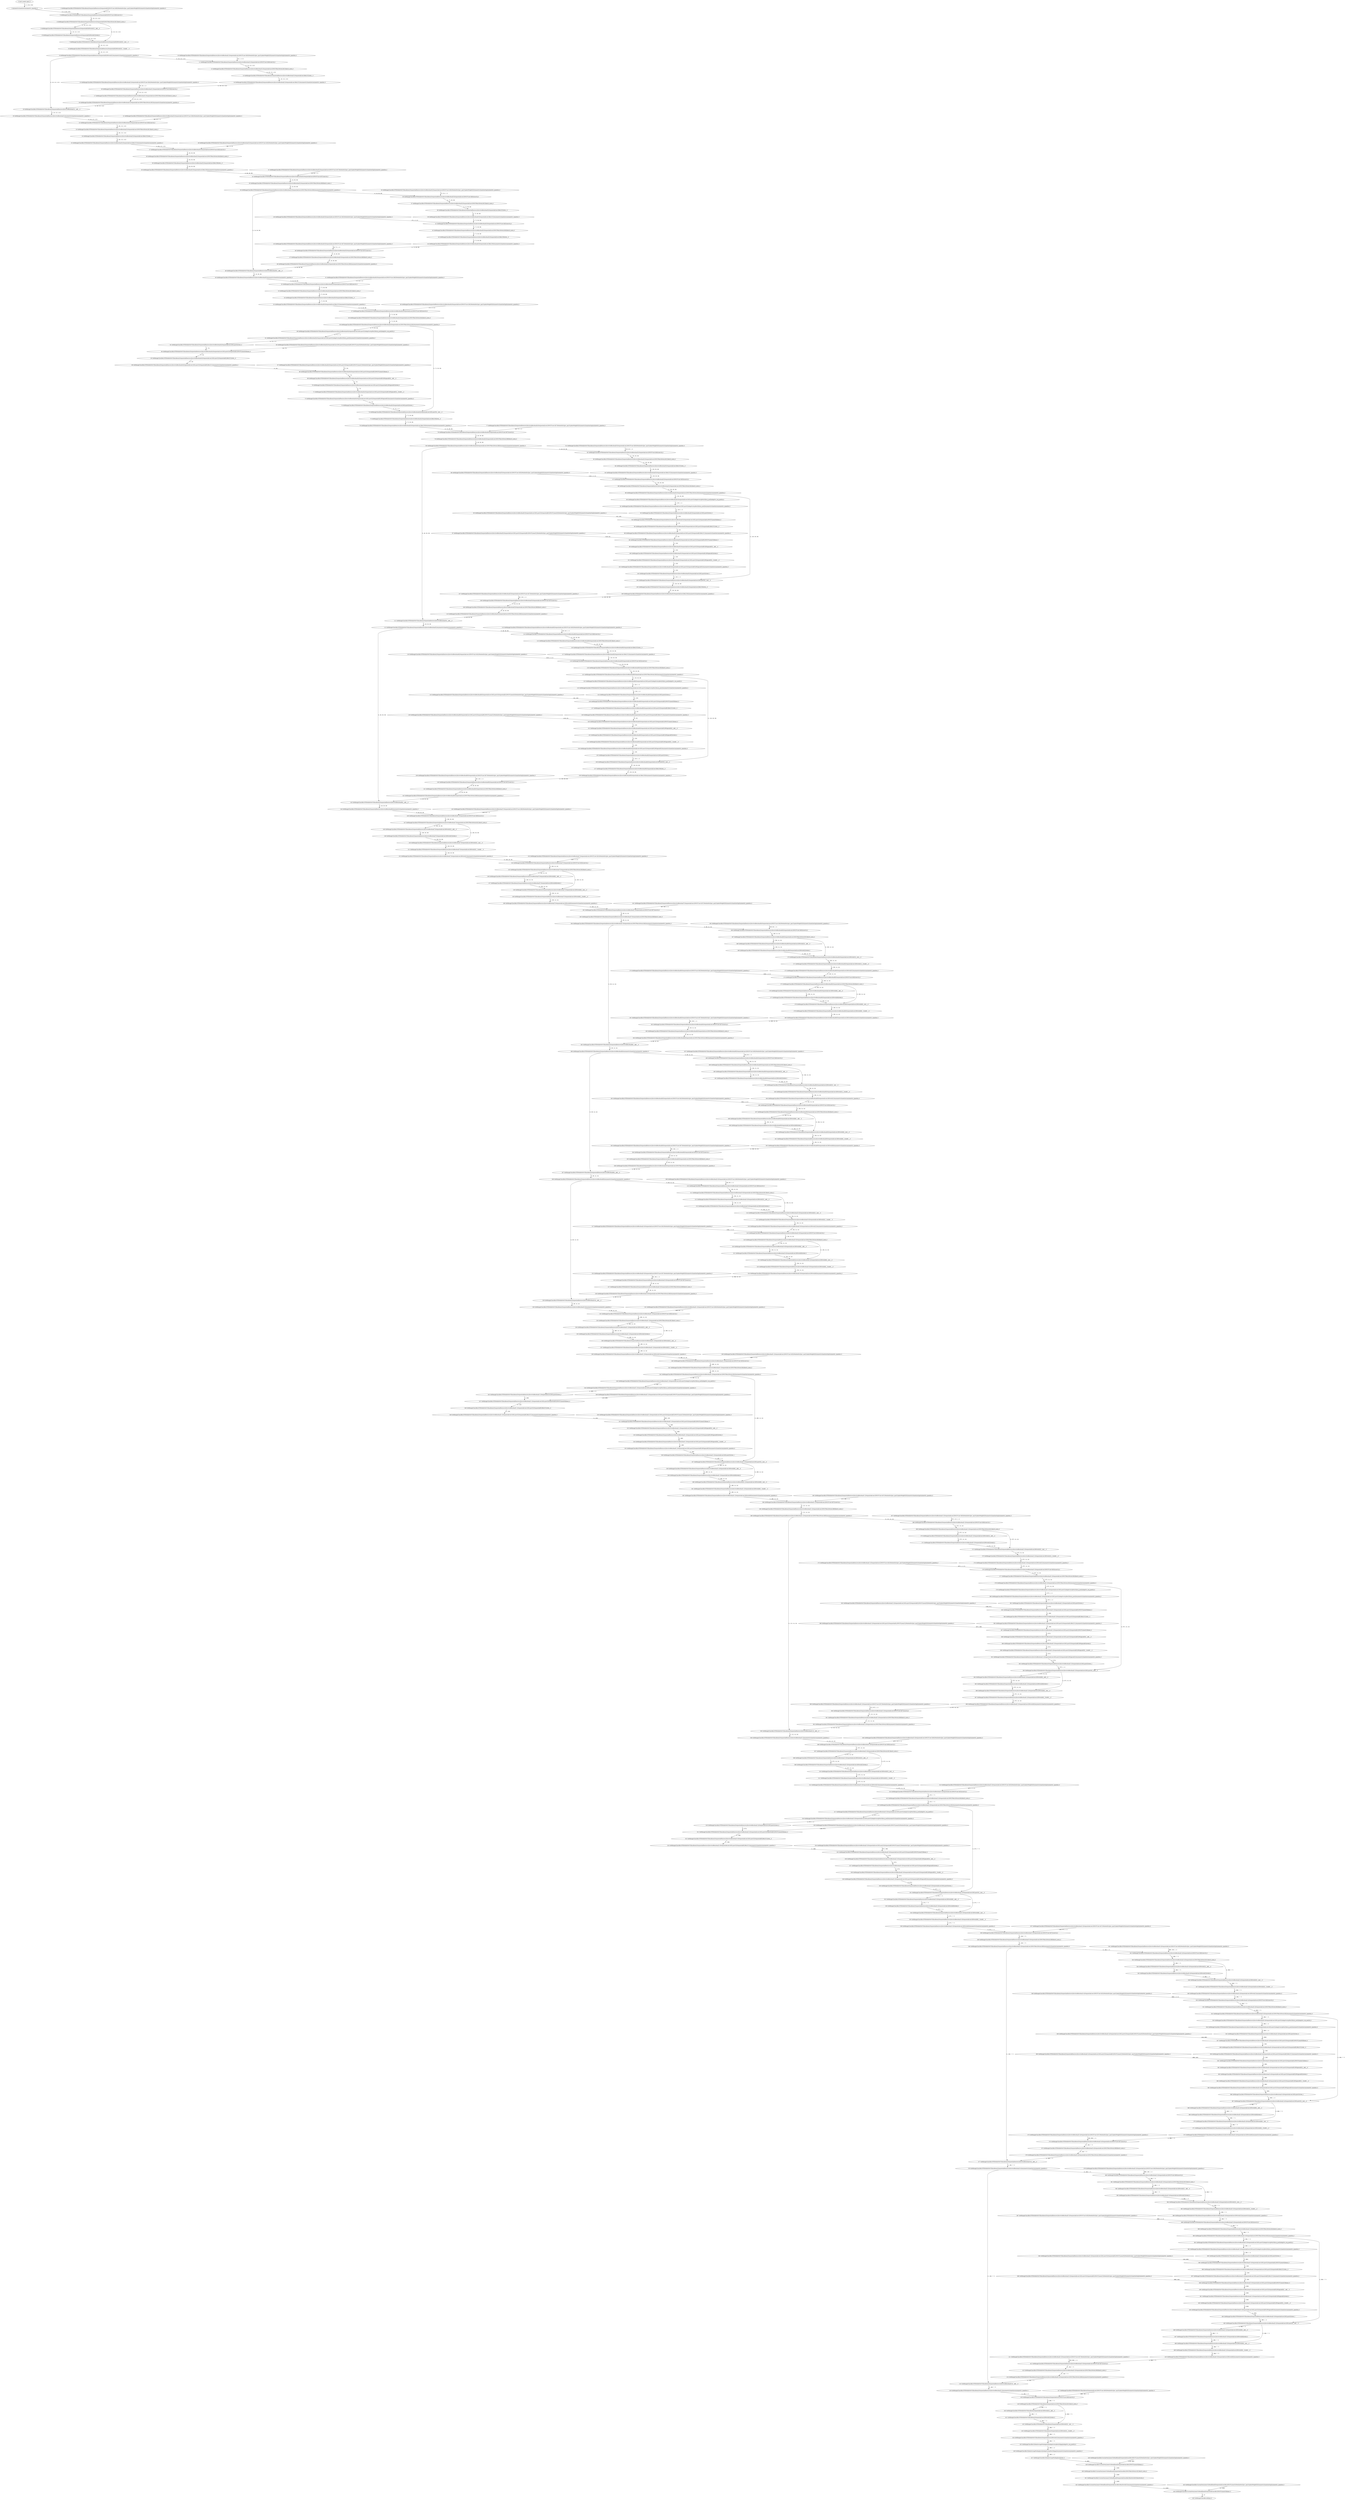 strict digraph  {
"0 /nncf_model_input_0";
"1 AsymmetricQuantizer/asymmetric_quantize_0";
"2 SAMImageClassifier/OTXMobileNetV3[backbone]/Sequential[features]/Sequential[0]/NNCFConv2d[0]/ModuleDict[pre_ops]/UpdateWeight[0]/SymmetricQuantizer[op]/symmetric_quantize_0";
"3 SAMImageClassifier/OTXMobileNetV3[backbone]/Sequential[features]/Sequential[0]/NNCFConv2d[0]/conv2d_0";
"4 SAMImageClassifier/OTXMobileNetV3[backbone]/Sequential[features]/Sequential[0]/NNCFBatchNorm2d[1]/batch_norm_0";
"5 SAMImageClassifier/OTXMobileNetV3[backbone]/Sequential[features]/Sequential[0]/HSwish[2]/__add___0";
"6 SAMImageClassifier/OTXMobileNetV3[backbone]/Sequential[features]/Sequential[0]/HSwish[2]/relu6_0";
"7 SAMImageClassifier/OTXMobileNetV3[backbone]/Sequential[features]/Sequential[0]/HSwish[2]/__mul___0";
"8 SAMImageClassifier/OTXMobileNetV3[backbone]/Sequential[features]/Sequential[0]/HSwish[2]/__truediv___0";
"9 SAMImageClassifier/OTXMobileNetV3[backbone]/Sequential[features]/Sequential[0]/HSwish[2]/AsymmetricQuantizer/asymmetric_quantize_0";
"10 SAMImageClassifier/OTXMobileNetV3[backbone]/Sequential[features]/InvertedResidual[1]/Sequential[conv]/NNCFConv2d[0]/ModuleDict[pre_ops]/UpdateWeight[0]/SymmetricQuantizer[op]/symmetric_quantize_0";
"11 SAMImageClassifier/OTXMobileNetV3[backbone]/Sequential[features]/InvertedResidual[1]/Sequential[conv]/NNCFConv2d[0]/conv2d_0";
"12 SAMImageClassifier/OTXMobileNetV3[backbone]/Sequential[features]/InvertedResidual[1]/Sequential[conv]/NNCFBatchNorm2d[1]/batch_norm_0";
"13 SAMImageClassifier/OTXMobileNetV3[backbone]/Sequential[features]/InvertedResidual[1]/Sequential[conv]/ReLU[2]/relu__0";
"14 SAMImageClassifier/OTXMobileNetV3[backbone]/Sequential[features]/InvertedResidual[1]/Sequential[conv]/ReLU[2]/AsymmetricQuantizer/asymmetric_quantize_0";
"15 SAMImageClassifier/OTXMobileNetV3[backbone]/Sequential[features]/InvertedResidual[1]/Sequential[conv]/NNCFConv2d[4]/ModuleDict[pre_ops]/UpdateWeight[0]/SymmetricQuantizer[op]/symmetric_quantize_0";
"16 SAMImageClassifier/OTXMobileNetV3[backbone]/Sequential[features]/InvertedResidual[1]/Sequential[conv]/NNCFConv2d[4]/conv2d_0";
"17 SAMImageClassifier/OTXMobileNetV3[backbone]/Sequential[features]/InvertedResidual[1]/Sequential[conv]/NNCFBatchNorm2d[5]/batch_norm_0";
"18 SAMImageClassifier/OTXMobileNetV3[backbone]/Sequential[features]/InvertedResidual[1]/Sequential[conv]/NNCFBatchNorm2d[5]/AsymmetricQuantizer/asymmetric_quantize_0";
"19 SAMImageClassifier/OTXMobileNetV3[backbone]/Sequential[features]/InvertedResidual[1]/__add___0";
"20 SAMImageClassifier/OTXMobileNetV3[backbone]/Sequential[features]/InvertedResidual[1]/AsymmetricQuantizer/asymmetric_quantize_0";
"21 SAMImageClassifier/OTXMobileNetV3[backbone]/Sequential[features]/InvertedResidual[2]/Sequential[conv]/NNCFConv2d[0]/ModuleDict[pre_ops]/UpdateWeight[0]/SymmetricQuantizer[op]/symmetric_quantize_0";
"22 SAMImageClassifier/OTXMobileNetV3[backbone]/Sequential[features]/InvertedResidual[2]/Sequential[conv]/NNCFConv2d[0]/conv2d_0";
"23 SAMImageClassifier/OTXMobileNetV3[backbone]/Sequential[features]/InvertedResidual[2]/Sequential[conv]/NNCFBatchNorm2d[1]/batch_norm_0";
"24 SAMImageClassifier/OTXMobileNetV3[backbone]/Sequential[features]/InvertedResidual[2]/Sequential[conv]/ReLU[2]/relu__0";
"25 SAMImageClassifier/OTXMobileNetV3[backbone]/Sequential[features]/InvertedResidual[2]/Sequential[conv]/ReLU[2]/AsymmetricQuantizer/asymmetric_quantize_0";
"26 SAMImageClassifier/OTXMobileNetV3[backbone]/Sequential[features]/InvertedResidual[2]/Sequential[conv]/NNCFConv2d[3]/ModuleDict[pre_ops]/UpdateWeight[0]/SymmetricQuantizer[op]/symmetric_quantize_0";
"27 SAMImageClassifier/OTXMobileNetV3[backbone]/Sequential[features]/InvertedResidual[2]/Sequential[conv]/NNCFConv2d[3]/conv2d_0";
"28 SAMImageClassifier/OTXMobileNetV3[backbone]/Sequential[features]/InvertedResidual[2]/Sequential[conv]/NNCFBatchNorm2d[4]/batch_norm_0";
"29 SAMImageClassifier/OTXMobileNetV3[backbone]/Sequential[features]/InvertedResidual[2]/Sequential[conv]/ReLU[6]/relu__0";
"30 SAMImageClassifier/OTXMobileNetV3[backbone]/Sequential[features]/InvertedResidual[2]/Sequential[conv]/ReLU[6]/AsymmetricQuantizer/asymmetric_quantize_0";
"31 SAMImageClassifier/OTXMobileNetV3[backbone]/Sequential[features]/InvertedResidual[2]/Sequential[conv]/NNCFConv2d[7]/ModuleDict[pre_ops]/UpdateWeight[0]/SymmetricQuantizer[op]/symmetric_quantize_0";
"32 SAMImageClassifier/OTXMobileNetV3[backbone]/Sequential[features]/InvertedResidual[2]/Sequential[conv]/NNCFConv2d[7]/conv2d_0";
"33 SAMImageClassifier/OTXMobileNetV3[backbone]/Sequential[features]/InvertedResidual[2]/Sequential[conv]/NNCFBatchNorm2d[8]/batch_norm_0";
"34 SAMImageClassifier/OTXMobileNetV3[backbone]/Sequential[features]/InvertedResidual[2]/Sequential[conv]/NNCFBatchNorm2d[8]/AsymmetricQuantizer/asymmetric_quantize_0";
"35 SAMImageClassifier/OTXMobileNetV3[backbone]/Sequential[features]/InvertedResidual[3]/Sequential[conv]/NNCFConv2d[0]/ModuleDict[pre_ops]/UpdateWeight[0]/SymmetricQuantizer[op]/symmetric_quantize_0";
"36 SAMImageClassifier/OTXMobileNetV3[backbone]/Sequential[features]/InvertedResidual[3]/Sequential[conv]/NNCFConv2d[0]/conv2d_0";
"37 SAMImageClassifier/OTXMobileNetV3[backbone]/Sequential[features]/InvertedResidual[3]/Sequential[conv]/NNCFBatchNorm2d[1]/batch_norm_0";
"38 SAMImageClassifier/OTXMobileNetV3[backbone]/Sequential[features]/InvertedResidual[3]/Sequential[conv]/ReLU[2]/relu__0";
"39 SAMImageClassifier/OTXMobileNetV3[backbone]/Sequential[features]/InvertedResidual[3]/Sequential[conv]/ReLU[2]/AsymmetricQuantizer/asymmetric_quantize_0";
"40 SAMImageClassifier/OTXMobileNetV3[backbone]/Sequential[features]/InvertedResidual[3]/Sequential[conv]/NNCFConv2d[3]/ModuleDict[pre_ops]/UpdateWeight[0]/SymmetricQuantizer[op]/symmetric_quantize_0";
"41 SAMImageClassifier/OTXMobileNetV3[backbone]/Sequential[features]/InvertedResidual[3]/Sequential[conv]/NNCFConv2d[3]/conv2d_0";
"42 SAMImageClassifier/OTXMobileNetV3[backbone]/Sequential[features]/InvertedResidual[3]/Sequential[conv]/NNCFBatchNorm2d[4]/batch_norm_0";
"43 SAMImageClassifier/OTXMobileNetV3[backbone]/Sequential[features]/InvertedResidual[3]/Sequential[conv]/ReLU[6]/relu__0";
"44 SAMImageClassifier/OTXMobileNetV3[backbone]/Sequential[features]/InvertedResidual[3]/Sequential[conv]/ReLU[6]/AsymmetricQuantizer/asymmetric_quantize_0";
"45 SAMImageClassifier/OTXMobileNetV3[backbone]/Sequential[features]/InvertedResidual[3]/Sequential[conv]/NNCFConv2d[7]/ModuleDict[pre_ops]/UpdateWeight[0]/SymmetricQuantizer[op]/symmetric_quantize_0";
"46 SAMImageClassifier/OTXMobileNetV3[backbone]/Sequential[features]/InvertedResidual[3]/Sequential[conv]/NNCFConv2d[7]/conv2d_0";
"47 SAMImageClassifier/OTXMobileNetV3[backbone]/Sequential[features]/InvertedResidual[3]/Sequential[conv]/NNCFBatchNorm2d[8]/batch_norm_0";
"48 SAMImageClassifier/OTXMobileNetV3[backbone]/Sequential[features]/InvertedResidual[3]/Sequential[conv]/NNCFBatchNorm2d[8]/AsymmetricQuantizer/asymmetric_quantize_0";
"49 SAMImageClassifier/OTXMobileNetV3[backbone]/Sequential[features]/InvertedResidual[3]/__add___0";
"50 SAMImageClassifier/OTXMobileNetV3[backbone]/Sequential[features]/InvertedResidual[3]/AsymmetricQuantizer/asymmetric_quantize_0";
"51 SAMImageClassifier/OTXMobileNetV3[backbone]/Sequential[features]/InvertedResidual[4]/Sequential[conv]/NNCFConv2d[0]/ModuleDict[pre_ops]/UpdateWeight[0]/SymmetricQuantizer[op]/symmetric_quantize_0";
"52 SAMImageClassifier/OTXMobileNetV3[backbone]/Sequential[features]/InvertedResidual[4]/Sequential[conv]/NNCFConv2d[0]/conv2d_0";
"53 SAMImageClassifier/OTXMobileNetV3[backbone]/Sequential[features]/InvertedResidual[4]/Sequential[conv]/NNCFBatchNorm2d[1]/batch_norm_0";
"54 SAMImageClassifier/OTXMobileNetV3[backbone]/Sequential[features]/InvertedResidual[4]/Sequential[conv]/ReLU[2]/relu__0";
"55 SAMImageClassifier/OTXMobileNetV3[backbone]/Sequential[features]/InvertedResidual[4]/Sequential[conv]/ReLU[2]/AsymmetricQuantizer/asymmetric_quantize_0";
"56 SAMImageClassifier/OTXMobileNetV3[backbone]/Sequential[features]/InvertedResidual[4]/Sequential[conv]/NNCFConv2d[3]/ModuleDict[pre_ops]/UpdateWeight[0]/SymmetricQuantizer[op]/symmetric_quantize_0";
"57 SAMImageClassifier/OTXMobileNetV3[backbone]/Sequential[features]/InvertedResidual[4]/Sequential[conv]/NNCFConv2d[3]/conv2d_0";
"58 SAMImageClassifier/OTXMobileNetV3[backbone]/Sequential[features]/InvertedResidual[4]/Sequential[conv]/NNCFBatchNorm2d[4]/batch_norm_0";
"59 SAMImageClassifier/OTXMobileNetV3[backbone]/Sequential[features]/InvertedResidual[4]/Sequential[conv]/NNCFBatchNorm2d[4]/AsymmetricQuantizer/asymmetric_quantize_0";
"60 SAMImageClassifier/OTXMobileNetV3[backbone]/Sequential[features]/InvertedResidual[4]/Sequential[conv]/SELayer[5]/AdaptiveAvgPool2d[avg_pool]/adaptive_avg_pool2d_0";
"61 SAMImageClassifier/OTXMobileNetV3[backbone]/Sequential[features]/InvertedResidual[4]/Sequential[conv]/SELayer[5]/AdaptiveAvgPool2d[avg_pool]/AsymmetricQuantizer/asymmetric_quantize_0";
"62 SAMImageClassifier/OTXMobileNetV3[backbone]/Sequential[features]/InvertedResidual[4]/Sequential[conv]/SELayer[5]/view_0";
"63 SAMImageClassifier/OTXMobileNetV3[backbone]/Sequential[features]/InvertedResidual[4]/Sequential[conv]/SELayer[5]/Sequential[fc]/NNCFLinear[0]/ModuleDict[pre_ops]/UpdateWeight[0]/SymmetricQuantizer[op]/symmetric_quantize_0";
"64 SAMImageClassifier/OTXMobileNetV3[backbone]/Sequential[features]/InvertedResidual[4]/Sequential[conv]/SELayer[5]/Sequential[fc]/NNCFLinear[0]/linear_0";
"65 SAMImageClassifier/OTXMobileNetV3[backbone]/Sequential[features]/InvertedResidual[4]/Sequential[conv]/SELayer[5]/Sequential[fc]/ReLU[1]/relu__0";
"66 SAMImageClassifier/OTXMobileNetV3[backbone]/Sequential[features]/InvertedResidual[4]/Sequential[conv]/SELayer[5]/Sequential[fc]/ReLU[1]/AsymmetricQuantizer/asymmetric_quantize_0";
"67 SAMImageClassifier/OTXMobileNetV3[backbone]/Sequential[features]/InvertedResidual[4]/Sequential[conv]/SELayer[5]/Sequential[fc]/NNCFLinear[2]/ModuleDict[pre_ops]/UpdateWeight[0]/SymmetricQuantizer[op]/symmetric_quantize_0";
"68 SAMImageClassifier/OTXMobileNetV3[backbone]/Sequential[features]/InvertedResidual[4]/Sequential[conv]/SELayer[5]/Sequential[fc]/NNCFLinear[2]/linear_0";
"69 SAMImageClassifier/OTXMobileNetV3[backbone]/Sequential[features]/InvertedResidual[4]/Sequential[conv]/SELayer[5]/Sequential[fc]/HSigmoid[3]/__add___0";
"70 SAMImageClassifier/OTXMobileNetV3[backbone]/Sequential[features]/InvertedResidual[4]/Sequential[conv]/SELayer[5]/Sequential[fc]/HSigmoid[3]/relu6_0";
"71 SAMImageClassifier/OTXMobileNetV3[backbone]/Sequential[features]/InvertedResidual[4]/Sequential[conv]/SELayer[5]/Sequential[fc]/HSigmoid[3]/__truediv___0";
"72 SAMImageClassifier/OTXMobileNetV3[backbone]/Sequential[features]/InvertedResidual[4]/Sequential[conv]/SELayer[5]/Sequential[fc]/HSigmoid[3]/AsymmetricQuantizer/asymmetric_quantize_0";
"73 SAMImageClassifier/OTXMobileNetV3[backbone]/Sequential[features]/InvertedResidual[4]/Sequential[conv]/SELayer[5]/view_1";
"74 SAMImageClassifier/OTXMobileNetV3[backbone]/Sequential[features]/InvertedResidual[4]/Sequential[conv]/SELayer[5]/__mul___0";
"75 SAMImageClassifier/OTXMobileNetV3[backbone]/Sequential[features]/InvertedResidual[4]/Sequential[conv]/ReLU[6]/relu__0";
"76 SAMImageClassifier/OTXMobileNetV3[backbone]/Sequential[features]/InvertedResidual[4]/Sequential[conv]/ReLU[6]/AsymmetricQuantizer/asymmetric_quantize_0";
"77 SAMImageClassifier/OTXMobileNetV3[backbone]/Sequential[features]/InvertedResidual[4]/Sequential[conv]/NNCFConv2d[7]/ModuleDict[pre_ops]/UpdateWeight[0]/SymmetricQuantizer[op]/symmetric_quantize_0";
"78 SAMImageClassifier/OTXMobileNetV3[backbone]/Sequential[features]/InvertedResidual[4]/Sequential[conv]/NNCFConv2d[7]/conv2d_0";
"79 SAMImageClassifier/OTXMobileNetV3[backbone]/Sequential[features]/InvertedResidual[4]/Sequential[conv]/NNCFBatchNorm2d[8]/batch_norm_0";
"80 SAMImageClassifier/OTXMobileNetV3[backbone]/Sequential[features]/InvertedResidual[4]/Sequential[conv]/NNCFBatchNorm2d[8]/AsymmetricQuantizer/asymmetric_quantize_0";
"81 SAMImageClassifier/OTXMobileNetV3[backbone]/Sequential[features]/InvertedResidual[5]/Sequential[conv]/NNCFConv2d[0]/ModuleDict[pre_ops]/UpdateWeight[0]/SymmetricQuantizer[op]/symmetric_quantize_0";
"82 SAMImageClassifier/OTXMobileNetV3[backbone]/Sequential[features]/InvertedResidual[5]/Sequential[conv]/NNCFConv2d[0]/conv2d_0";
"83 SAMImageClassifier/OTXMobileNetV3[backbone]/Sequential[features]/InvertedResidual[5]/Sequential[conv]/NNCFBatchNorm2d[1]/batch_norm_0";
"84 SAMImageClassifier/OTXMobileNetV3[backbone]/Sequential[features]/InvertedResidual[5]/Sequential[conv]/ReLU[2]/relu__0";
"85 SAMImageClassifier/OTXMobileNetV3[backbone]/Sequential[features]/InvertedResidual[5]/Sequential[conv]/ReLU[2]/AsymmetricQuantizer/asymmetric_quantize_0";
"86 SAMImageClassifier/OTXMobileNetV3[backbone]/Sequential[features]/InvertedResidual[5]/Sequential[conv]/NNCFConv2d[3]/ModuleDict[pre_ops]/UpdateWeight[0]/SymmetricQuantizer[op]/symmetric_quantize_0";
"87 SAMImageClassifier/OTXMobileNetV3[backbone]/Sequential[features]/InvertedResidual[5]/Sequential[conv]/NNCFConv2d[3]/conv2d_0";
"88 SAMImageClassifier/OTXMobileNetV3[backbone]/Sequential[features]/InvertedResidual[5]/Sequential[conv]/NNCFBatchNorm2d[4]/batch_norm_0";
"89 SAMImageClassifier/OTXMobileNetV3[backbone]/Sequential[features]/InvertedResidual[5]/Sequential[conv]/NNCFBatchNorm2d[4]/AsymmetricQuantizer/asymmetric_quantize_0";
"90 SAMImageClassifier/OTXMobileNetV3[backbone]/Sequential[features]/InvertedResidual[5]/Sequential[conv]/SELayer[5]/AdaptiveAvgPool2d[avg_pool]/adaptive_avg_pool2d_0";
"91 SAMImageClassifier/OTXMobileNetV3[backbone]/Sequential[features]/InvertedResidual[5]/Sequential[conv]/SELayer[5]/AdaptiveAvgPool2d[avg_pool]/AsymmetricQuantizer/asymmetric_quantize_0";
"92 SAMImageClassifier/OTXMobileNetV3[backbone]/Sequential[features]/InvertedResidual[5]/Sequential[conv]/SELayer[5]/view_0";
"93 SAMImageClassifier/OTXMobileNetV3[backbone]/Sequential[features]/InvertedResidual[5]/Sequential[conv]/SELayer[5]/Sequential[fc]/NNCFLinear[0]/ModuleDict[pre_ops]/UpdateWeight[0]/SymmetricQuantizer[op]/symmetric_quantize_0";
"94 SAMImageClassifier/OTXMobileNetV3[backbone]/Sequential[features]/InvertedResidual[5]/Sequential[conv]/SELayer[5]/Sequential[fc]/NNCFLinear[0]/linear_0";
"95 SAMImageClassifier/OTXMobileNetV3[backbone]/Sequential[features]/InvertedResidual[5]/Sequential[conv]/SELayer[5]/Sequential[fc]/ReLU[1]/relu__0";
"96 SAMImageClassifier/OTXMobileNetV3[backbone]/Sequential[features]/InvertedResidual[5]/Sequential[conv]/SELayer[5]/Sequential[fc]/ReLU[1]/AsymmetricQuantizer/asymmetric_quantize_0";
"97 SAMImageClassifier/OTXMobileNetV3[backbone]/Sequential[features]/InvertedResidual[5]/Sequential[conv]/SELayer[5]/Sequential[fc]/NNCFLinear[2]/ModuleDict[pre_ops]/UpdateWeight[0]/SymmetricQuantizer[op]/symmetric_quantize_0";
"98 SAMImageClassifier/OTXMobileNetV3[backbone]/Sequential[features]/InvertedResidual[5]/Sequential[conv]/SELayer[5]/Sequential[fc]/NNCFLinear[2]/linear_0";
"99 SAMImageClassifier/OTXMobileNetV3[backbone]/Sequential[features]/InvertedResidual[5]/Sequential[conv]/SELayer[5]/Sequential[fc]/HSigmoid[3]/__add___0";
"100 SAMImageClassifier/OTXMobileNetV3[backbone]/Sequential[features]/InvertedResidual[5]/Sequential[conv]/SELayer[5]/Sequential[fc]/HSigmoid[3]/relu6_0";
"101 SAMImageClassifier/OTXMobileNetV3[backbone]/Sequential[features]/InvertedResidual[5]/Sequential[conv]/SELayer[5]/Sequential[fc]/HSigmoid[3]/__truediv___0";
"102 SAMImageClassifier/OTXMobileNetV3[backbone]/Sequential[features]/InvertedResidual[5]/Sequential[conv]/SELayer[5]/Sequential[fc]/HSigmoid[3]/AsymmetricQuantizer/asymmetric_quantize_0";
"103 SAMImageClassifier/OTXMobileNetV3[backbone]/Sequential[features]/InvertedResidual[5]/Sequential[conv]/SELayer[5]/view_1";
"104 SAMImageClassifier/OTXMobileNetV3[backbone]/Sequential[features]/InvertedResidual[5]/Sequential[conv]/SELayer[5]/__mul___0";
"105 SAMImageClassifier/OTXMobileNetV3[backbone]/Sequential[features]/InvertedResidual[5]/Sequential[conv]/ReLU[6]/relu__0";
"106 SAMImageClassifier/OTXMobileNetV3[backbone]/Sequential[features]/InvertedResidual[5]/Sequential[conv]/ReLU[6]/AsymmetricQuantizer/asymmetric_quantize_0";
"107 SAMImageClassifier/OTXMobileNetV3[backbone]/Sequential[features]/InvertedResidual[5]/Sequential[conv]/NNCFConv2d[7]/ModuleDict[pre_ops]/UpdateWeight[0]/SymmetricQuantizer[op]/symmetric_quantize_0";
"108 SAMImageClassifier/OTXMobileNetV3[backbone]/Sequential[features]/InvertedResidual[5]/Sequential[conv]/NNCFConv2d[7]/conv2d_0";
"109 SAMImageClassifier/OTXMobileNetV3[backbone]/Sequential[features]/InvertedResidual[5]/Sequential[conv]/NNCFBatchNorm2d[8]/batch_norm_0";
"110 SAMImageClassifier/OTXMobileNetV3[backbone]/Sequential[features]/InvertedResidual[5]/Sequential[conv]/NNCFBatchNorm2d[8]/AsymmetricQuantizer/asymmetric_quantize_0";
"111 SAMImageClassifier/OTXMobileNetV3[backbone]/Sequential[features]/InvertedResidual[5]/__add___0";
"112 SAMImageClassifier/OTXMobileNetV3[backbone]/Sequential[features]/InvertedResidual[5]/AsymmetricQuantizer/asymmetric_quantize_0";
"113 SAMImageClassifier/OTXMobileNetV3[backbone]/Sequential[features]/InvertedResidual[6]/Sequential[conv]/NNCFConv2d[0]/ModuleDict[pre_ops]/UpdateWeight[0]/SymmetricQuantizer[op]/symmetric_quantize_0";
"114 SAMImageClassifier/OTXMobileNetV3[backbone]/Sequential[features]/InvertedResidual[6]/Sequential[conv]/NNCFConv2d[0]/conv2d_0";
"115 SAMImageClassifier/OTXMobileNetV3[backbone]/Sequential[features]/InvertedResidual[6]/Sequential[conv]/NNCFBatchNorm2d[1]/batch_norm_0";
"116 SAMImageClassifier/OTXMobileNetV3[backbone]/Sequential[features]/InvertedResidual[6]/Sequential[conv]/ReLU[2]/relu__0";
"117 SAMImageClassifier/OTXMobileNetV3[backbone]/Sequential[features]/InvertedResidual[6]/Sequential[conv]/ReLU[2]/AsymmetricQuantizer/asymmetric_quantize_0";
"118 SAMImageClassifier/OTXMobileNetV3[backbone]/Sequential[features]/InvertedResidual[6]/Sequential[conv]/NNCFConv2d[3]/ModuleDict[pre_ops]/UpdateWeight[0]/SymmetricQuantizer[op]/symmetric_quantize_0";
"119 SAMImageClassifier/OTXMobileNetV3[backbone]/Sequential[features]/InvertedResidual[6]/Sequential[conv]/NNCFConv2d[3]/conv2d_0";
"120 SAMImageClassifier/OTXMobileNetV3[backbone]/Sequential[features]/InvertedResidual[6]/Sequential[conv]/NNCFBatchNorm2d[4]/batch_norm_0";
"121 SAMImageClassifier/OTXMobileNetV3[backbone]/Sequential[features]/InvertedResidual[6]/Sequential[conv]/NNCFBatchNorm2d[4]/AsymmetricQuantizer/asymmetric_quantize_0";
"122 SAMImageClassifier/OTXMobileNetV3[backbone]/Sequential[features]/InvertedResidual[6]/Sequential[conv]/SELayer[5]/AdaptiveAvgPool2d[avg_pool]/adaptive_avg_pool2d_0";
"123 SAMImageClassifier/OTXMobileNetV3[backbone]/Sequential[features]/InvertedResidual[6]/Sequential[conv]/SELayer[5]/AdaptiveAvgPool2d[avg_pool]/AsymmetricQuantizer/asymmetric_quantize_0";
"124 SAMImageClassifier/OTXMobileNetV3[backbone]/Sequential[features]/InvertedResidual[6]/Sequential[conv]/SELayer[5]/view_0";
"125 SAMImageClassifier/OTXMobileNetV3[backbone]/Sequential[features]/InvertedResidual[6]/Sequential[conv]/SELayer[5]/Sequential[fc]/NNCFLinear[0]/ModuleDict[pre_ops]/UpdateWeight[0]/SymmetricQuantizer[op]/symmetric_quantize_0";
"126 SAMImageClassifier/OTXMobileNetV3[backbone]/Sequential[features]/InvertedResidual[6]/Sequential[conv]/SELayer[5]/Sequential[fc]/NNCFLinear[0]/linear_0";
"127 SAMImageClassifier/OTXMobileNetV3[backbone]/Sequential[features]/InvertedResidual[6]/Sequential[conv]/SELayer[5]/Sequential[fc]/ReLU[1]/relu__0";
"128 SAMImageClassifier/OTXMobileNetV3[backbone]/Sequential[features]/InvertedResidual[6]/Sequential[conv]/SELayer[5]/Sequential[fc]/ReLU[1]/AsymmetricQuantizer/asymmetric_quantize_0";
"129 SAMImageClassifier/OTXMobileNetV3[backbone]/Sequential[features]/InvertedResidual[6]/Sequential[conv]/SELayer[5]/Sequential[fc]/NNCFLinear[2]/ModuleDict[pre_ops]/UpdateWeight[0]/SymmetricQuantizer[op]/symmetric_quantize_0";
"130 SAMImageClassifier/OTXMobileNetV3[backbone]/Sequential[features]/InvertedResidual[6]/Sequential[conv]/SELayer[5]/Sequential[fc]/NNCFLinear[2]/linear_0";
"131 SAMImageClassifier/OTXMobileNetV3[backbone]/Sequential[features]/InvertedResidual[6]/Sequential[conv]/SELayer[5]/Sequential[fc]/HSigmoid[3]/__add___0";
"132 SAMImageClassifier/OTXMobileNetV3[backbone]/Sequential[features]/InvertedResidual[6]/Sequential[conv]/SELayer[5]/Sequential[fc]/HSigmoid[3]/relu6_0";
"133 SAMImageClassifier/OTXMobileNetV3[backbone]/Sequential[features]/InvertedResidual[6]/Sequential[conv]/SELayer[5]/Sequential[fc]/HSigmoid[3]/__truediv___0";
"134 SAMImageClassifier/OTXMobileNetV3[backbone]/Sequential[features]/InvertedResidual[6]/Sequential[conv]/SELayer[5]/Sequential[fc]/HSigmoid[3]/AsymmetricQuantizer/asymmetric_quantize_0";
"135 SAMImageClassifier/OTXMobileNetV3[backbone]/Sequential[features]/InvertedResidual[6]/Sequential[conv]/SELayer[5]/view_1";
"136 SAMImageClassifier/OTXMobileNetV3[backbone]/Sequential[features]/InvertedResidual[6]/Sequential[conv]/SELayer[5]/__mul___0";
"137 SAMImageClassifier/OTXMobileNetV3[backbone]/Sequential[features]/InvertedResidual[6]/Sequential[conv]/ReLU[6]/relu__0";
"138 SAMImageClassifier/OTXMobileNetV3[backbone]/Sequential[features]/InvertedResidual[6]/Sequential[conv]/ReLU[6]/AsymmetricQuantizer/asymmetric_quantize_0";
"139 SAMImageClassifier/OTXMobileNetV3[backbone]/Sequential[features]/InvertedResidual[6]/Sequential[conv]/NNCFConv2d[7]/ModuleDict[pre_ops]/UpdateWeight[0]/SymmetricQuantizer[op]/symmetric_quantize_0";
"140 SAMImageClassifier/OTXMobileNetV3[backbone]/Sequential[features]/InvertedResidual[6]/Sequential[conv]/NNCFConv2d[7]/conv2d_0";
"141 SAMImageClassifier/OTXMobileNetV3[backbone]/Sequential[features]/InvertedResidual[6]/Sequential[conv]/NNCFBatchNorm2d[8]/batch_norm_0";
"142 SAMImageClassifier/OTXMobileNetV3[backbone]/Sequential[features]/InvertedResidual[6]/Sequential[conv]/NNCFBatchNorm2d[8]/AsymmetricQuantizer/asymmetric_quantize_0";
"143 SAMImageClassifier/OTXMobileNetV3[backbone]/Sequential[features]/InvertedResidual[6]/__add___0";
"144 SAMImageClassifier/OTXMobileNetV3[backbone]/Sequential[features]/InvertedResidual[6]/AsymmetricQuantizer/asymmetric_quantize_0";
"145 SAMImageClassifier/OTXMobileNetV3[backbone]/Sequential[features]/InvertedResidual[7]/Sequential[conv]/NNCFConv2d[0]/ModuleDict[pre_ops]/UpdateWeight[0]/SymmetricQuantizer[op]/symmetric_quantize_0";
"146 SAMImageClassifier/OTXMobileNetV3[backbone]/Sequential[features]/InvertedResidual[7]/Sequential[conv]/NNCFConv2d[0]/conv2d_0";
"147 SAMImageClassifier/OTXMobileNetV3[backbone]/Sequential[features]/InvertedResidual[7]/Sequential[conv]/NNCFBatchNorm2d[1]/batch_norm_0";
"148 SAMImageClassifier/OTXMobileNetV3[backbone]/Sequential[features]/InvertedResidual[7]/Sequential[conv]/HSwish[2]/__add___0";
"149 SAMImageClassifier/OTXMobileNetV3[backbone]/Sequential[features]/InvertedResidual[7]/Sequential[conv]/HSwish[2]/relu6_0";
"150 SAMImageClassifier/OTXMobileNetV3[backbone]/Sequential[features]/InvertedResidual[7]/Sequential[conv]/HSwish[2]/__mul___0";
"151 SAMImageClassifier/OTXMobileNetV3[backbone]/Sequential[features]/InvertedResidual[7]/Sequential[conv]/HSwish[2]/__truediv___0";
"152 SAMImageClassifier/OTXMobileNetV3[backbone]/Sequential[features]/InvertedResidual[7]/Sequential[conv]/HSwish[2]/AsymmetricQuantizer/asymmetric_quantize_0";
"153 SAMImageClassifier/OTXMobileNetV3[backbone]/Sequential[features]/InvertedResidual[7]/Sequential[conv]/NNCFConv2d[3]/ModuleDict[pre_ops]/UpdateWeight[0]/SymmetricQuantizer[op]/symmetric_quantize_0";
"154 SAMImageClassifier/OTXMobileNetV3[backbone]/Sequential[features]/InvertedResidual[7]/Sequential[conv]/NNCFConv2d[3]/conv2d_0";
"155 SAMImageClassifier/OTXMobileNetV3[backbone]/Sequential[features]/InvertedResidual[7]/Sequential[conv]/NNCFBatchNorm2d[4]/batch_norm_0";
"156 SAMImageClassifier/OTXMobileNetV3[backbone]/Sequential[features]/InvertedResidual[7]/Sequential[conv]/HSwish[6]/__add___0";
"157 SAMImageClassifier/OTXMobileNetV3[backbone]/Sequential[features]/InvertedResidual[7]/Sequential[conv]/HSwish[6]/relu6_0";
"158 SAMImageClassifier/OTXMobileNetV3[backbone]/Sequential[features]/InvertedResidual[7]/Sequential[conv]/HSwish[6]/__mul___0";
"159 SAMImageClassifier/OTXMobileNetV3[backbone]/Sequential[features]/InvertedResidual[7]/Sequential[conv]/HSwish[6]/__truediv___0";
"160 SAMImageClassifier/OTXMobileNetV3[backbone]/Sequential[features]/InvertedResidual[7]/Sequential[conv]/HSwish[6]/AsymmetricQuantizer/asymmetric_quantize_0";
"161 SAMImageClassifier/OTXMobileNetV3[backbone]/Sequential[features]/InvertedResidual[7]/Sequential[conv]/NNCFConv2d[7]/ModuleDict[pre_ops]/UpdateWeight[0]/SymmetricQuantizer[op]/symmetric_quantize_0";
"162 SAMImageClassifier/OTXMobileNetV3[backbone]/Sequential[features]/InvertedResidual[7]/Sequential[conv]/NNCFConv2d[7]/conv2d_0";
"163 SAMImageClassifier/OTXMobileNetV3[backbone]/Sequential[features]/InvertedResidual[7]/Sequential[conv]/NNCFBatchNorm2d[8]/batch_norm_0";
"164 SAMImageClassifier/OTXMobileNetV3[backbone]/Sequential[features]/InvertedResidual[7]/Sequential[conv]/NNCFBatchNorm2d[8]/AsymmetricQuantizer/asymmetric_quantize_0";
"165 SAMImageClassifier/OTXMobileNetV3[backbone]/Sequential[features]/InvertedResidual[8]/Sequential[conv]/NNCFConv2d[0]/ModuleDict[pre_ops]/UpdateWeight[0]/SymmetricQuantizer[op]/symmetric_quantize_0";
"166 SAMImageClassifier/OTXMobileNetV3[backbone]/Sequential[features]/InvertedResidual[8]/Sequential[conv]/NNCFConv2d[0]/conv2d_0";
"167 SAMImageClassifier/OTXMobileNetV3[backbone]/Sequential[features]/InvertedResidual[8]/Sequential[conv]/NNCFBatchNorm2d[1]/batch_norm_0";
"168 SAMImageClassifier/OTXMobileNetV3[backbone]/Sequential[features]/InvertedResidual[8]/Sequential[conv]/HSwish[2]/__add___0";
"169 SAMImageClassifier/OTXMobileNetV3[backbone]/Sequential[features]/InvertedResidual[8]/Sequential[conv]/HSwish[2]/relu6_0";
"170 SAMImageClassifier/OTXMobileNetV3[backbone]/Sequential[features]/InvertedResidual[8]/Sequential[conv]/HSwish[2]/__mul___0";
"171 SAMImageClassifier/OTXMobileNetV3[backbone]/Sequential[features]/InvertedResidual[8]/Sequential[conv]/HSwish[2]/__truediv___0";
"172 SAMImageClassifier/OTXMobileNetV3[backbone]/Sequential[features]/InvertedResidual[8]/Sequential[conv]/HSwish[2]/AsymmetricQuantizer/asymmetric_quantize_0";
"173 SAMImageClassifier/OTXMobileNetV3[backbone]/Sequential[features]/InvertedResidual[8]/Sequential[conv]/NNCFConv2d[3]/ModuleDict[pre_ops]/UpdateWeight[0]/SymmetricQuantizer[op]/symmetric_quantize_0";
"174 SAMImageClassifier/OTXMobileNetV3[backbone]/Sequential[features]/InvertedResidual[8]/Sequential[conv]/NNCFConv2d[3]/conv2d_0";
"175 SAMImageClassifier/OTXMobileNetV3[backbone]/Sequential[features]/InvertedResidual[8]/Sequential[conv]/NNCFBatchNorm2d[4]/batch_norm_0";
"176 SAMImageClassifier/OTXMobileNetV3[backbone]/Sequential[features]/InvertedResidual[8]/Sequential[conv]/HSwish[6]/__add___0";
"177 SAMImageClassifier/OTXMobileNetV3[backbone]/Sequential[features]/InvertedResidual[8]/Sequential[conv]/HSwish[6]/relu6_0";
"178 SAMImageClassifier/OTXMobileNetV3[backbone]/Sequential[features]/InvertedResidual[8]/Sequential[conv]/HSwish[6]/__mul___0";
"179 SAMImageClassifier/OTXMobileNetV3[backbone]/Sequential[features]/InvertedResidual[8]/Sequential[conv]/HSwish[6]/__truediv___0";
"180 SAMImageClassifier/OTXMobileNetV3[backbone]/Sequential[features]/InvertedResidual[8]/Sequential[conv]/HSwish[6]/AsymmetricQuantizer/asymmetric_quantize_0";
"181 SAMImageClassifier/OTXMobileNetV3[backbone]/Sequential[features]/InvertedResidual[8]/Sequential[conv]/NNCFConv2d[7]/ModuleDict[pre_ops]/UpdateWeight[0]/SymmetricQuantizer[op]/symmetric_quantize_0";
"182 SAMImageClassifier/OTXMobileNetV3[backbone]/Sequential[features]/InvertedResidual[8]/Sequential[conv]/NNCFConv2d[7]/conv2d_0";
"183 SAMImageClassifier/OTXMobileNetV3[backbone]/Sequential[features]/InvertedResidual[8]/Sequential[conv]/NNCFBatchNorm2d[8]/batch_norm_0";
"184 SAMImageClassifier/OTXMobileNetV3[backbone]/Sequential[features]/InvertedResidual[8]/Sequential[conv]/NNCFBatchNorm2d[8]/AsymmetricQuantizer/asymmetric_quantize_0";
"185 SAMImageClassifier/OTXMobileNetV3[backbone]/Sequential[features]/InvertedResidual[8]/__add___0";
"186 SAMImageClassifier/OTXMobileNetV3[backbone]/Sequential[features]/InvertedResidual[8]/AsymmetricQuantizer/asymmetric_quantize_0";
"187 SAMImageClassifier/OTXMobileNetV3[backbone]/Sequential[features]/InvertedResidual[9]/Sequential[conv]/NNCFConv2d[0]/ModuleDict[pre_ops]/UpdateWeight[0]/SymmetricQuantizer[op]/symmetric_quantize_0";
"188 SAMImageClassifier/OTXMobileNetV3[backbone]/Sequential[features]/InvertedResidual[9]/Sequential[conv]/NNCFConv2d[0]/conv2d_0";
"189 SAMImageClassifier/OTXMobileNetV3[backbone]/Sequential[features]/InvertedResidual[9]/Sequential[conv]/NNCFBatchNorm2d[1]/batch_norm_0";
"190 SAMImageClassifier/OTXMobileNetV3[backbone]/Sequential[features]/InvertedResidual[9]/Sequential[conv]/HSwish[2]/__add___0";
"191 SAMImageClassifier/OTXMobileNetV3[backbone]/Sequential[features]/InvertedResidual[9]/Sequential[conv]/HSwish[2]/relu6_0";
"192 SAMImageClassifier/OTXMobileNetV3[backbone]/Sequential[features]/InvertedResidual[9]/Sequential[conv]/HSwish[2]/__mul___0";
"193 SAMImageClassifier/OTXMobileNetV3[backbone]/Sequential[features]/InvertedResidual[9]/Sequential[conv]/HSwish[2]/__truediv___0";
"194 SAMImageClassifier/OTXMobileNetV3[backbone]/Sequential[features]/InvertedResidual[9]/Sequential[conv]/HSwish[2]/AsymmetricQuantizer/asymmetric_quantize_0";
"195 SAMImageClassifier/OTXMobileNetV3[backbone]/Sequential[features]/InvertedResidual[9]/Sequential[conv]/NNCFConv2d[3]/ModuleDict[pre_ops]/UpdateWeight[0]/SymmetricQuantizer[op]/symmetric_quantize_0";
"196 SAMImageClassifier/OTXMobileNetV3[backbone]/Sequential[features]/InvertedResidual[9]/Sequential[conv]/NNCFConv2d[3]/conv2d_0";
"197 SAMImageClassifier/OTXMobileNetV3[backbone]/Sequential[features]/InvertedResidual[9]/Sequential[conv]/NNCFBatchNorm2d[4]/batch_norm_0";
"198 SAMImageClassifier/OTXMobileNetV3[backbone]/Sequential[features]/InvertedResidual[9]/Sequential[conv]/HSwish[6]/__add___0";
"199 SAMImageClassifier/OTXMobileNetV3[backbone]/Sequential[features]/InvertedResidual[9]/Sequential[conv]/HSwish[6]/relu6_0";
"200 SAMImageClassifier/OTXMobileNetV3[backbone]/Sequential[features]/InvertedResidual[9]/Sequential[conv]/HSwish[6]/__mul___0";
"201 SAMImageClassifier/OTXMobileNetV3[backbone]/Sequential[features]/InvertedResidual[9]/Sequential[conv]/HSwish[6]/__truediv___0";
"202 SAMImageClassifier/OTXMobileNetV3[backbone]/Sequential[features]/InvertedResidual[9]/Sequential[conv]/HSwish[6]/AsymmetricQuantizer/asymmetric_quantize_0";
"203 SAMImageClassifier/OTXMobileNetV3[backbone]/Sequential[features]/InvertedResidual[9]/Sequential[conv]/NNCFConv2d[7]/ModuleDict[pre_ops]/UpdateWeight[0]/SymmetricQuantizer[op]/symmetric_quantize_0";
"204 SAMImageClassifier/OTXMobileNetV3[backbone]/Sequential[features]/InvertedResidual[9]/Sequential[conv]/NNCFConv2d[7]/conv2d_0";
"205 SAMImageClassifier/OTXMobileNetV3[backbone]/Sequential[features]/InvertedResidual[9]/Sequential[conv]/NNCFBatchNorm2d[8]/batch_norm_0";
"206 SAMImageClassifier/OTXMobileNetV3[backbone]/Sequential[features]/InvertedResidual[9]/Sequential[conv]/NNCFBatchNorm2d[8]/AsymmetricQuantizer/asymmetric_quantize_0";
"207 SAMImageClassifier/OTXMobileNetV3[backbone]/Sequential[features]/InvertedResidual[9]/__add___0";
"208 SAMImageClassifier/OTXMobileNetV3[backbone]/Sequential[features]/InvertedResidual[9]/AsymmetricQuantizer/asymmetric_quantize_0";
"209 SAMImageClassifier/OTXMobileNetV3[backbone]/Sequential[features]/InvertedResidual[10]/Sequential[conv]/NNCFConv2d[0]/ModuleDict[pre_ops]/UpdateWeight[0]/SymmetricQuantizer[op]/symmetric_quantize_0";
"210 SAMImageClassifier/OTXMobileNetV3[backbone]/Sequential[features]/InvertedResidual[10]/Sequential[conv]/NNCFConv2d[0]/conv2d_0";
"211 SAMImageClassifier/OTXMobileNetV3[backbone]/Sequential[features]/InvertedResidual[10]/Sequential[conv]/NNCFBatchNorm2d[1]/batch_norm_0";
"212 SAMImageClassifier/OTXMobileNetV3[backbone]/Sequential[features]/InvertedResidual[10]/Sequential[conv]/HSwish[2]/__add___0";
"213 SAMImageClassifier/OTXMobileNetV3[backbone]/Sequential[features]/InvertedResidual[10]/Sequential[conv]/HSwish[2]/relu6_0";
"214 SAMImageClassifier/OTXMobileNetV3[backbone]/Sequential[features]/InvertedResidual[10]/Sequential[conv]/HSwish[2]/__mul___0";
"215 SAMImageClassifier/OTXMobileNetV3[backbone]/Sequential[features]/InvertedResidual[10]/Sequential[conv]/HSwish[2]/__truediv___0";
"216 SAMImageClassifier/OTXMobileNetV3[backbone]/Sequential[features]/InvertedResidual[10]/Sequential[conv]/HSwish[2]/AsymmetricQuantizer/asymmetric_quantize_0";
"217 SAMImageClassifier/OTXMobileNetV3[backbone]/Sequential[features]/InvertedResidual[10]/Sequential[conv]/NNCFConv2d[3]/ModuleDict[pre_ops]/UpdateWeight[0]/SymmetricQuantizer[op]/symmetric_quantize_0";
"218 SAMImageClassifier/OTXMobileNetV3[backbone]/Sequential[features]/InvertedResidual[10]/Sequential[conv]/NNCFConv2d[3]/conv2d_0";
"219 SAMImageClassifier/OTXMobileNetV3[backbone]/Sequential[features]/InvertedResidual[10]/Sequential[conv]/NNCFBatchNorm2d[4]/batch_norm_0";
"220 SAMImageClassifier/OTXMobileNetV3[backbone]/Sequential[features]/InvertedResidual[10]/Sequential[conv]/HSwish[6]/__add___0";
"221 SAMImageClassifier/OTXMobileNetV3[backbone]/Sequential[features]/InvertedResidual[10]/Sequential[conv]/HSwish[6]/relu6_0";
"222 SAMImageClassifier/OTXMobileNetV3[backbone]/Sequential[features]/InvertedResidual[10]/Sequential[conv]/HSwish[6]/__mul___0";
"223 SAMImageClassifier/OTXMobileNetV3[backbone]/Sequential[features]/InvertedResidual[10]/Sequential[conv]/HSwish[6]/__truediv___0";
"224 SAMImageClassifier/OTXMobileNetV3[backbone]/Sequential[features]/InvertedResidual[10]/Sequential[conv]/HSwish[6]/AsymmetricQuantizer/asymmetric_quantize_0";
"225 SAMImageClassifier/OTXMobileNetV3[backbone]/Sequential[features]/InvertedResidual[10]/Sequential[conv]/NNCFConv2d[7]/ModuleDict[pre_ops]/UpdateWeight[0]/SymmetricQuantizer[op]/symmetric_quantize_0";
"226 SAMImageClassifier/OTXMobileNetV3[backbone]/Sequential[features]/InvertedResidual[10]/Sequential[conv]/NNCFConv2d[7]/conv2d_0";
"227 SAMImageClassifier/OTXMobileNetV3[backbone]/Sequential[features]/InvertedResidual[10]/Sequential[conv]/NNCFBatchNorm2d[8]/batch_norm_0";
"228 SAMImageClassifier/OTXMobileNetV3[backbone]/Sequential[features]/InvertedResidual[10]/Sequential[conv]/NNCFBatchNorm2d[8]/AsymmetricQuantizer/asymmetric_quantize_0";
"229 SAMImageClassifier/OTXMobileNetV3[backbone]/Sequential[features]/InvertedResidual[10]/__add___0";
"230 SAMImageClassifier/OTXMobileNetV3[backbone]/Sequential[features]/InvertedResidual[10]/AsymmetricQuantizer/asymmetric_quantize_0";
"231 SAMImageClassifier/OTXMobileNetV3[backbone]/Sequential[features]/InvertedResidual[11]/Sequential[conv]/NNCFConv2d[0]/ModuleDict[pre_ops]/UpdateWeight[0]/SymmetricQuantizer[op]/symmetric_quantize_0";
"232 SAMImageClassifier/OTXMobileNetV3[backbone]/Sequential[features]/InvertedResidual[11]/Sequential[conv]/NNCFConv2d[0]/conv2d_0";
"233 SAMImageClassifier/OTXMobileNetV3[backbone]/Sequential[features]/InvertedResidual[11]/Sequential[conv]/NNCFBatchNorm2d[1]/batch_norm_0";
"234 SAMImageClassifier/OTXMobileNetV3[backbone]/Sequential[features]/InvertedResidual[11]/Sequential[conv]/HSwish[2]/__add___0";
"235 SAMImageClassifier/OTXMobileNetV3[backbone]/Sequential[features]/InvertedResidual[11]/Sequential[conv]/HSwish[2]/relu6_0";
"236 SAMImageClassifier/OTXMobileNetV3[backbone]/Sequential[features]/InvertedResidual[11]/Sequential[conv]/HSwish[2]/__mul___0";
"237 SAMImageClassifier/OTXMobileNetV3[backbone]/Sequential[features]/InvertedResidual[11]/Sequential[conv]/HSwish[2]/__truediv___0";
"238 SAMImageClassifier/OTXMobileNetV3[backbone]/Sequential[features]/InvertedResidual[11]/Sequential[conv]/HSwish[2]/AsymmetricQuantizer/asymmetric_quantize_0";
"239 SAMImageClassifier/OTXMobileNetV3[backbone]/Sequential[features]/InvertedResidual[11]/Sequential[conv]/NNCFConv2d[3]/ModuleDict[pre_ops]/UpdateWeight[0]/SymmetricQuantizer[op]/symmetric_quantize_0";
"240 SAMImageClassifier/OTXMobileNetV3[backbone]/Sequential[features]/InvertedResidual[11]/Sequential[conv]/NNCFConv2d[3]/conv2d_0";
"241 SAMImageClassifier/OTXMobileNetV3[backbone]/Sequential[features]/InvertedResidual[11]/Sequential[conv]/NNCFBatchNorm2d[4]/batch_norm_0";
"242 SAMImageClassifier/OTXMobileNetV3[backbone]/Sequential[features]/InvertedResidual[11]/Sequential[conv]/NNCFBatchNorm2d[4]/AsymmetricQuantizer/asymmetric_quantize_0";
"243 SAMImageClassifier/OTXMobileNetV3[backbone]/Sequential[features]/InvertedResidual[11]/Sequential[conv]/SELayer[5]/AdaptiveAvgPool2d[avg_pool]/adaptive_avg_pool2d_0";
"244 SAMImageClassifier/OTXMobileNetV3[backbone]/Sequential[features]/InvertedResidual[11]/Sequential[conv]/SELayer[5]/AdaptiveAvgPool2d[avg_pool]/AsymmetricQuantizer/asymmetric_quantize_0";
"245 SAMImageClassifier/OTXMobileNetV3[backbone]/Sequential[features]/InvertedResidual[11]/Sequential[conv]/SELayer[5]/view_0";
"246 SAMImageClassifier/OTXMobileNetV3[backbone]/Sequential[features]/InvertedResidual[11]/Sequential[conv]/SELayer[5]/Sequential[fc]/NNCFLinear[0]/ModuleDict[pre_ops]/UpdateWeight[0]/SymmetricQuantizer[op]/symmetric_quantize_0";
"247 SAMImageClassifier/OTXMobileNetV3[backbone]/Sequential[features]/InvertedResidual[11]/Sequential[conv]/SELayer[5]/Sequential[fc]/NNCFLinear[0]/linear_0";
"248 SAMImageClassifier/OTXMobileNetV3[backbone]/Sequential[features]/InvertedResidual[11]/Sequential[conv]/SELayer[5]/Sequential[fc]/ReLU[1]/relu__0";
"249 SAMImageClassifier/OTXMobileNetV3[backbone]/Sequential[features]/InvertedResidual[11]/Sequential[conv]/SELayer[5]/Sequential[fc]/ReLU[1]/AsymmetricQuantizer/asymmetric_quantize_0";
"250 SAMImageClassifier/OTXMobileNetV3[backbone]/Sequential[features]/InvertedResidual[11]/Sequential[conv]/SELayer[5]/Sequential[fc]/NNCFLinear[2]/ModuleDict[pre_ops]/UpdateWeight[0]/SymmetricQuantizer[op]/symmetric_quantize_0";
"251 SAMImageClassifier/OTXMobileNetV3[backbone]/Sequential[features]/InvertedResidual[11]/Sequential[conv]/SELayer[5]/Sequential[fc]/NNCFLinear[2]/linear_0";
"252 SAMImageClassifier/OTXMobileNetV3[backbone]/Sequential[features]/InvertedResidual[11]/Sequential[conv]/SELayer[5]/Sequential[fc]/HSigmoid[3]/__add___0";
"253 SAMImageClassifier/OTXMobileNetV3[backbone]/Sequential[features]/InvertedResidual[11]/Sequential[conv]/SELayer[5]/Sequential[fc]/HSigmoid[3]/relu6_0";
"254 SAMImageClassifier/OTXMobileNetV3[backbone]/Sequential[features]/InvertedResidual[11]/Sequential[conv]/SELayer[5]/Sequential[fc]/HSigmoid[3]/__truediv___0";
"255 SAMImageClassifier/OTXMobileNetV3[backbone]/Sequential[features]/InvertedResidual[11]/Sequential[conv]/SELayer[5]/Sequential[fc]/HSigmoid[3]/AsymmetricQuantizer/asymmetric_quantize_0";
"256 SAMImageClassifier/OTXMobileNetV3[backbone]/Sequential[features]/InvertedResidual[11]/Sequential[conv]/SELayer[5]/view_1";
"257 SAMImageClassifier/OTXMobileNetV3[backbone]/Sequential[features]/InvertedResidual[11]/Sequential[conv]/SELayer[5]/__mul___0";
"258 SAMImageClassifier/OTXMobileNetV3[backbone]/Sequential[features]/InvertedResidual[11]/Sequential[conv]/HSwish[6]/__add___0";
"259 SAMImageClassifier/OTXMobileNetV3[backbone]/Sequential[features]/InvertedResidual[11]/Sequential[conv]/HSwish[6]/relu6_0";
"260 SAMImageClassifier/OTXMobileNetV3[backbone]/Sequential[features]/InvertedResidual[11]/Sequential[conv]/HSwish[6]/__mul___0";
"261 SAMImageClassifier/OTXMobileNetV3[backbone]/Sequential[features]/InvertedResidual[11]/Sequential[conv]/HSwish[6]/__truediv___0";
"262 SAMImageClassifier/OTXMobileNetV3[backbone]/Sequential[features]/InvertedResidual[11]/Sequential[conv]/HSwish[6]/AsymmetricQuantizer/asymmetric_quantize_0";
"263 SAMImageClassifier/OTXMobileNetV3[backbone]/Sequential[features]/InvertedResidual[11]/Sequential[conv]/NNCFConv2d[7]/ModuleDict[pre_ops]/UpdateWeight[0]/SymmetricQuantizer[op]/symmetric_quantize_0";
"264 SAMImageClassifier/OTXMobileNetV3[backbone]/Sequential[features]/InvertedResidual[11]/Sequential[conv]/NNCFConv2d[7]/conv2d_0";
"265 SAMImageClassifier/OTXMobileNetV3[backbone]/Sequential[features]/InvertedResidual[11]/Sequential[conv]/NNCFBatchNorm2d[8]/batch_norm_0";
"266 SAMImageClassifier/OTXMobileNetV3[backbone]/Sequential[features]/InvertedResidual[11]/Sequential[conv]/NNCFBatchNorm2d[8]/AsymmetricQuantizer/asymmetric_quantize_0";
"267 SAMImageClassifier/OTXMobileNetV3[backbone]/Sequential[features]/InvertedResidual[12]/Sequential[conv]/NNCFConv2d[0]/ModuleDict[pre_ops]/UpdateWeight[0]/SymmetricQuantizer[op]/symmetric_quantize_0";
"268 SAMImageClassifier/OTXMobileNetV3[backbone]/Sequential[features]/InvertedResidual[12]/Sequential[conv]/NNCFConv2d[0]/conv2d_0";
"269 SAMImageClassifier/OTXMobileNetV3[backbone]/Sequential[features]/InvertedResidual[12]/Sequential[conv]/NNCFBatchNorm2d[1]/batch_norm_0";
"270 SAMImageClassifier/OTXMobileNetV3[backbone]/Sequential[features]/InvertedResidual[12]/Sequential[conv]/HSwish[2]/__add___0";
"271 SAMImageClassifier/OTXMobileNetV3[backbone]/Sequential[features]/InvertedResidual[12]/Sequential[conv]/HSwish[2]/relu6_0";
"272 SAMImageClassifier/OTXMobileNetV3[backbone]/Sequential[features]/InvertedResidual[12]/Sequential[conv]/HSwish[2]/__mul___0";
"273 SAMImageClassifier/OTXMobileNetV3[backbone]/Sequential[features]/InvertedResidual[12]/Sequential[conv]/HSwish[2]/__truediv___0";
"274 SAMImageClassifier/OTXMobileNetV3[backbone]/Sequential[features]/InvertedResidual[12]/Sequential[conv]/HSwish[2]/AsymmetricQuantizer/asymmetric_quantize_0";
"275 SAMImageClassifier/OTXMobileNetV3[backbone]/Sequential[features]/InvertedResidual[12]/Sequential[conv]/NNCFConv2d[3]/ModuleDict[pre_ops]/UpdateWeight[0]/SymmetricQuantizer[op]/symmetric_quantize_0";
"276 SAMImageClassifier/OTXMobileNetV3[backbone]/Sequential[features]/InvertedResidual[12]/Sequential[conv]/NNCFConv2d[3]/conv2d_0";
"277 SAMImageClassifier/OTXMobileNetV3[backbone]/Sequential[features]/InvertedResidual[12]/Sequential[conv]/NNCFBatchNorm2d[4]/batch_norm_0";
"278 SAMImageClassifier/OTXMobileNetV3[backbone]/Sequential[features]/InvertedResidual[12]/Sequential[conv]/NNCFBatchNorm2d[4]/AsymmetricQuantizer/asymmetric_quantize_0";
"279 SAMImageClassifier/OTXMobileNetV3[backbone]/Sequential[features]/InvertedResidual[12]/Sequential[conv]/SELayer[5]/AdaptiveAvgPool2d[avg_pool]/adaptive_avg_pool2d_0";
"280 SAMImageClassifier/OTXMobileNetV3[backbone]/Sequential[features]/InvertedResidual[12]/Sequential[conv]/SELayer[5]/AdaptiveAvgPool2d[avg_pool]/AsymmetricQuantizer/asymmetric_quantize_0";
"281 SAMImageClassifier/OTXMobileNetV3[backbone]/Sequential[features]/InvertedResidual[12]/Sequential[conv]/SELayer[5]/view_0";
"282 SAMImageClassifier/OTXMobileNetV3[backbone]/Sequential[features]/InvertedResidual[12]/Sequential[conv]/SELayer[5]/Sequential[fc]/NNCFLinear[0]/ModuleDict[pre_ops]/UpdateWeight[0]/SymmetricQuantizer[op]/symmetric_quantize_0";
"283 SAMImageClassifier/OTXMobileNetV3[backbone]/Sequential[features]/InvertedResidual[12]/Sequential[conv]/SELayer[5]/Sequential[fc]/NNCFLinear[0]/linear_0";
"284 SAMImageClassifier/OTXMobileNetV3[backbone]/Sequential[features]/InvertedResidual[12]/Sequential[conv]/SELayer[5]/Sequential[fc]/ReLU[1]/relu__0";
"285 SAMImageClassifier/OTXMobileNetV3[backbone]/Sequential[features]/InvertedResidual[12]/Sequential[conv]/SELayer[5]/Sequential[fc]/ReLU[1]/AsymmetricQuantizer/asymmetric_quantize_0";
"286 SAMImageClassifier/OTXMobileNetV3[backbone]/Sequential[features]/InvertedResidual[12]/Sequential[conv]/SELayer[5]/Sequential[fc]/NNCFLinear[2]/ModuleDict[pre_ops]/UpdateWeight[0]/SymmetricQuantizer[op]/symmetric_quantize_0";
"287 SAMImageClassifier/OTXMobileNetV3[backbone]/Sequential[features]/InvertedResidual[12]/Sequential[conv]/SELayer[5]/Sequential[fc]/NNCFLinear[2]/linear_0";
"288 SAMImageClassifier/OTXMobileNetV3[backbone]/Sequential[features]/InvertedResidual[12]/Sequential[conv]/SELayer[5]/Sequential[fc]/HSigmoid[3]/__add___0";
"289 SAMImageClassifier/OTXMobileNetV3[backbone]/Sequential[features]/InvertedResidual[12]/Sequential[conv]/SELayer[5]/Sequential[fc]/HSigmoid[3]/relu6_0";
"290 SAMImageClassifier/OTXMobileNetV3[backbone]/Sequential[features]/InvertedResidual[12]/Sequential[conv]/SELayer[5]/Sequential[fc]/HSigmoid[3]/__truediv___0";
"291 SAMImageClassifier/OTXMobileNetV3[backbone]/Sequential[features]/InvertedResidual[12]/Sequential[conv]/SELayer[5]/Sequential[fc]/HSigmoid[3]/AsymmetricQuantizer/asymmetric_quantize_0";
"292 SAMImageClassifier/OTXMobileNetV3[backbone]/Sequential[features]/InvertedResidual[12]/Sequential[conv]/SELayer[5]/view_1";
"293 SAMImageClassifier/OTXMobileNetV3[backbone]/Sequential[features]/InvertedResidual[12]/Sequential[conv]/SELayer[5]/__mul___0";
"294 SAMImageClassifier/OTXMobileNetV3[backbone]/Sequential[features]/InvertedResidual[12]/Sequential[conv]/HSwish[6]/__add___0";
"295 SAMImageClassifier/OTXMobileNetV3[backbone]/Sequential[features]/InvertedResidual[12]/Sequential[conv]/HSwish[6]/relu6_0";
"296 SAMImageClassifier/OTXMobileNetV3[backbone]/Sequential[features]/InvertedResidual[12]/Sequential[conv]/HSwish[6]/__mul___0";
"297 SAMImageClassifier/OTXMobileNetV3[backbone]/Sequential[features]/InvertedResidual[12]/Sequential[conv]/HSwish[6]/__truediv___0";
"298 SAMImageClassifier/OTXMobileNetV3[backbone]/Sequential[features]/InvertedResidual[12]/Sequential[conv]/HSwish[6]/AsymmetricQuantizer/asymmetric_quantize_0";
"299 SAMImageClassifier/OTXMobileNetV3[backbone]/Sequential[features]/InvertedResidual[12]/Sequential[conv]/NNCFConv2d[7]/ModuleDict[pre_ops]/UpdateWeight[0]/SymmetricQuantizer[op]/symmetric_quantize_0";
"300 SAMImageClassifier/OTXMobileNetV3[backbone]/Sequential[features]/InvertedResidual[12]/Sequential[conv]/NNCFConv2d[7]/conv2d_0";
"301 SAMImageClassifier/OTXMobileNetV3[backbone]/Sequential[features]/InvertedResidual[12]/Sequential[conv]/NNCFBatchNorm2d[8]/batch_norm_0";
"302 SAMImageClassifier/OTXMobileNetV3[backbone]/Sequential[features]/InvertedResidual[12]/Sequential[conv]/NNCFBatchNorm2d[8]/AsymmetricQuantizer/asymmetric_quantize_0";
"303 SAMImageClassifier/OTXMobileNetV3[backbone]/Sequential[features]/InvertedResidual[12]/__add___0";
"304 SAMImageClassifier/OTXMobileNetV3[backbone]/Sequential[features]/InvertedResidual[12]/AsymmetricQuantizer/asymmetric_quantize_0";
"305 SAMImageClassifier/OTXMobileNetV3[backbone]/Sequential[features]/InvertedResidual[13]/Sequential[conv]/NNCFConv2d[0]/ModuleDict[pre_ops]/UpdateWeight[0]/SymmetricQuantizer[op]/symmetric_quantize_0";
"306 SAMImageClassifier/OTXMobileNetV3[backbone]/Sequential[features]/InvertedResidual[13]/Sequential[conv]/NNCFConv2d[0]/conv2d_0";
"307 SAMImageClassifier/OTXMobileNetV3[backbone]/Sequential[features]/InvertedResidual[13]/Sequential[conv]/NNCFBatchNorm2d[1]/batch_norm_0";
"308 SAMImageClassifier/OTXMobileNetV3[backbone]/Sequential[features]/InvertedResidual[13]/Sequential[conv]/HSwish[2]/__add___0";
"309 SAMImageClassifier/OTXMobileNetV3[backbone]/Sequential[features]/InvertedResidual[13]/Sequential[conv]/HSwish[2]/relu6_0";
"310 SAMImageClassifier/OTXMobileNetV3[backbone]/Sequential[features]/InvertedResidual[13]/Sequential[conv]/HSwish[2]/__mul___0";
"311 SAMImageClassifier/OTXMobileNetV3[backbone]/Sequential[features]/InvertedResidual[13]/Sequential[conv]/HSwish[2]/__truediv___0";
"312 SAMImageClassifier/OTXMobileNetV3[backbone]/Sequential[features]/InvertedResidual[13]/Sequential[conv]/HSwish[2]/AsymmetricQuantizer/asymmetric_quantize_0";
"313 SAMImageClassifier/OTXMobileNetV3[backbone]/Sequential[features]/InvertedResidual[13]/Sequential[conv]/NNCFConv2d[3]/ModuleDict[pre_ops]/UpdateWeight[0]/SymmetricQuantizer[op]/symmetric_quantize_0";
"314 SAMImageClassifier/OTXMobileNetV3[backbone]/Sequential[features]/InvertedResidual[13]/Sequential[conv]/NNCFConv2d[3]/conv2d_0";
"315 SAMImageClassifier/OTXMobileNetV3[backbone]/Sequential[features]/InvertedResidual[13]/Sequential[conv]/NNCFBatchNorm2d[4]/batch_norm_0";
"316 SAMImageClassifier/OTXMobileNetV3[backbone]/Sequential[features]/InvertedResidual[13]/Sequential[conv]/NNCFBatchNorm2d[4]/AsymmetricQuantizer/asymmetric_quantize_0";
"317 SAMImageClassifier/OTXMobileNetV3[backbone]/Sequential[features]/InvertedResidual[13]/Sequential[conv]/SELayer[5]/AdaptiveAvgPool2d[avg_pool]/adaptive_avg_pool2d_0";
"318 SAMImageClassifier/OTXMobileNetV3[backbone]/Sequential[features]/InvertedResidual[13]/Sequential[conv]/SELayer[5]/AdaptiveAvgPool2d[avg_pool]/AsymmetricQuantizer/asymmetric_quantize_0";
"319 SAMImageClassifier/OTXMobileNetV3[backbone]/Sequential[features]/InvertedResidual[13]/Sequential[conv]/SELayer[5]/view_0";
"320 SAMImageClassifier/OTXMobileNetV3[backbone]/Sequential[features]/InvertedResidual[13]/Sequential[conv]/SELayer[5]/Sequential[fc]/NNCFLinear[0]/ModuleDict[pre_ops]/UpdateWeight[0]/SymmetricQuantizer[op]/symmetric_quantize_0";
"321 SAMImageClassifier/OTXMobileNetV3[backbone]/Sequential[features]/InvertedResidual[13]/Sequential[conv]/SELayer[5]/Sequential[fc]/NNCFLinear[0]/linear_0";
"322 SAMImageClassifier/OTXMobileNetV3[backbone]/Sequential[features]/InvertedResidual[13]/Sequential[conv]/SELayer[5]/Sequential[fc]/ReLU[1]/relu__0";
"323 SAMImageClassifier/OTXMobileNetV3[backbone]/Sequential[features]/InvertedResidual[13]/Sequential[conv]/SELayer[5]/Sequential[fc]/ReLU[1]/AsymmetricQuantizer/asymmetric_quantize_0";
"324 SAMImageClassifier/OTXMobileNetV3[backbone]/Sequential[features]/InvertedResidual[13]/Sequential[conv]/SELayer[5]/Sequential[fc]/NNCFLinear[2]/ModuleDict[pre_ops]/UpdateWeight[0]/SymmetricQuantizer[op]/symmetric_quantize_0";
"325 SAMImageClassifier/OTXMobileNetV3[backbone]/Sequential[features]/InvertedResidual[13]/Sequential[conv]/SELayer[5]/Sequential[fc]/NNCFLinear[2]/linear_0";
"326 SAMImageClassifier/OTXMobileNetV3[backbone]/Sequential[features]/InvertedResidual[13]/Sequential[conv]/SELayer[5]/Sequential[fc]/HSigmoid[3]/__add___0";
"327 SAMImageClassifier/OTXMobileNetV3[backbone]/Sequential[features]/InvertedResidual[13]/Sequential[conv]/SELayer[5]/Sequential[fc]/HSigmoid[3]/relu6_0";
"328 SAMImageClassifier/OTXMobileNetV3[backbone]/Sequential[features]/InvertedResidual[13]/Sequential[conv]/SELayer[5]/Sequential[fc]/HSigmoid[3]/__truediv___0";
"329 SAMImageClassifier/OTXMobileNetV3[backbone]/Sequential[features]/InvertedResidual[13]/Sequential[conv]/SELayer[5]/Sequential[fc]/HSigmoid[3]/AsymmetricQuantizer/asymmetric_quantize_0";
"330 SAMImageClassifier/OTXMobileNetV3[backbone]/Sequential[features]/InvertedResidual[13]/Sequential[conv]/SELayer[5]/view_1";
"331 SAMImageClassifier/OTXMobileNetV3[backbone]/Sequential[features]/InvertedResidual[13]/Sequential[conv]/SELayer[5]/__mul___0";
"332 SAMImageClassifier/OTXMobileNetV3[backbone]/Sequential[features]/InvertedResidual[13]/Sequential[conv]/HSwish[6]/__add___0";
"333 SAMImageClassifier/OTXMobileNetV3[backbone]/Sequential[features]/InvertedResidual[13]/Sequential[conv]/HSwish[6]/relu6_0";
"334 SAMImageClassifier/OTXMobileNetV3[backbone]/Sequential[features]/InvertedResidual[13]/Sequential[conv]/HSwish[6]/__mul___0";
"335 SAMImageClassifier/OTXMobileNetV3[backbone]/Sequential[features]/InvertedResidual[13]/Sequential[conv]/HSwish[6]/__truediv___0";
"336 SAMImageClassifier/OTXMobileNetV3[backbone]/Sequential[features]/InvertedResidual[13]/Sequential[conv]/HSwish[6]/AsymmetricQuantizer/asymmetric_quantize_0";
"337 SAMImageClassifier/OTXMobileNetV3[backbone]/Sequential[features]/InvertedResidual[13]/Sequential[conv]/NNCFConv2d[7]/ModuleDict[pre_ops]/UpdateWeight[0]/SymmetricQuantizer[op]/symmetric_quantize_0";
"338 SAMImageClassifier/OTXMobileNetV3[backbone]/Sequential[features]/InvertedResidual[13]/Sequential[conv]/NNCFConv2d[7]/conv2d_0";
"339 SAMImageClassifier/OTXMobileNetV3[backbone]/Sequential[features]/InvertedResidual[13]/Sequential[conv]/NNCFBatchNorm2d[8]/batch_norm_0";
"340 SAMImageClassifier/OTXMobileNetV3[backbone]/Sequential[features]/InvertedResidual[13]/Sequential[conv]/NNCFBatchNorm2d[8]/AsymmetricQuantizer/asymmetric_quantize_0";
"341 SAMImageClassifier/OTXMobileNetV3[backbone]/Sequential[features]/InvertedResidual[14]/Sequential[conv]/NNCFConv2d[0]/ModuleDict[pre_ops]/UpdateWeight[0]/SymmetricQuantizer[op]/symmetric_quantize_0";
"342 SAMImageClassifier/OTXMobileNetV3[backbone]/Sequential[features]/InvertedResidual[14]/Sequential[conv]/NNCFConv2d[0]/conv2d_0";
"343 SAMImageClassifier/OTXMobileNetV3[backbone]/Sequential[features]/InvertedResidual[14]/Sequential[conv]/NNCFBatchNorm2d[1]/batch_norm_0";
"344 SAMImageClassifier/OTXMobileNetV3[backbone]/Sequential[features]/InvertedResidual[14]/Sequential[conv]/HSwish[2]/__add___0";
"345 SAMImageClassifier/OTXMobileNetV3[backbone]/Sequential[features]/InvertedResidual[14]/Sequential[conv]/HSwish[2]/relu6_0";
"346 SAMImageClassifier/OTXMobileNetV3[backbone]/Sequential[features]/InvertedResidual[14]/Sequential[conv]/HSwish[2]/__mul___0";
"347 SAMImageClassifier/OTXMobileNetV3[backbone]/Sequential[features]/InvertedResidual[14]/Sequential[conv]/HSwish[2]/__truediv___0";
"348 SAMImageClassifier/OTXMobileNetV3[backbone]/Sequential[features]/InvertedResidual[14]/Sequential[conv]/HSwish[2]/AsymmetricQuantizer/asymmetric_quantize_0";
"349 SAMImageClassifier/OTXMobileNetV3[backbone]/Sequential[features]/InvertedResidual[14]/Sequential[conv]/NNCFConv2d[3]/ModuleDict[pre_ops]/UpdateWeight[0]/SymmetricQuantizer[op]/symmetric_quantize_0";
"350 SAMImageClassifier/OTXMobileNetV3[backbone]/Sequential[features]/InvertedResidual[14]/Sequential[conv]/NNCFConv2d[3]/conv2d_0";
"351 SAMImageClassifier/OTXMobileNetV3[backbone]/Sequential[features]/InvertedResidual[14]/Sequential[conv]/NNCFBatchNorm2d[4]/batch_norm_0";
"352 SAMImageClassifier/OTXMobileNetV3[backbone]/Sequential[features]/InvertedResidual[14]/Sequential[conv]/NNCFBatchNorm2d[4]/AsymmetricQuantizer/asymmetric_quantize_0";
"353 SAMImageClassifier/OTXMobileNetV3[backbone]/Sequential[features]/InvertedResidual[14]/Sequential[conv]/SELayer[5]/AdaptiveAvgPool2d[avg_pool]/adaptive_avg_pool2d_0";
"354 SAMImageClassifier/OTXMobileNetV3[backbone]/Sequential[features]/InvertedResidual[14]/Sequential[conv]/SELayer[5]/AdaptiveAvgPool2d[avg_pool]/AsymmetricQuantizer/asymmetric_quantize_0";
"355 SAMImageClassifier/OTXMobileNetV3[backbone]/Sequential[features]/InvertedResidual[14]/Sequential[conv]/SELayer[5]/view_0";
"356 SAMImageClassifier/OTXMobileNetV3[backbone]/Sequential[features]/InvertedResidual[14]/Sequential[conv]/SELayer[5]/Sequential[fc]/NNCFLinear[0]/ModuleDict[pre_ops]/UpdateWeight[0]/SymmetricQuantizer[op]/symmetric_quantize_0";
"357 SAMImageClassifier/OTXMobileNetV3[backbone]/Sequential[features]/InvertedResidual[14]/Sequential[conv]/SELayer[5]/Sequential[fc]/NNCFLinear[0]/linear_0";
"358 SAMImageClassifier/OTXMobileNetV3[backbone]/Sequential[features]/InvertedResidual[14]/Sequential[conv]/SELayer[5]/Sequential[fc]/ReLU[1]/relu__0";
"359 SAMImageClassifier/OTXMobileNetV3[backbone]/Sequential[features]/InvertedResidual[14]/Sequential[conv]/SELayer[5]/Sequential[fc]/ReLU[1]/AsymmetricQuantizer/asymmetric_quantize_0";
"360 SAMImageClassifier/OTXMobileNetV3[backbone]/Sequential[features]/InvertedResidual[14]/Sequential[conv]/SELayer[5]/Sequential[fc]/NNCFLinear[2]/ModuleDict[pre_ops]/UpdateWeight[0]/SymmetricQuantizer[op]/symmetric_quantize_0";
"361 SAMImageClassifier/OTXMobileNetV3[backbone]/Sequential[features]/InvertedResidual[14]/Sequential[conv]/SELayer[5]/Sequential[fc]/NNCFLinear[2]/linear_0";
"362 SAMImageClassifier/OTXMobileNetV3[backbone]/Sequential[features]/InvertedResidual[14]/Sequential[conv]/SELayer[5]/Sequential[fc]/HSigmoid[3]/__add___0";
"363 SAMImageClassifier/OTXMobileNetV3[backbone]/Sequential[features]/InvertedResidual[14]/Sequential[conv]/SELayer[5]/Sequential[fc]/HSigmoid[3]/relu6_0";
"364 SAMImageClassifier/OTXMobileNetV3[backbone]/Sequential[features]/InvertedResidual[14]/Sequential[conv]/SELayer[5]/Sequential[fc]/HSigmoid[3]/__truediv___0";
"365 SAMImageClassifier/OTXMobileNetV3[backbone]/Sequential[features]/InvertedResidual[14]/Sequential[conv]/SELayer[5]/Sequential[fc]/HSigmoid[3]/AsymmetricQuantizer/asymmetric_quantize_0";
"366 SAMImageClassifier/OTXMobileNetV3[backbone]/Sequential[features]/InvertedResidual[14]/Sequential[conv]/SELayer[5]/view_1";
"367 SAMImageClassifier/OTXMobileNetV3[backbone]/Sequential[features]/InvertedResidual[14]/Sequential[conv]/SELayer[5]/__mul___0";
"368 SAMImageClassifier/OTXMobileNetV3[backbone]/Sequential[features]/InvertedResidual[14]/Sequential[conv]/HSwish[6]/__add___0";
"369 SAMImageClassifier/OTXMobileNetV3[backbone]/Sequential[features]/InvertedResidual[14]/Sequential[conv]/HSwish[6]/relu6_0";
"370 SAMImageClassifier/OTXMobileNetV3[backbone]/Sequential[features]/InvertedResidual[14]/Sequential[conv]/HSwish[6]/__mul___0";
"371 SAMImageClassifier/OTXMobileNetV3[backbone]/Sequential[features]/InvertedResidual[14]/Sequential[conv]/HSwish[6]/__truediv___0";
"372 SAMImageClassifier/OTXMobileNetV3[backbone]/Sequential[features]/InvertedResidual[14]/Sequential[conv]/HSwish[6]/AsymmetricQuantizer/asymmetric_quantize_0";
"373 SAMImageClassifier/OTXMobileNetV3[backbone]/Sequential[features]/InvertedResidual[14]/Sequential[conv]/NNCFConv2d[7]/ModuleDict[pre_ops]/UpdateWeight[0]/SymmetricQuantizer[op]/symmetric_quantize_0";
"374 SAMImageClassifier/OTXMobileNetV3[backbone]/Sequential[features]/InvertedResidual[14]/Sequential[conv]/NNCFConv2d[7]/conv2d_0";
"375 SAMImageClassifier/OTXMobileNetV3[backbone]/Sequential[features]/InvertedResidual[14]/Sequential[conv]/NNCFBatchNorm2d[8]/batch_norm_0";
"376 SAMImageClassifier/OTXMobileNetV3[backbone]/Sequential[features]/InvertedResidual[14]/Sequential[conv]/NNCFBatchNorm2d[8]/AsymmetricQuantizer/asymmetric_quantize_0";
"377 SAMImageClassifier/OTXMobileNetV3[backbone]/Sequential[features]/InvertedResidual[14]/__add___0";
"378 SAMImageClassifier/OTXMobileNetV3[backbone]/Sequential[features]/InvertedResidual[14]/AsymmetricQuantizer/asymmetric_quantize_0";
"379 SAMImageClassifier/OTXMobileNetV3[backbone]/Sequential[features]/InvertedResidual[15]/Sequential[conv]/NNCFConv2d[0]/ModuleDict[pre_ops]/UpdateWeight[0]/SymmetricQuantizer[op]/symmetric_quantize_0";
"380 SAMImageClassifier/OTXMobileNetV3[backbone]/Sequential[features]/InvertedResidual[15]/Sequential[conv]/NNCFConv2d[0]/conv2d_0";
"381 SAMImageClassifier/OTXMobileNetV3[backbone]/Sequential[features]/InvertedResidual[15]/Sequential[conv]/NNCFBatchNorm2d[1]/batch_norm_0";
"382 SAMImageClassifier/OTXMobileNetV3[backbone]/Sequential[features]/InvertedResidual[15]/Sequential[conv]/HSwish[2]/__add___0";
"383 SAMImageClassifier/OTXMobileNetV3[backbone]/Sequential[features]/InvertedResidual[15]/Sequential[conv]/HSwish[2]/relu6_0";
"384 SAMImageClassifier/OTXMobileNetV3[backbone]/Sequential[features]/InvertedResidual[15]/Sequential[conv]/HSwish[2]/__mul___0";
"385 SAMImageClassifier/OTXMobileNetV3[backbone]/Sequential[features]/InvertedResidual[15]/Sequential[conv]/HSwish[2]/__truediv___0";
"386 SAMImageClassifier/OTXMobileNetV3[backbone]/Sequential[features]/InvertedResidual[15]/Sequential[conv]/HSwish[2]/AsymmetricQuantizer/asymmetric_quantize_0";
"387 SAMImageClassifier/OTXMobileNetV3[backbone]/Sequential[features]/InvertedResidual[15]/Sequential[conv]/NNCFConv2d[3]/ModuleDict[pre_ops]/UpdateWeight[0]/SymmetricQuantizer[op]/symmetric_quantize_0";
"388 SAMImageClassifier/OTXMobileNetV3[backbone]/Sequential[features]/InvertedResidual[15]/Sequential[conv]/NNCFConv2d[3]/conv2d_0";
"389 SAMImageClassifier/OTXMobileNetV3[backbone]/Sequential[features]/InvertedResidual[15]/Sequential[conv]/NNCFBatchNorm2d[4]/batch_norm_0";
"390 SAMImageClassifier/OTXMobileNetV3[backbone]/Sequential[features]/InvertedResidual[15]/Sequential[conv]/NNCFBatchNorm2d[4]/AsymmetricQuantizer/asymmetric_quantize_0";
"391 SAMImageClassifier/OTXMobileNetV3[backbone]/Sequential[features]/InvertedResidual[15]/Sequential[conv]/SELayer[5]/AdaptiveAvgPool2d[avg_pool]/adaptive_avg_pool2d_0";
"392 SAMImageClassifier/OTXMobileNetV3[backbone]/Sequential[features]/InvertedResidual[15]/Sequential[conv]/SELayer[5]/AdaptiveAvgPool2d[avg_pool]/AsymmetricQuantizer/asymmetric_quantize_0";
"393 SAMImageClassifier/OTXMobileNetV3[backbone]/Sequential[features]/InvertedResidual[15]/Sequential[conv]/SELayer[5]/view_0";
"394 SAMImageClassifier/OTXMobileNetV3[backbone]/Sequential[features]/InvertedResidual[15]/Sequential[conv]/SELayer[5]/Sequential[fc]/NNCFLinear[0]/ModuleDict[pre_ops]/UpdateWeight[0]/SymmetricQuantizer[op]/symmetric_quantize_0";
"395 SAMImageClassifier/OTXMobileNetV3[backbone]/Sequential[features]/InvertedResidual[15]/Sequential[conv]/SELayer[5]/Sequential[fc]/NNCFLinear[0]/linear_0";
"396 SAMImageClassifier/OTXMobileNetV3[backbone]/Sequential[features]/InvertedResidual[15]/Sequential[conv]/SELayer[5]/Sequential[fc]/ReLU[1]/relu__0";
"397 SAMImageClassifier/OTXMobileNetV3[backbone]/Sequential[features]/InvertedResidual[15]/Sequential[conv]/SELayer[5]/Sequential[fc]/ReLU[1]/AsymmetricQuantizer/asymmetric_quantize_0";
"398 SAMImageClassifier/OTXMobileNetV3[backbone]/Sequential[features]/InvertedResidual[15]/Sequential[conv]/SELayer[5]/Sequential[fc]/NNCFLinear[2]/ModuleDict[pre_ops]/UpdateWeight[0]/SymmetricQuantizer[op]/symmetric_quantize_0";
"399 SAMImageClassifier/OTXMobileNetV3[backbone]/Sequential[features]/InvertedResidual[15]/Sequential[conv]/SELayer[5]/Sequential[fc]/NNCFLinear[2]/linear_0";
"400 SAMImageClassifier/OTXMobileNetV3[backbone]/Sequential[features]/InvertedResidual[15]/Sequential[conv]/SELayer[5]/Sequential[fc]/HSigmoid[3]/__add___0";
"401 SAMImageClassifier/OTXMobileNetV3[backbone]/Sequential[features]/InvertedResidual[15]/Sequential[conv]/SELayer[5]/Sequential[fc]/HSigmoid[3]/relu6_0";
"402 SAMImageClassifier/OTXMobileNetV3[backbone]/Sequential[features]/InvertedResidual[15]/Sequential[conv]/SELayer[5]/Sequential[fc]/HSigmoid[3]/__truediv___0";
"403 SAMImageClassifier/OTXMobileNetV3[backbone]/Sequential[features]/InvertedResidual[15]/Sequential[conv]/SELayer[5]/Sequential[fc]/HSigmoid[3]/AsymmetricQuantizer/asymmetric_quantize_0";
"404 SAMImageClassifier/OTXMobileNetV3[backbone]/Sequential[features]/InvertedResidual[15]/Sequential[conv]/SELayer[5]/view_1";
"405 SAMImageClassifier/OTXMobileNetV3[backbone]/Sequential[features]/InvertedResidual[15]/Sequential[conv]/SELayer[5]/__mul___0";
"406 SAMImageClassifier/OTXMobileNetV3[backbone]/Sequential[features]/InvertedResidual[15]/Sequential[conv]/HSwish[6]/__add___0";
"407 SAMImageClassifier/OTXMobileNetV3[backbone]/Sequential[features]/InvertedResidual[15]/Sequential[conv]/HSwish[6]/relu6_0";
"408 SAMImageClassifier/OTXMobileNetV3[backbone]/Sequential[features]/InvertedResidual[15]/Sequential[conv]/HSwish[6]/__mul___0";
"409 SAMImageClassifier/OTXMobileNetV3[backbone]/Sequential[features]/InvertedResidual[15]/Sequential[conv]/HSwish[6]/__truediv___0";
"410 SAMImageClassifier/OTXMobileNetV3[backbone]/Sequential[features]/InvertedResidual[15]/Sequential[conv]/HSwish[6]/AsymmetricQuantizer/asymmetric_quantize_0";
"411 SAMImageClassifier/OTXMobileNetV3[backbone]/Sequential[features]/InvertedResidual[15]/Sequential[conv]/NNCFConv2d[7]/ModuleDict[pre_ops]/UpdateWeight[0]/SymmetricQuantizer[op]/symmetric_quantize_0";
"412 SAMImageClassifier/OTXMobileNetV3[backbone]/Sequential[features]/InvertedResidual[15]/Sequential[conv]/NNCFConv2d[7]/conv2d_0";
"413 SAMImageClassifier/OTXMobileNetV3[backbone]/Sequential[features]/InvertedResidual[15]/Sequential[conv]/NNCFBatchNorm2d[8]/batch_norm_0";
"414 SAMImageClassifier/OTXMobileNetV3[backbone]/Sequential[features]/InvertedResidual[15]/Sequential[conv]/NNCFBatchNorm2d[8]/AsymmetricQuantizer/asymmetric_quantize_0";
"415 SAMImageClassifier/OTXMobileNetV3[backbone]/Sequential[features]/InvertedResidual[15]/__add___0";
"416 SAMImageClassifier/OTXMobileNetV3[backbone]/Sequential[features]/InvertedResidual[15]/AsymmetricQuantizer/asymmetric_quantize_0";
"417 SAMImageClassifier/OTXMobileNetV3[backbone]/Sequential[conv]/NNCFConv2d[0]/ModuleDict[pre_ops]/UpdateWeight[0]/SymmetricQuantizer[op]/symmetric_quantize_0";
"418 SAMImageClassifier/OTXMobileNetV3[backbone]/Sequential[conv]/NNCFConv2d[0]/conv2d_0";
"419 SAMImageClassifier/OTXMobileNetV3[backbone]/Sequential[conv]/NNCFBatchNorm2d[1]/batch_norm_0";
"420 SAMImageClassifier/OTXMobileNetV3[backbone]/Sequential[conv]/HSwish[2]/__add___0";
"421 SAMImageClassifier/OTXMobileNetV3[backbone]/Sequential[conv]/HSwish[2]/relu6_0";
"422 SAMImageClassifier/OTXMobileNetV3[backbone]/Sequential[conv]/HSwish[2]/__mul___0";
"423 SAMImageClassifier/OTXMobileNetV3[backbone]/Sequential[conv]/HSwish[2]/__truediv___0";
"424 SAMImageClassifier/OTXMobileNetV3[backbone]/Sequential[conv]/HSwish[2]/AsymmetricQuantizer/asymmetric_quantize_0";
"425 SAMImageClassifier/GlobalAveragePooling[neck]/AdaptiveAvgPool2d[gap]/adaptive_avg_pool2d_0";
"426 SAMImageClassifier/GlobalAveragePooling[neck]/AdaptiveAvgPool2d[gap]/AsymmetricQuantizer/asymmetric_quantize_0";
"427 SAMImageClassifier/GlobalAveragePooling[neck]/view_0";
"428 SAMImageClassifier/CustomNonLinearClsHead[head]/Sequential[classifier]/NNCFLinear[0]/ModuleDict[pre_ops]/UpdateWeight[0]/SymmetricQuantizer[op]/symmetric_quantize_0";
"429 SAMImageClassifier/CustomNonLinearClsHead[head]/Sequential[classifier]/NNCFLinear[0]/linear_0";
"430 SAMImageClassifier/CustomNonLinearClsHead[head]/Sequential[classifier]/NNCFBatchNorm1d[1]/batch_norm_0";
"431 SAMImageClassifier/CustomNonLinearClsHead[head]/Sequential[classifier]/Hardswish[2]/hardswish_0";
"432 SAMImageClassifier/CustomNonLinearClsHead[head]/Sequential[classifier]/Hardswish[2]/AsymmetricQuantizer/asymmetric_quantize_0";
"433 SAMImageClassifier/CustomNonLinearClsHead[head]/Sequential[classifier]/NNCFLinear[3]/ModuleDict[pre_ops]/UpdateWeight[0]/SymmetricQuantizer[op]/symmetric_quantize_0";
"434 SAMImageClassifier/CustomNonLinearClsHead[head]/Sequential[classifier]/NNCFLinear[3]/linear_0";
"435 SAMImageClassifier/softmax_0";
"0 /nncf_model_input_0" -> "1 AsymmetricQuantizer/asymmetric_quantize_0"  [label="(1, 3, 224, 224)", style=solid];
"1 AsymmetricQuantizer/asymmetric_quantize_0" -> "3 SAMImageClassifier/OTXMobileNetV3[backbone]/Sequential[features]/Sequential[0]/NNCFConv2d[0]/conv2d_0"  [label="(1, 3, 224, 224)", style=solid];
"2 SAMImageClassifier/OTXMobileNetV3[backbone]/Sequential[features]/Sequential[0]/NNCFConv2d[0]/ModuleDict[pre_ops]/UpdateWeight[0]/SymmetricQuantizer[op]/symmetric_quantize_0" -> "3 SAMImageClassifier/OTXMobileNetV3[backbone]/Sequential[features]/Sequential[0]/NNCFConv2d[0]/conv2d_0"  [label="(16, 3, 3, 3)", style=solid];
"3 SAMImageClassifier/OTXMobileNetV3[backbone]/Sequential[features]/Sequential[0]/NNCFConv2d[0]/conv2d_0" -> "4 SAMImageClassifier/OTXMobileNetV3[backbone]/Sequential[features]/Sequential[0]/NNCFBatchNorm2d[1]/batch_norm_0"  [label="(1, 16, 112, 112)", style=solid];
"4 SAMImageClassifier/OTXMobileNetV3[backbone]/Sequential[features]/Sequential[0]/NNCFBatchNorm2d[1]/batch_norm_0" -> "5 SAMImageClassifier/OTXMobileNetV3[backbone]/Sequential[features]/Sequential[0]/HSwish[2]/__add___0"  [label="(1, 16, 112, 112)", style=solid];
"4 SAMImageClassifier/OTXMobileNetV3[backbone]/Sequential[features]/Sequential[0]/NNCFBatchNorm2d[1]/batch_norm_0" -> "7 SAMImageClassifier/OTXMobileNetV3[backbone]/Sequential[features]/Sequential[0]/HSwish[2]/__mul___0"  [label="(1, 16, 112, 112)", style=solid];
"5 SAMImageClassifier/OTXMobileNetV3[backbone]/Sequential[features]/Sequential[0]/HSwish[2]/__add___0" -> "6 SAMImageClassifier/OTXMobileNetV3[backbone]/Sequential[features]/Sequential[0]/HSwish[2]/relu6_0"  [label="(1, 16, 112, 112)", style=solid];
"6 SAMImageClassifier/OTXMobileNetV3[backbone]/Sequential[features]/Sequential[0]/HSwish[2]/relu6_0" -> "7 SAMImageClassifier/OTXMobileNetV3[backbone]/Sequential[features]/Sequential[0]/HSwish[2]/__mul___0"  [label="(1, 16, 112, 112)", style=solid];
"7 SAMImageClassifier/OTXMobileNetV3[backbone]/Sequential[features]/Sequential[0]/HSwish[2]/__mul___0" -> "8 SAMImageClassifier/OTXMobileNetV3[backbone]/Sequential[features]/Sequential[0]/HSwish[2]/__truediv___0"  [label="(1, 16, 112, 112)", style=solid];
"8 SAMImageClassifier/OTXMobileNetV3[backbone]/Sequential[features]/Sequential[0]/HSwish[2]/__truediv___0" -> "9 SAMImageClassifier/OTXMobileNetV3[backbone]/Sequential[features]/Sequential[0]/HSwish[2]/AsymmetricQuantizer/asymmetric_quantize_0"  [label="(1, 16, 112, 112)", style=solid];
"9 SAMImageClassifier/OTXMobileNetV3[backbone]/Sequential[features]/Sequential[0]/HSwish[2]/AsymmetricQuantizer/asymmetric_quantize_0" -> "11 SAMImageClassifier/OTXMobileNetV3[backbone]/Sequential[features]/InvertedResidual[1]/Sequential[conv]/NNCFConv2d[0]/conv2d_0"  [label="(1, 16, 112, 112)", style=solid];
"9 SAMImageClassifier/OTXMobileNetV3[backbone]/Sequential[features]/Sequential[0]/HSwish[2]/AsymmetricQuantizer/asymmetric_quantize_0" -> "19 SAMImageClassifier/OTXMobileNetV3[backbone]/Sequential[features]/InvertedResidual[1]/__add___0"  [label="(1, 16, 112, 112)", style=solid];
"10 SAMImageClassifier/OTXMobileNetV3[backbone]/Sequential[features]/InvertedResidual[1]/Sequential[conv]/NNCFConv2d[0]/ModuleDict[pre_ops]/UpdateWeight[0]/SymmetricQuantizer[op]/symmetric_quantize_0" -> "11 SAMImageClassifier/OTXMobileNetV3[backbone]/Sequential[features]/InvertedResidual[1]/Sequential[conv]/NNCFConv2d[0]/conv2d_0"  [label="(16, 1, 3, 3)", style=solid];
"11 SAMImageClassifier/OTXMobileNetV3[backbone]/Sequential[features]/InvertedResidual[1]/Sequential[conv]/NNCFConv2d[0]/conv2d_0" -> "12 SAMImageClassifier/OTXMobileNetV3[backbone]/Sequential[features]/InvertedResidual[1]/Sequential[conv]/NNCFBatchNorm2d[1]/batch_norm_0"  [label="(1, 16, 112, 112)", style=solid];
"12 SAMImageClassifier/OTXMobileNetV3[backbone]/Sequential[features]/InvertedResidual[1]/Sequential[conv]/NNCFBatchNorm2d[1]/batch_norm_0" -> "13 SAMImageClassifier/OTXMobileNetV3[backbone]/Sequential[features]/InvertedResidual[1]/Sequential[conv]/ReLU[2]/relu__0"  [label="(1, 16, 112, 112)", style=solid];
"13 SAMImageClassifier/OTXMobileNetV3[backbone]/Sequential[features]/InvertedResidual[1]/Sequential[conv]/ReLU[2]/relu__0" -> "14 SAMImageClassifier/OTXMobileNetV3[backbone]/Sequential[features]/InvertedResidual[1]/Sequential[conv]/ReLU[2]/AsymmetricQuantizer/asymmetric_quantize_0"  [label="(1, 16, 112, 112)", style=solid];
"14 SAMImageClassifier/OTXMobileNetV3[backbone]/Sequential[features]/InvertedResidual[1]/Sequential[conv]/ReLU[2]/AsymmetricQuantizer/asymmetric_quantize_0" -> "16 SAMImageClassifier/OTXMobileNetV3[backbone]/Sequential[features]/InvertedResidual[1]/Sequential[conv]/NNCFConv2d[4]/conv2d_0"  [label="(1, 16, 112, 112)", style=solid];
"15 SAMImageClassifier/OTXMobileNetV3[backbone]/Sequential[features]/InvertedResidual[1]/Sequential[conv]/NNCFConv2d[4]/ModuleDict[pre_ops]/UpdateWeight[0]/SymmetricQuantizer[op]/symmetric_quantize_0" -> "16 SAMImageClassifier/OTXMobileNetV3[backbone]/Sequential[features]/InvertedResidual[1]/Sequential[conv]/NNCFConv2d[4]/conv2d_0"  [label="(16, 16, 1, 1)", style=solid];
"16 SAMImageClassifier/OTXMobileNetV3[backbone]/Sequential[features]/InvertedResidual[1]/Sequential[conv]/NNCFConv2d[4]/conv2d_0" -> "17 SAMImageClassifier/OTXMobileNetV3[backbone]/Sequential[features]/InvertedResidual[1]/Sequential[conv]/NNCFBatchNorm2d[5]/batch_norm_0"  [label="(1, 16, 112, 112)", style=solid];
"17 SAMImageClassifier/OTXMobileNetV3[backbone]/Sequential[features]/InvertedResidual[1]/Sequential[conv]/NNCFBatchNorm2d[5]/batch_norm_0" -> "18 SAMImageClassifier/OTXMobileNetV3[backbone]/Sequential[features]/InvertedResidual[1]/Sequential[conv]/NNCFBatchNorm2d[5]/AsymmetricQuantizer/asymmetric_quantize_0"  [label="(1, 16, 112, 112)", style=solid];
"18 SAMImageClassifier/OTXMobileNetV3[backbone]/Sequential[features]/InvertedResidual[1]/Sequential[conv]/NNCFBatchNorm2d[5]/AsymmetricQuantizer/asymmetric_quantize_0" -> "19 SAMImageClassifier/OTXMobileNetV3[backbone]/Sequential[features]/InvertedResidual[1]/__add___0"  [label="(1, 16, 112, 112)", style=solid];
"19 SAMImageClassifier/OTXMobileNetV3[backbone]/Sequential[features]/InvertedResidual[1]/__add___0" -> "20 SAMImageClassifier/OTXMobileNetV3[backbone]/Sequential[features]/InvertedResidual[1]/AsymmetricQuantizer/asymmetric_quantize_0"  [label="(1, 16, 112, 112)", style=solid];
"20 SAMImageClassifier/OTXMobileNetV3[backbone]/Sequential[features]/InvertedResidual[1]/AsymmetricQuantizer/asymmetric_quantize_0" -> "22 SAMImageClassifier/OTXMobileNetV3[backbone]/Sequential[features]/InvertedResidual[2]/Sequential[conv]/NNCFConv2d[0]/conv2d_0"  [label="(1, 16, 112, 112)", style=solid];
"21 SAMImageClassifier/OTXMobileNetV3[backbone]/Sequential[features]/InvertedResidual[2]/Sequential[conv]/NNCFConv2d[0]/ModuleDict[pre_ops]/UpdateWeight[0]/SymmetricQuantizer[op]/symmetric_quantize_0" -> "22 SAMImageClassifier/OTXMobileNetV3[backbone]/Sequential[features]/InvertedResidual[2]/Sequential[conv]/NNCFConv2d[0]/conv2d_0"  [label="(64, 16, 1, 1)", style=solid];
"22 SAMImageClassifier/OTXMobileNetV3[backbone]/Sequential[features]/InvertedResidual[2]/Sequential[conv]/NNCFConv2d[0]/conv2d_0" -> "23 SAMImageClassifier/OTXMobileNetV3[backbone]/Sequential[features]/InvertedResidual[2]/Sequential[conv]/NNCFBatchNorm2d[1]/batch_norm_0"  [label="(1, 64, 112, 112)", style=solid];
"23 SAMImageClassifier/OTXMobileNetV3[backbone]/Sequential[features]/InvertedResidual[2]/Sequential[conv]/NNCFBatchNorm2d[1]/batch_norm_0" -> "24 SAMImageClassifier/OTXMobileNetV3[backbone]/Sequential[features]/InvertedResidual[2]/Sequential[conv]/ReLU[2]/relu__0"  [label="(1, 64, 112, 112)", style=solid];
"24 SAMImageClassifier/OTXMobileNetV3[backbone]/Sequential[features]/InvertedResidual[2]/Sequential[conv]/ReLU[2]/relu__0" -> "25 SAMImageClassifier/OTXMobileNetV3[backbone]/Sequential[features]/InvertedResidual[2]/Sequential[conv]/ReLU[2]/AsymmetricQuantizer/asymmetric_quantize_0"  [label="(1, 64, 112, 112)", style=solid];
"25 SAMImageClassifier/OTXMobileNetV3[backbone]/Sequential[features]/InvertedResidual[2]/Sequential[conv]/ReLU[2]/AsymmetricQuantizer/asymmetric_quantize_0" -> "27 SAMImageClassifier/OTXMobileNetV3[backbone]/Sequential[features]/InvertedResidual[2]/Sequential[conv]/NNCFConv2d[3]/conv2d_0"  [label="(1, 64, 112, 112)", style=solid];
"26 SAMImageClassifier/OTXMobileNetV3[backbone]/Sequential[features]/InvertedResidual[2]/Sequential[conv]/NNCFConv2d[3]/ModuleDict[pre_ops]/UpdateWeight[0]/SymmetricQuantizer[op]/symmetric_quantize_0" -> "27 SAMImageClassifier/OTXMobileNetV3[backbone]/Sequential[features]/InvertedResidual[2]/Sequential[conv]/NNCFConv2d[3]/conv2d_0"  [label="(64, 1, 3, 3)", style=solid];
"27 SAMImageClassifier/OTXMobileNetV3[backbone]/Sequential[features]/InvertedResidual[2]/Sequential[conv]/NNCFConv2d[3]/conv2d_0" -> "28 SAMImageClassifier/OTXMobileNetV3[backbone]/Sequential[features]/InvertedResidual[2]/Sequential[conv]/NNCFBatchNorm2d[4]/batch_norm_0"  [label="(1, 64, 56, 56)", style=solid];
"28 SAMImageClassifier/OTXMobileNetV3[backbone]/Sequential[features]/InvertedResidual[2]/Sequential[conv]/NNCFBatchNorm2d[4]/batch_norm_0" -> "29 SAMImageClassifier/OTXMobileNetV3[backbone]/Sequential[features]/InvertedResidual[2]/Sequential[conv]/ReLU[6]/relu__0"  [label="(1, 64, 56, 56)", style=solid];
"29 SAMImageClassifier/OTXMobileNetV3[backbone]/Sequential[features]/InvertedResidual[2]/Sequential[conv]/ReLU[6]/relu__0" -> "30 SAMImageClassifier/OTXMobileNetV3[backbone]/Sequential[features]/InvertedResidual[2]/Sequential[conv]/ReLU[6]/AsymmetricQuantizer/asymmetric_quantize_0"  [label="(1, 64, 56, 56)", style=solid];
"30 SAMImageClassifier/OTXMobileNetV3[backbone]/Sequential[features]/InvertedResidual[2]/Sequential[conv]/ReLU[6]/AsymmetricQuantizer/asymmetric_quantize_0" -> "32 SAMImageClassifier/OTXMobileNetV3[backbone]/Sequential[features]/InvertedResidual[2]/Sequential[conv]/NNCFConv2d[7]/conv2d_0"  [label="(1, 64, 56, 56)", style=solid];
"31 SAMImageClassifier/OTXMobileNetV3[backbone]/Sequential[features]/InvertedResidual[2]/Sequential[conv]/NNCFConv2d[7]/ModuleDict[pre_ops]/UpdateWeight[0]/SymmetricQuantizer[op]/symmetric_quantize_0" -> "32 SAMImageClassifier/OTXMobileNetV3[backbone]/Sequential[features]/InvertedResidual[2]/Sequential[conv]/NNCFConv2d[7]/conv2d_0"  [label="(24, 64, 1, 1)", style=solid];
"32 SAMImageClassifier/OTXMobileNetV3[backbone]/Sequential[features]/InvertedResidual[2]/Sequential[conv]/NNCFConv2d[7]/conv2d_0" -> "33 SAMImageClassifier/OTXMobileNetV3[backbone]/Sequential[features]/InvertedResidual[2]/Sequential[conv]/NNCFBatchNorm2d[8]/batch_norm_0"  [label="(1, 24, 56, 56)", style=solid];
"33 SAMImageClassifier/OTXMobileNetV3[backbone]/Sequential[features]/InvertedResidual[2]/Sequential[conv]/NNCFBatchNorm2d[8]/batch_norm_0" -> "34 SAMImageClassifier/OTXMobileNetV3[backbone]/Sequential[features]/InvertedResidual[2]/Sequential[conv]/NNCFBatchNorm2d[8]/AsymmetricQuantizer/asymmetric_quantize_0"  [label="(1, 24, 56, 56)", style=solid];
"34 SAMImageClassifier/OTXMobileNetV3[backbone]/Sequential[features]/InvertedResidual[2]/Sequential[conv]/NNCFBatchNorm2d[8]/AsymmetricQuantizer/asymmetric_quantize_0" -> "36 SAMImageClassifier/OTXMobileNetV3[backbone]/Sequential[features]/InvertedResidual[3]/Sequential[conv]/NNCFConv2d[0]/conv2d_0"  [label="(1, 24, 56, 56)", style=solid];
"34 SAMImageClassifier/OTXMobileNetV3[backbone]/Sequential[features]/InvertedResidual[2]/Sequential[conv]/NNCFBatchNorm2d[8]/AsymmetricQuantizer/asymmetric_quantize_0" -> "49 SAMImageClassifier/OTXMobileNetV3[backbone]/Sequential[features]/InvertedResidual[3]/__add___0"  [label="(1, 24, 56, 56)", style=solid];
"35 SAMImageClassifier/OTXMobileNetV3[backbone]/Sequential[features]/InvertedResidual[3]/Sequential[conv]/NNCFConv2d[0]/ModuleDict[pre_ops]/UpdateWeight[0]/SymmetricQuantizer[op]/symmetric_quantize_0" -> "36 SAMImageClassifier/OTXMobileNetV3[backbone]/Sequential[features]/InvertedResidual[3]/Sequential[conv]/NNCFConv2d[0]/conv2d_0"  [label="(72, 24, 1, 1)", style=solid];
"36 SAMImageClassifier/OTXMobileNetV3[backbone]/Sequential[features]/InvertedResidual[3]/Sequential[conv]/NNCFConv2d[0]/conv2d_0" -> "37 SAMImageClassifier/OTXMobileNetV3[backbone]/Sequential[features]/InvertedResidual[3]/Sequential[conv]/NNCFBatchNorm2d[1]/batch_norm_0"  [label="(1, 72, 56, 56)", style=solid];
"37 SAMImageClassifier/OTXMobileNetV3[backbone]/Sequential[features]/InvertedResidual[3]/Sequential[conv]/NNCFBatchNorm2d[1]/batch_norm_0" -> "38 SAMImageClassifier/OTXMobileNetV3[backbone]/Sequential[features]/InvertedResidual[3]/Sequential[conv]/ReLU[2]/relu__0"  [label="(1, 72, 56, 56)", style=solid];
"38 SAMImageClassifier/OTXMobileNetV3[backbone]/Sequential[features]/InvertedResidual[3]/Sequential[conv]/ReLU[2]/relu__0" -> "39 SAMImageClassifier/OTXMobileNetV3[backbone]/Sequential[features]/InvertedResidual[3]/Sequential[conv]/ReLU[2]/AsymmetricQuantizer/asymmetric_quantize_0"  [label="(1, 72, 56, 56)", style=solid];
"39 SAMImageClassifier/OTXMobileNetV3[backbone]/Sequential[features]/InvertedResidual[3]/Sequential[conv]/ReLU[2]/AsymmetricQuantizer/asymmetric_quantize_0" -> "41 SAMImageClassifier/OTXMobileNetV3[backbone]/Sequential[features]/InvertedResidual[3]/Sequential[conv]/NNCFConv2d[3]/conv2d_0"  [label="(1, 72, 56, 56)", style=solid];
"40 SAMImageClassifier/OTXMobileNetV3[backbone]/Sequential[features]/InvertedResidual[3]/Sequential[conv]/NNCFConv2d[3]/ModuleDict[pre_ops]/UpdateWeight[0]/SymmetricQuantizer[op]/symmetric_quantize_0" -> "41 SAMImageClassifier/OTXMobileNetV3[backbone]/Sequential[features]/InvertedResidual[3]/Sequential[conv]/NNCFConv2d[3]/conv2d_0"  [label="(72, 1, 3, 3)", style=solid];
"41 SAMImageClassifier/OTXMobileNetV3[backbone]/Sequential[features]/InvertedResidual[3]/Sequential[conv]/NNCFConv2d[3]/conv2d_0" -> "42 SAMImageClassifier/OTXMobileNetV3[backbone]/Sequential[features]/InvertedResidual[3]/Sequential[conv]/NNCFBatchNorm2d[4]/batch_norm_0"  [label="(1, 72, 56, 56)", style=solid];
"42 SAMImageClassifier/OTXMobileNetV3[backbone]/Sequential[features]/InvertedResidual[3]/Sequential[conv]/NNCFBatchNorm2d[4]/batch_norm_0" -> "43 SAMImageClassifier/OTXMobileNetV3[backbone]/Sequential[features]/InvertedResidual[3]/Sequential[conv]/ReLU[6]/relu__0"  [label="(1, 72, 56, 56)", style=solid];
"43 SAMImageClassifier/OTXMobileNetV3[backbone]/Sequential[features]/InvertedResidual[3]/Sequential[conv]/ReLU[6]/relu__0" -> "44 SAMImageClassifier/OTXMobileNetV3[backbone]/Sequential[features]/InvertedResidual[3]/Sequential[conv]/ReLU[6]/AsymmetricQuantizer/asymmetric_quantize_0"  [label="(1, 72, 56, 56)", style=solid];
"44 SAMImageClassifier/OTXMobileNetV3[backbone]/Sequential[features]/InvertedResidual[3]/Sequential[conv]/ReLU[6]/AsymmetricQuantizer/asymmetric_quantize_0" -> "46 SAMImageClassifier/OTXMobileNetV3[backbone]/Sequential[features]/InvertedResidual[3]/Sequential[conv]/NNCFConv2d[7]/conv2d_0"  [label="(1, 72, 56, 56)", style=solid];
"45 SAMImageClassifier/OTXMobileNetV3[backbone]/Sequential[features]/InvertedResidual[3]/Sequential[conv]/NNCFConv2d[7]/ModuleDict[pre_ops]/UpdateWeight[0]/SymmetricQuantizer[op]/symmetric_quantize_0" -> "46 SAMImageClassifier/OTXMobileNetV3[backbone]/Sequential[features]/InvertedResidual[3]/Sequential[conv]/NNCFConv2d[7]/conv2d_0"  [label="(24, 72, 1, 1)", style=solid];
"46 SAMImageClassifier/OTXMobileNetV3[backbone]/Sequential[features]/InvertedResidual[3]/Sequential[conv]/NNCFConv2d[7]/conv2d_0" -> "47 SAMImageClassifier/OTXMobileNetV3[backbone]/Sequential[features]/InvertedResidual[3]/Sequential[conv]/NNCFBatchNorm2d[8]/batch_norm_0"  [label="(1, 24, 56, 56)", style=solid];
"47 SAMImageClassifier/OTXMobileNetV3[backbone]/Sequential[features]/InvertedResidual[3]/Sequential[conv]/NNCFBatchNorm2d[8]/batch_norm_0" -> "48 SAMImageClassifier/OTXMobileNetV3[backbone]/Sequential[features]/InvertedResidual[3]/Sequential[conv]/NNCFBatchNorm2d[8]/AsymmetricQuantizer/asymmetric_quantize_0"  [label="(1, 24, 56, 56)", style=solid];
"48 SAMImageClassifier/OTXMobileNetV3[backbone]/Sequential[features]/InvertedResidual[3]/Sequential[conv]/NNCFBatchNorm2d[8]/AsymmetricQuantizer/asymmetric_quantize_0" -> "49 SAMImageClassifier/OTXMobileNetV3[backbone]/Sequential[features]/InvertedResidual[3]/__add___0"  [label="(1, 24, 56, 56)", style=solid];
"49 SAMImageClassifier/OTXMobileNetV3[backbone]/Sequential[features]/InvertedResidual[3]/__add___0" -> "50 SAMImageClassifier/OTXMobileNetV3[backbone]/Sequential[features]/InvertedResidual[3]/AsymmetricQuantizer/asymmetric_quantize_0"  [label="(1, 24, 56, 56)", style=solid];
"50 SAMImageClassifier/OTXMobileNetV3[backbone]/Sequential[features]/InvertedResidual[3]/AsymmetricQuantizer/asymmetric_quantize_0" -> "52 SAMImageClassifier/OTXMobileNetV3[backbone]/Sequential[features]/InvertedResidual[4]/Sequential[conv]/NNCFConv2d[0]/conv2d_0"  [label="(1, 24, 56, 56)", style=solid];
"51 SAMImageClassifier/OTXMobileNetV3[backbone]/Sequential[features]/InvertedResidual[4]/Sequential[conv]/NNCFConv2d[0]/ModuleDict[pre_ops]/UpdateWeight[0]/SymmetricQuantizer[op]/symmetric_quantize_0" -> "52 SAMImageClassifier/OTXMobileNetV3[backbone]/Sequential[features]/InvertedResidual[4]/Sequential[conv]/NNCFConv2d[0]/conv2d_0"  [label="(72, 24, 1, 1)", style=solid];
"52 SAMImageClassifier/OTXMobileNetV3[backbone]/Sequential[features]/InvertedResidual[4]/Sequential[conv]/NNCFConv2d[0]/conv2d_0" -> "53 SAMImageClassifier/OTXMobileNetV3[backbone]/Sequential[features]/InvertedResidual[4]/Sequential[conv]/NNCFBatchNorm2d[1]/batch_norm_0"  [label="(1, 72, 56, 56)", style=solid];
"53 SAMImageClassifier/OTXMobileNetV3[backbone]/Sequential[features]/InvertedResidual[4]/Sequential[conv]/NNCFBatchNorm2d[1]/batch_norm_0" -> "54 SAMImageClassifier/OTXMobileNetV3[backbone]/Sequential[features]/InvertedResidual[4]/Sequential[conv]/ReLU[2]/relu__0"  [label="(1, 72, 56, 56)", style=solid];
"54 SAMImageClassifier/OTXMobileNetV3[backbone]/Sequential[features]/InvertedResidual[4]/Sequential[conv]/ReLU[2]/relu__0" -> "55 SAMImageClassifier/OTXMobileNetV3[backbone]/Sequential[features]/InvertedResidual[4]/Sequential[conv]/ReLU[2]/AsymmetricQuantizer/asymmetric_quantize_0"  [label="(1, 72, 56, 56)", style=solid];
"55 SAMImageClassifier/OTXMobileNetV3[backbone]/Sequential[features]/InvertedResidual[4]/Sequential[conv]/ReLU[2]/AsymmetricQuantizer/asymmetric_quantize_0" -> "57 SAMImageClassifier/OTXMobileNetV3[backbone]/Sequential[features]/InvertedResidual[4]/Sequential[conv]/NNCFConv2d[3]/conv2d_0"  [label="(1, 72, 56, 56)", style=solid];
"56 SAMImageClassifier/OTXMobileNetV3[backbone]/Sequential[features]/InvertedResidual[4]/Sequential[conv]/NNCFConv2d[3]/ModuleDict[pre_ops]/UpdateWeight[0]/SymmetricQuantizer[op]/symmetric_quantize_0" -> "57 SAMImageClassifier/OTXMobileNetV3[backbone]/Sequential[features]/InvertedResidual[4]/Sequential[conv]/NNCFConv2d[3]/conv2d_0"  [label="(72, 1, 5, 5)", style=solid];
"57 SAMImageClassifier/OTXMobileNetV3[backbone]/Sequential[features]/InvertedResidual[4]/Sequential[conv]/NNCFConv2d[3]/conv2d_0" -> "58 SAMImageClassifier/OTXMobileNetV3[backbone]/Sequential[features]/InvertedResidual[4]/Sequential[conv]/NNCFBatchNorm2d[4]/batch_norm_0"  [label="(1, 72, 28, 28)", style=solid];
"58 SAMImageClassifier/OTXMobileNetV3[backbone]/Sequential[features]/InvertedResidual[4]/Sequential[conv]/NNCFBatchNorm2d[4]/batch_norm_0" -> "59 SAMImageClassifier/OTXMobileNetV3[backbone]/Sequential[features]/InvertedResidual[4]/Sequential[conv]/NNCFBatchNorm2d[4]/AsymmetricQuantizer/asymmetric_quantize_0"  [label="(1, 72, 28, 28)", style=solid];
"59 SAMImageClassifier/OTXMobileNetV3[backbone]/Sequential[features]/InvertedResidual[4]/Sequential[conv]/NNCFBatchNorm2d[4]/AsymmetricQuantizer/asymmetric_quantize_0" -> "60 SAMImageClassifier/OTXMobileNetV3[backbone]/Sequential[features]/InvertedResidual[4]/Sequential[conv]/SELayer[5]/AdaptiveAvgPool2d[avg_pool]/adaptive_avg_pool2d_0"  [label="(1, 72, 28, 28)", style=solid];
"59 SAMImageClassifier/OTXMobileNetV3[backbone]/Sequential[features]/InvertedResidual[4]/Sequential[conv]/NNCFBatchNorm2d[4]/AsymmetricQuantizer/asymmetric_quantize_0" -> "74 SAMImageClassifier/OTXMobileNetV3[backbone]/Sequential[features]/InvertedResidual[4]/Sequential[conv]/SELayer[5]/__mul___0"  [label="(1, 72, 28, 28)", style=solid];
"60 SAMImageClassifier/OTXMobileNetV3[backbone]/Sequential[features]/InvertedResidual[4]/Sequential[conv]/SELayer[5]/AdaptiveAvgPool2d[avg_pool]/adaptive_avg_pool2d_0" -> "61 SAMImageClassifier/OTXMobileNetV3[backbone]/Sequential[features]/InvertedResidual[4]/Sequential[conv]/SELayer[5]/AdaptiveAvgPool2d[avg_pool]/AsymmetricQuantizer/asymmetric_quantize_0"  [label="(1, 72, 1, 1)", style=solid];
"61 SAMImageClassifier/OTXMobileNetV3[backbone]/Sequential[features]/InvertedResidual[4]/Sequential[conv]/SELayer[5]/AdaptiveAvgPool2d[avg_pool]/AsymmetricQuantizer/asymmetric_quantize_0" -> "62 SAMImageClassifier/OTXMobileNetV3[backbone]/Sequential[features]/InvertedResidual[4]/Sequential[conv]/SELayer[5]/view_0"  [label="(1, 72, 1, 1)", style=solid];
"62 SAMImageClassifier/OTXMobileNetV3[backbone]/Sequential[features]/InvertedResidual[4]/Sequential[conv]/SELayer[5]/view_0" -> "64 SAMImageClassifier/OTXMobileNetV3[backbone]/Sequential[features]/InvertedResidual[4]/Sequential[conv]/SELayer[5]/Sequential[fc]/NNCFLinear[0]/linear_0"  [label="(1, 72)", style=solid];
"63 SAMImageClassifier/OTXMobileNetV3[backbone]/Sequential[features]/InvertedResidual[4]/Sequential[conv]/SELayer[5]/Sequential[fc]/NNCFLinear[0]/ModuleDict[pre_ops]/UpdateWeight[0]/SymmetricQuantizer[op]/symmetric_quantize_0" -> "64 SAMImageClassifier/OTXMobileNetV3[backbone]/Sequential[features]/InvertedResidual[4]/Sequential[conv]/SELayer[5]/Sequential[fc]/NNCFLinear[0]/linear_0"  [label="(24, 72)", style=solid];
"64 SAMImageClassifier/OTXMobileNetV3[backbone]/Sequential[features]/InvertedResidual[4]/Sequential[conv]/SELayer[5]/Sequential[fc]/NNCFLinear[0]/linear_0" -> "65 SAMImageClassifier/OTXMobileNetV3[backbone]/Sequential[features]/InvertedResidual[4]/Sequential[conv]/SELayer[5]/Sequential[fc]/ReLU[1]/relu__0"  [label="(1, 24)", style=solid];
"65 SAMImageClassifier/OTXMobileNetV3[backbone]/Sequential[features]/InvertedResidual[4]/Sequential[conv]/SELayer[5]/Sequential[fc]/ReLU[1]/relu__0" -> "66 SAMImageClassifier/OTXMobileNetV3[backbone]/Sequential[features]/InvertedResidual[4]/Sequential[conv]/SELayer[5]/Sequential[fc]/ReLU[1]/AsymmetricQuantizer/asymmetric_quantize_0"  [label="(1, 24)", style=solid];
"66 SAMImageClassifier/OTXMobileNetV3[backbone]/Sequential[features]/InvertedResidual[4]/Sequential[conv]/SELayer[5]/Sequential[fc]/ReLU[1]/AsymmetricQuantizer/asymmetric_quantize_0" -> "68 SAMImageClassifier/OTXMobileNetV3[backbone]/Sequential[features]/InvertedResidual[4]/Sequential[conv]/SELayer[5]/Sequential[fc]/NNCFLinear[2]/linear_0"  [label="(1, 24)", style=solid];
"67 SAMImageClassifier/OTXMobileNetV3[backbone]/Sequential[features]/InvertedResidual[4]/Sequential[conv]/SELayer[5]/Sequential[fc]/NNCFLinear[2]/ModuleDict[pre_ops]/UpdateWeight[0]/SymmetricQuantizer[op]/symmetric_quantize_0" -> "68 SAMImageClassifier/OTXMobileNetV3[backbone]/Sequential[features]/InvertedResidual[4]/Sequential[conv]/SELayer[5]/Sequential[fc]/NNCFLinear[2]/linear_0"  [label="(72, 24)", style=solid];
"68 SAMImageClassifier/OTXMobileNetV3[backbone]/Sequential[features]/InvertedResidual[4]/Sequential[conv]/SELayer[5]/Sequential[fc]/NNCFLinear[2]/linear_0" -> "69 SAMImageClassifier/OTXMobileNetV3[backbone]/Sequential[features]/InvertedResidual[4]/Sequential[conv]/SELayer[5]/Sequential[fc]/HSigmoid[3]/__add___0"  [label="(1, 72)", style=solid];
"69 SAMImageClassifier/OTXMobileNetV3[backbone]/Sequential[features]/InvertedResidual[4]/Sequential[conv]/SELayer[5]/Sequential[fc]/HSigmoid[3]/__add___0" -> "70 SAMImageClassifier/OTXMobileNetV3[backbone]/Sequential[features]/InvertedResidual[4]/Sequential[conv]/SELayer[5]/Sequential[fc]/HSigmoid[3]/relu6_0"  [label="(1, 72)", style=solid];
"70 SAMImageClassifier/OTXMobileNetV3[backbone]/Sequential[features]/InvertedResidual[4]/Sequential[conv]/SELayer[5]/Sequential[fc]/HSigmoid[3]/relu6_0" -> "71 SAMImageClassifier/OTXMobileNetV3[backbone]/Sequential[features]/InvertedResidual[4]/Sequential[conv]/SELayer[5]/Sequential[fc]/HSigmoid[3]/__truediv___0"  [label="(1, 72)", style=solid];
"71 SAMImageClassifier/OTXMobileNetV3[backbone]/Sequential[features]/InvertedResidual[4]/Sequential[conv]/SELayer[5]/Sequential[fc]/HSigmoid[3]/__truediv___0" -> "72 SAMImageClassifier/OTXMobileNetV3[backbone]/Sequential[features]/InvertedResidual[4]/Sequential[conv]/SELayer[5]/Sequential[fc]/HSigmoid[3]/AsymmetricQuantizer/asymmetric_quantize_0"  [label="(1, 72)", style=solid];
"72 SAMImageClassifier/OTXMobileNetV3[backbone]/Sequential[features]/InvertedResidual[4]/Sequential[conv]/SELayer[5]/Sequential[fc]/HSigmoid[3]/AsymmetricQuantizer/asymmetric_quantize_0" -> "73 SAMImageClassifier/OTXMobileNetV3[backbone]/Sequential[features]/InvertedResidual[4]/Sequential[conv]/SELayer[5]/view_1"  [label="(1, 72)", style=solid];
"73 SAMImageClassifier/OTXMobileNetV3[backbone]/Sequential[features]/InvertedResidual[4]/Sequential[conv]/SELayer[5]/view_1" -> "74 SAMImageClassifier/OTXMobileNetV3[backbone]/Sequential[features]/InvertedResidual[4]/Sequential[conv]/SELayer[5]/__mul___0"  [label="(1, 72, 1, 1)", style=solid];
"74 SAMImageClassifier/OTXMobileNetV3[backbone]/Sequential[features]/InvertedResidual[4]/Sequential[conv]/SELayer[5]/__mul___0" -> "75 SAMImageClassifier/OTXMobileNetV3[backbone]/Sequential[features]/InvertedResidual[4]/Sequential[conv]/ReLU[6]/relu__0"  [label="(1, 72, 28, 28)", style=solid];
"75 SAMImageClassifier/OTXMobileNetV3[backbone]/Sequential[features]/InvertedResidual[4]/Sequential[conv]/ReLU[6]/relu__0" -> "76 SAMImageClassifier/OTXMobileNetV3[backbone]/Sequential[features]/InvertedResidual[4]/Sequential[conv]/ReLU[6]/AsymmetricQuantizer/asymmetric_quantize_0"  [label="(1, 72, 28, 28)", style=solid];
"76 SAMImageClassifier/OTXMobileNetV3[backbone]/Sequential[features]/InvertedResidual[4]/Sequential[conv]/ReLU[6]/AsymmetricQuantizer/asymmetric_quantize_0" -> "78 SAMImageClassifier/OTXMobileNetV3[backbone]/Sequential[features]/InvertedResidual[4]/Sequential[conv]/NNCFConv2d[7]/conv2d_0"  [label="(1, 72, 28, 28)", style=solid];
"77 SAMImageClassifier/OTXMobileNetV3[backbone]/Sequential[features]/InvertedResidual[4]/Sequential[conv]/NNCFConv2d[7]/ModuleDict[pre_ops]/UpdateWeight[0]/SymmetricQuantizer[op]/symmetric_quantize_0" -> "78 SAMImageClassifier/OTXMobileNetV3[backbone]/Sequential[features]/InvertedResidual[4]/Sequential[conv]/NNCFConv2d[7]/conv2d_0"  [label="(40, 72, 1, 1)", style=solid];
"78 SAMImageClassifier/OTXMobileNetV3[backbone]/Sequential[features]/InvertedResidual[4]/Sequential[conv]/NNCFConv2d[7]/conv2d_0" -> "79 SAMImageClassifier/OTXMobileNetV3[backbone]/Sequential[features]/InvertedResidual[4]/Sequential[conv]/NNCFBatchNorm2d[8]/batch_norm_0"  [label="(1, 40, 28, 28)", style=solid];
"79 SAMImageClassifier/OTXMobileNetV3[backbone]/Sequential[features]/InvertedResidual[4]/Sequential[conv]/NNCFBatchNorm2d[8]/batch_norm_0" -> "80 SAMImageClassifier/OTXMobileNetV3[backbone]/Sequential[features]/InvertedResidual[4]/Sequential[conv]/NNCFBatchNorm2d[8]/AsymmetricQuantizer/asymmetric_quantize_0"  [label="(1, 40, 28, 28)", style=solid];
"80 SAMImageClassifier/OTXMobileNetV3[backbone]/Sequential[features]/InvertedResidual[4]/Sequential[conv]/NNCFBatchNorm2d[8]/AsymmetricQuantizer/asymmetric_quantize_0" -> "82 SAMImageClassifier/OTXMobileNetV3[backbone]/Sequential[features]/InvertedResidual[5]/Sequential[conv]/NNCFConv2d[0]/conv2d_0"  [label="(1, 40, 28, 28)", style=solid];
"80 SAMImageClassifier/OTXMobileNetV3[backbone]/Sequential[features]/InvertedResidual[4]/Sequential[conv]/NNCFBatchNorm2d[8]/AsymmetricQuantizer/asymmetric_quantize_0" -> "111 SAMImageClassifier/OTXMobileNetV3[backbone]/Sequential[features]/InvertedResidual[5]/__add___0"  [label="(1, 40, 28, 28)", style=solid];
"81 SAMImageClassifier/OTXMobileNetV3[backbone]/Sequential[features]/InvertedResidual[5]/Sequential[conv]/NNCFConv2d[0]/ModuleDict[pre_ops]/UpdateWeight[0]/SymmetricQuantizer[op]/symmetric_quantize_0" -> "82 SAMImageClassifier/OTXMobileNetV3[backbone]/Sequential[features]/InvertedResidual[5]/Sequential[conv]/NNCFConv2d[0]/conv2d_0"  [label="(120, 40, 1, 1)", style=solid];
"82 SAMImageClassifier/OTXMobileNetV3[backbone]/Sequential[features]/InvertedResidual[5]/Sequential[conv]/NNCFConv2d[0]/conv2d_0" -> "83 SAMImageClassifier/OTXMobileNetV3[backbone]/Sequential[features]/InvertedResidual[5]/Sequential[conv]/NNCFBatchNorm2d[1]/batch_norm_0"  [label="(1, 120, 28, 28)", style=solid];
"83 SAMImageClassifier/OTXMobileNetV3[backbone]/Sequential[features]/InvertedResidual[5]/Sequential[conv]/NNCFBatchNorm2d[1]/batch_norm_0" -> "84 SAMImageClassifier/OTXMobileNetV3[backbone]/Sequential[features]/InvertedResidual[5]/Sequential[conv]/ReLU[2]/relu__0"  [label="(1, 120, 28, 28)", style=solid];
"84 SAMImageClassifier/OTXMobileNetV3[backbone]/Sequential[features]/InvertedResidual[5]/Sequential[conv]/ReLU[2]/relu__0" -> "85 SAMImageClassifier/OTXMobileNetV3[backbone]/Sequential[features]/InvertedResidual[5]/Sequential[conv]/ReLU[2]/AsymmetricQuantizer/asymmetric_quantize_0"  [label="(1, 120, 28, 28)", style=solid];
"85 SAMImageClassifier/OTXMobileNetV3[backbone]/Sequential[features]/InvertedResidual[5]/Sequential[conv]/ReLU[2]/AsymmetricQuantizer/asymmetric_quantize_0" -> "87 SAMImageClassifier/OTXMobileNetV3[backbone]/Sequential[features]/InvertedResidual[5]/Sequential[conv]/NNCFConv2d[3]/conv2d_0"  [label="(1, 120, 28, 28)", style=solid];
"86 SAMImageClassifier/OTXMobileNetV3[backbone]/Sequential[features]/InvertedResidual[5]/Sequential[conv]/NNCFConv2d[3]/ModuleDict[pre_ops]/UpdateWeight[0]/SymmetricQuantizer[op]/symmetric_quantize_0" -> "87 SAMImageClassifier/OTXMobileNetV3[backbone]/Sequential[features]/InvertedResidual[5]/Sequential[conv]/NNCFConv2d[3]/conv2d_0"  [label="(120, 1, 5, 5)", style=solid];
"87 SAMImageClassifier/OTXMobileNetV3[backbone]/Sequential[features]/InvertedResidual[5]/Sequential[conv]/NNCFConv2d[3]/conv2d_0" -> "88 SAMImageClassifier/OTXMobileNetV3[backbone]/Sequential[features]/InvertedResidual[5]/Sequential[conv]/NNCFBatchNorm2d[4]/batch_norm_0"  [label="(1, 120, 28, 28)", style=solid];
"88 SAMImageClassifier/OTXMobileNetV3[backbone]/Sequential[features]/InvertedResidual[5]/Sequential[conv]/NNCFBatchNorm2d[4]/batch_norm_0" -> "89 SAMImageClassifier/OTXMobileNetV3[backbone]/Sequential[features]/InvertedResidual[5]/Sequential[conv]/NNCFBatchNorm2d[4]/AsymmetricQuantizer/asymmetric_quantize_0"  [label="(1, 120, 28, 28)", style=solid];
"89 SAMImageClassifier/OTXMobileNetV3[backbone]/Sequential[features]/InvertedResidual[5]/Sequential[conv]/NNCFBatchNorm2d[4]/AsymmetricQuantizer/asymmetric_quantize_0" -> "90 SAMImageClassifier/OTXMobileNetV3[backbone]/Sequential[features]/InvertedResidual[5]/Sequential[conv]/SELayer[5]/AdaptiveAvgPool2d[avg_pool]/adaptive_avg_pool2d_0"  [label="(1, 120, 28, 28)", style=solid];
"89 SAMImageClassifier/OTXMobileNetV3[backbone]/Sequential[features]/InvertedResidual[5]/Sequential[conv]/NNCFBatchNorm2d[4]/AsymmetricQuantizer/asymmetric_quantize_0" -> "104 SAMImageClassifier/OTXMobileNetV3[backbone]/Sequential[features]/InvertedResidual[5]/Sequential[conv]/SELayer[5]/__mul___0"  [label="(1, 120, 28, 28)", style=solid];
"90 SAMImageClassifier/OTXMobileNetV3[backbone]/Sequential[features]/InvertedResidual[5]/Sequential[conv]/SELayer[5]/AdaptiveAvgPool2d[avg_pool]/adaptive_avg_pool2d_0" -> "91 SAMImageClassifier/OTXMobileNetV3[backbone]/Sequential[features]/InvertedResidual[5]/Sequential[conv]/SELayer[5]/AdaptiveAvgPool2d[avg_pool]/AsymmetricQuantizer/asymmetric_quantize_0"  [label="(1, 120, 1, 1)", style=solid];
"91 SAMImageClassifier/OTXMobileNetV3[backbone]/Sequential[features]/InvertedResidual[5]/Sequential[conv]/SELayer[5]/AdaptiveAvgPool2d[avg_pool]/AsymmetricQuantizer/asymmetric_quantize_0" -> "92 SAMImageClassifier/OTXMobileNetV3[backbone]/Sequential[features]/InvertedResidual[5]/Sequential[conv]/SELayer[5]/view_0"  [label="(1, 120, 1, 1)", style=solid];
"92 SAMImageClassifier/OTXMobileNetV3[backbone]/Sequential[features]/InvertedResidual[5]/Sequential[conv]/SELayer[5]/view_0" -> "94 SAMImageClassifier/OTXMobileNetV3[backbone]/Sequential[features]/InvertedResidual[5]/Sequential[conv]/SELayer[5]/Sequential[fc]/NNCFLinear[0]/linear_0"  [label="(1, 120)", style=solid];
"93 SAMImageClassifier/OTXMobileNetV3[backbone]/Sequential[features]/InvertedResidual[5]/Sequential[conv]/SELayer[5]/Sequential[fc]/NNCFLinear[0]/ModuleDict[pre_ops]/UpdateWeight[0]/SymmetricQuantizer[op]/symmetric_quantize_0" -> "94 SAMImageClassifier/OTXMobileNetV3[backbone]/Sequential[features]/InvertedResidual[5]/Sequential[conv]/SELayer[5]/Sequential[fc]/NNCFLinear[0]/linear_0"  [label="(32, 120)", style=solid];
"94 SAMImageClassifier/OTXMobileNetV3[backbone]/Sequential[features]/InvertedResidual[5]/Sequential[conv]/SELayer[5]/Sequential[fc]/NNCFLinear[0]/linear_0" -> "95 SAMImageClassifier/OTXMobileNetV3[backbone]/Sequential[features]/InvertedResidual[5]/Sequential[conv]/SELayer[5]/Sequential[fc]/ReLU[1]/relu__0"  [label="(1, 32)", style=solid];
"95 SAMImageClassifier/OTXMobileNetV3[backbone]/Sequential[features]/InvertedResidual[5]/Sequential[conv]/SELayer[5]/Sequential[fc]/ReLU[1]/relu__0" -> "96 SAMImageClassifier/OTXMobileNetV3[backbone]/Sequential[features]/InvertedResidual[5]/Sequential[conv]/SELayer[5]/Sequential[fc]/ReLU[1]/AsymmetricQuantizer/asymmetric_quantize_0"  [label="(1, 32)", style=solid];
"96 SAMImageClassifier/OTXMobileNetV3[backbone]/Sequential[features]/InvertedResidual[5]/Sequential[conv]/SELayer[5]/Sequential[fc]/ReLU[1]/AsymmetricQuantizer/asymmetric_quantize_0" -> "98 SAMImageClassifier/OTXMobileNetV3[backbone]/Sequential[features]/InvertedResidual[5]/Sequential[conv]/SELayer[5]/Sequential[fc]/NNCFLinear[2]/linear_0"  [label="(1, 32)", style=solid];
"97 SAMImageClassifier/OTXMobileNetV3[backbone]/Sequential[features]/InvertedResidual[5]/Sequential[conv]/SELayer[5]/Sequential[fc]/NNCFLinear[2]/ModuleDict[pre_ops]/UpdateWeight[0]/SymmetricQuantizer[op]/symmetric_quantize_0" -> "98 SAMImageClassifier/OTXMobileNetV3[backbone]/Sequential[features]/InvertedResidual[5]/Sequential[conv]/SELayer[5]/Sequential[fc]/NNCFLinear[2]/linear_0"  [label="(120, 32)", style=solid];
"98 SAMImageClassifier/OTXMobileNetV3[backbone]/Sequential[features]/InvertedResidual[5]/Sequential[conv]/SELayer[5]/Sequential[fc]/NNCFLinear[2]/linear_0" -> "99 SAMImageClassifier/OTXMobileNetV3[backbone]/Sequential[features]/InvertedResidual[5]/Sequential[conv]/SELayer[5]/Sequential[fc]/HSigmoid[3]/__add___0"  [label="(1, 120)", style=solid];
"99 SAMImageClassifier/OTXMobileNetV3[backbone]/Sequential[features]/InvertedResidual[5]/Sequential[conv]/SELayer[5]/Sequential[fc]/HSigmoid[3]/__add___0" -> "100 SAMImageClassifier/OTXMobileNetV3[backbone]/Sequential[features]/InvertedResidual[5]/Sequential[conv]/SELayer[5]/Sequential[fc]/HSigmoid[3]/relu6_0"  [label="(1, 120)", style=solid];
"100 SAMImageClassifier/OTXMobileNetV3[backbone]/Sequential[features]/InvertedResidual[5]/Sequential[conv]/SELayer[5]/Sequential[fc]/HSigmoid[3]/relu6_0" -> "101 SAMImageClassifier/OTXMobileNetV3[backbone]/Sequential[features]/InvertedResidual[5]/Sequential[conv]/SELayer[5]/Sequential[fc]/HSigmoid[3]/__truediv___0"  [label="(1, 120)", style=solid];
"101 SAMImageClassifier/OTXMobileNetV3[backbone]/Sequential[features]/InvertedResidual[5]/Sequential[conv]/SELayer[5]/Sequential[fc]/HSigmoid[3]/__truediv___0" -> "102 SAMImageClassifier/OTXMobileNetV3[backbone]/Sequential[features]/InvertedResidual[5]/Sequential[conv]/SELayer[5]/Sequential[fc]/HSigmoid[3]/AsymmetricQuantizer/asymmetric_quantize_0"  [label="(1, 120)", style=solid];
"102 SAMImageClassifier/OTXMobileNetV3[backbone]/Sequential[features]/InvertedResidual[5]/Sequential[conv]/SELayer[5]/Sequential[fc]/HSigmoid[3]/AsymmetricQuantizer/asymmetric_quantize_0" -> "103 SAMImageClassifier/OTXMobileNetV3[backbone]/Sequential[features]/InvertedResidual[5]/Sequential[conv]/SELayer[5]/view_1"  [label="(1, 120)", style=solid];
"103 SAMImageClassifier/OTXMobileNetV3[backbone]/Sequential[features]/InvertedResidual[5]/Sequential[conv]/SELayer[5]/view_1" -> "104 SAMImageClassifier/OTXMobileNetV3[backbone]/Sequential[features]/InvertedResidual[5]/Sequential[conv]/SELayer[5]/__mul___0"  [label="(1, 120, 1, 1)", style=solid];
"104 SAMImageClassifier/OTXMobileNetV3[backbone]/Sequential[features]/InvertedResidual[5]/Sequential[conv]/SELayer[5]/__mul___0" -> "105 SAMImageClassifier/OTXMobileNetV3[backbone]/Sequential[features]/InvertedResidual[5]/Sequential[conv]/ReLU[6]/relu__0"  [label="(1, 120, 28, 28)", style=solid];
"105 SAMImageClassifier/OTXMobileNetV3[backbone]/Sequential[features]/InvertedResidual[5]/Sequential[conv]/ReLU[6]/relu__0" -> "106 SAMImageClassifier/OTXMobileNetV3[backbone]/Sequential[features]/InvertedResidual[5]/Sequential[conv]/ReLU[6]/AsymmetricQuantizer/asymmetric_quantize_0"  [label="(1, 120, 28, 28)", style=solid];
"106 SAMImageClassifier/OTXMobileNetV3[backbone]/Sequential[features]/InvertedResidual[5]/Sequential[conv]/ReLU[6]/AsymmetricQuantizer/asymmetric_quantize_0" -> "108 SAMImageClassifier/OTXMobileNetV3[backbone]/Sequential[features]/InvertedResidual[5]/Sequential[conv]/NNCFConv2d[7]/conv2d_0"  [label="(1, 120, 28, 28)", style=solid];
"107 SAMImageClassifier/OTXMobileNetV3[backbone]/Sequential[features]/InvertedResidual[5]/Sequential[conv]/NNCFConv2d[7]/ModuleDict[pre_ops]/UpdateWeight[0]/SymmetricQuantizer[op]/symmetric_quantize_0" -> "108 SAMImageClassifier/OTXMobileNetV3[backbone]/Sequential[features]/InvertedResidual[5]/Sequential[conv]/NNCFConv2d[7]/conv2d_0"  [label="(40, 120, 1, 1)", style=solid];
"108 SAMImageClassifier/OTXMobileNetV3[backbone]/Sequential[features]/InvertedResidual[5]/Sequential[conv]/NNCFConv2d[7]/conv2d_0" -> "109 SAMImageClassifier/OTXMobileNetV3[backbone]/Sequential[features]/InvertedResidual[5]/Sequential[conv]/NNCFBatchNorm2d[8]/batch_norm_0"  [label="(1, 40, 28, 28)", style=solid];
"109 SAMImageClassifier/OTXMobileNetV3[backbone]/Sequential[features]/InvertedResidual[5]/Sequential[conv]/NNCFBatchNorm2d[8]/batch_norm_0" -> "110 SAMImageClassifier/OTXMobileNetV3[backbone]/Sequential[features]/InvertedResidual[5]/Sequential[conv]/NNCFBatchNorm2d[8]/AsymmetricQuantizer/asymmetric_quantize_0"  [label="(1, 40, 28, 28)", style=solid];
"110 SAMImageClassifier/OTXMobileNetV3[backbone]/Sequential[features]/InvertedResidual[5]/Sequential[conv]/NNCFBatchNorm2d[8]/AsymmetricQuantizer/asymmetric_quantize_0" -> "111 SAMImageClassifier/OTXMobileNetV3[backbone]/Sequential[features]/InvertedResidual[5]/__add___0"  [label="(1, 40, 28, 28)", style=solid];
"111 SAMImageClassifier/OTXMobileNetV3[backbone]/Sequential[features]/InvertedResidual[5]/__add___0" -> "112 SAMImageClassifier/OTXMobileNetV3[backbone]/Sequential[features]/InvertedResidual[5]/AsymmetricQuantizer/asymmetric_quantize_0"  [label="(1, 40, 28, 28)", style=solid];
"112 SAMImageClassifier/OTXMobileNetV3[backbone]/Sequential[features]/InvertedResidual[5]/AsymmetricQuantizer/asymmetric_quantize_0" -> "114 SAMImageClassifier/OTXMobileNetV3[backbone]/Sequential[features]/InvertedResidual[6]/Sequential[conv]/NNCFConv2d[0]/conv2d_0"  [label="(1, 40, 28, 28)", style=solid];
"112 SAMImageClassifier/OTXMobileNetV3[backbone]/Sequential[features]/InvertedResidual[5]/AsymmetricQuantizer/asymmetric_quantize_0" -> "143 SAMImageClassifier/OTXMobileNetV3[backbone]/Sequential[features]/InvertedResidual[6]/__add___0"  [label="(1, 40, 28, 28)", style=solid];
"113 SAMImageClassifier/OTXMobileNetV3[backbone]/Sequential[features]/InvertedResidual[6]/Sequential[conv]/NNCFConv2d[0]/ModuleDict[pre_ops]/UpdateWeight[0]/SymmetricQuantizer[op]/symmetric_quantize_0" -> "114 SAMImageClassifier/OTXMobileNetV3[backbone]/Sequential[features]/InvertedResidual[6]/Sequential[conv]/NNCFConv2d[0]/conv2d_0"  [label="(120, 40, 1, 1)", style=solid];
"114 SAMImageClassifier/OTXMobileNetV3[backbone]/Sequential[features]/InvertedResidual[6]/Sequential[conv]/NNCFConv2d[0]/conv2d_0" -> "115 SAMImageClassifier/OTXMobileNetV3[backbone]/Sequential[features]/InvertedResidual[6]/Sequential[conv]/NNCFBatchNorm2d[1]/batch_norm_0"  [label="(1, 120, 28, 28)", style=solid];
"115 SAMImageClassifier/OTXMobileNetV3[backbone]/Sequential[features]/InvertedResidual[6]/Sequential[conv]/NNCFBatchNorm2d[1]/batch_norm_0" -> "116 SAMImageClassifier/OTXMobileNetV3[backbone]/Sequential[features]/InvertedResidual[6]/Sequential[conv]/ReLU[2]/relu__0"  [label="(1, 120, 28, 28)", style=solid];
"116 SAMImageClassifier/OTXMobileNetV3[backbone]/Sequential[features]/InvertedResidual[6]/Sequential[conv]/ReLU[2]/relu__0" -> "117 SAMImageClassifier/OTXMobileNetV3[backbone]/Sequential[features]/InvertedResidual[6]/Sequential[conv]/ReLU[2]/AsymmetricQuantizer/asymmetric_quantize_0"  [label="(1, 120, 28, 28)", style=solid];
"117 SAMImageClassifier/OTXMobileNetV3[backbone]/Sequential[features]/InvertedResidual[6]/Sequential[conv]/ReLU[2]/AsymmetricQuantizer/asymmetric_quantize_0" -> "119 SAMImageClassifier/OTXMobileNetV3[backbone]/Sequential[features]/InvertedResidual[6]/Sequential[conv]/NNCFConv2d[3]/conv2d_0"  [label="(1, 120, 28, 28)", style=solid];
"118 SAMImageClassifier/OTXMobileNetV3[backbone]/Sequential[features]/InvertedResidual[6]/Sequential[conv]/NNCFConv2d[3]/ModuleDict[pre_ops]/UpdateWeight[0]/SymmetricQuantizer[op]/symmetric_quantize_0" -> "119 SAMImageClassifier/OTXMobileNetV3[backbone]/Sequential[features]/InvertedResidual[6]/Sequential[conv]/NNCFConv2d[3]/conv2d_0"  [label="(120, 1, 5, 5)", style=solid];
"119 SAMImageClassifier/OTXMobileNetV3[backbone]/Sequential[features]/InvertedResidual[6]/Sequential[conv]/NNCFConv2d[3]/conv2d_0" -> "120 SAMImageClassifier/OTXMobileNetV3[backbone]/Sequential[features]/InvertedResidual[6]/Sequential[conv]/NNCFBatchNorm2d[4]/batch_norm_0"  [label="(1, 120, 28, 28)", style=solid];
"120 SAMImageClassifier/OTXMobileNetV3[backbone]/Sequential[features]/InvertedResidual[6]/Sequential[conv]/NNCFBatchNorm2d[4]/batch_norm_0" -> "121 SAMImageClassifier/OTXMobileNetV3[backbone]/Sequential[features]/InvertedResidual[6]/Sequential[conv]/NNCFBatchNorm2d[4]/AsymmetricQuantizer/asymmetric_quantize_0"  [label="(1, 120, 28, 28)", style=solid];
"121 SAMImageClassifier/OTXMobileNetV3[backbone]/Sequential[features]/InvertedResidual[6]/Sequential[conv]/NNCFBatchNorm2d[4]/AsymmetricQuantizer/asymmetric_quantize_0" -> "122 SAMImageClassifier/OTXMobileNetV3[backbone]/Sequential[features]/InvertedResidual[6]/Sequential[conv]/SELayer[5]/AdaptiveAvgPool2d[avg_pool]/adaptive_avg_pool2d_0"  [label="(1, 120, 28, 28)", style=solid];
"121 SAMImageClassifier/OTXMobileNetV3[backbone]/Sequential[features]/InvertedResidual[6]/Sequential[conv]/NNCFBatchNorm2d[4]/AsymmetricQuantizer/asymmetric_quantize_0" -> "136 SAMImageClassifier/OTXMobileNetV3[backbone]/Sequential[features]/InvertedResidual[6]/Sequential[conv]/SELayer[5]/__mul___0"  [label="(1, 120, 28, 28)", style=solid];
"122 SAMImageClassifier/OTXMobileNetV3[backbone]/Sequential[features]/InvertedResidual[6]/Sequential[conv]/SELayer[5]/AdaptiveAvgPool2d[avg_pool]/adaptive_avg_pool2d_0" -> "123 SAMImageClassifier/OTXMobileNetV3[backbone]/Sequential[features]/InvertedResidual[6]/Sequential[conv]/SELayer[5]/AdaptiveAvgPool2d[avg_pool]/AsymmetricQuantizer/asymmetric_quantize_0"  [label="(1, 120, 1, 1)", style=solid];
"123 SAMImageClassifier/OTXMobileNetV3[backbone]/Sequential[features]/InvertedResidual[6]/Sequential[conv]/SELayer[5]/AdaptiveAvgPool2d[avg_pool]/AsymmetricQuantizer/asymmetric_quantize_0" -> "124 SAMImageClassifier/OTXMobileNetV3[backbone]/Sequential[features]/InvertedResidual[6]/Sequential[conv]/SELayer[5]/view_0"  [label="(1, 120, 1, 1)", style=solid];
"124 SAMImageClassifier/OTXMobileNetV3[backbone]/Sequential[features]/InvertedResidual[6]/Sequential[conv]/SELayer[5]/view_0" -> "126 SAMImageClassifier/OTXMobileNetV3[backbone]/Sequential[features]/InvertedResidual[6]/Sequential[conv]/SELayer[5]/Sequential[fc]/NNCFLinear[0]/linear_0"  [label="(1, 120)", style=solid];
"125 SAMImageClassifier/OTXMobileNetV3[backbone]/Sequential[features]/InvertedResidual[6]/Sequential[conv]/SELayer[5]/Sequential[fc]/NNCFLinear[0]/ModuleDict[pre_ops]/UpdateWeight[0]/SymmetricQuantizer[op]/symmetric_quantize_0" -> "126 SAMImageClassifier/OTXMobileNetV3[backbone]/Sequential[features]/InvertedResidual[6]/Sequential[conv]/SELayer[5]/Sequential[fc]/NNCFLinear[0]/linear_0"  [label="(32, 120)", style=solid];
"126 SAMImageClassifier/OTXMobileNetV3[backbone]/Sequential[features]/InvertedResidual[6]/Sequential[conv]/SELayer[5]/Sequential[fc]/NNCFLinear[0]/linear_0" -> "127 SAMImageClassifier/OTXMobileNetV3[backbone]/Sequential[features]/InvertedResidual[6]/Sequential[conv]/SELayer[5]/Sequential[fc]/ReLU[1]/relu__0"  [label="(1, 32)", style=solid];
"127 SAMImageClassifier/OTXMobileNetV3[backbone]/Sequential[features]/InvertedResidual[6]/Sequential[conv]/SELayer[5]/Sequential[fc]/ReLU[1]/relu__0" -> "128 SAMImageClassifier/OTXMobileNetV3[backbone]/Sequential[features]/InvertedResidual[6]/Sequential[conv]/SELayer[5]/Sequential[fc]/ReLU[1]/AsymmetricQuantizer/asymmetric_quantize_0"  [label="(1, 32)", style=solid];
"128 SAMImageClassifier/OTXMobileNetV3[backbone]/Sequential[features]/InvertedResidual[6]/Sequential[conv]/SELayer[5]/Sequential[fc]/ReLU[1]/AsymmetricQuantizer/asymmetric_quantize_0" -> "130 SAMImageClassifier/OTXMobileNetV3[backbone]/Sequential[features]/InvertedResidual[6]/Sequential[conv]/SELayer[5]/Sequential[fc]/NNCFLinear[2]/linear_0"  [label="(1, 32)", style=solid];
"129 SAMImageClassifier/OTXMobileNetV3[backbone]/Sequential[features]/InvertedResidual[6]/Sequential[conv]/SELayer[5]/Sequential[fc]/NNCFLinear[2]/ModuleDict[pre_ops]/UpdateWeight[0]/SymmetricQuantizer[op]/symmetric_quantize_0" -> "130 SAMImageClassifier/OTXMobileNetV3[backbone]/Sequential[features]/InvertedResidual[6]/Sequential[conv]/SELayer[5]/Sequential[fc]/NNCFLinear[2]/linear_0"  [label="(120, 32)", style=solid];
"130 SAMImageClassifier/OTXMobileNetV3[backbone]/Sequential[features]/InvertedResidual[6]/Sequential[conv]/SELayer[5]/Sequential[fc]/NNCFLinear[2]/linear_0" -> "131 SAMImageClassifier/OTXMobileNetV3[backbone]/Sequential[features]/InvertedResidual[6]/Sequential[conv]/SELayer[5]/Sequential[fc]/HSigmoid[3]/__add___0"  [label="(1, 120)", style=solid];
"131 SAMImageClassifier/OTXMobileNetV3[backbone]/Sequential[features]/InvertedResidual[6]/Sequential[conv]/SELayer[5]/Sequential[fc]/HSigmoid[3]/__add___0" -> "132 SAMImageClassifier/OTXMobileNetV3[backbone]/Sequential[features]/InvertedResidual[6]/Sequential[conv]/SELayer[5]/Sequential[fc]/HSigmoid[3]/relu6_0"  [label="(1, 120)", style=solid];
"132 SAMImageClassifier/OTXMobileNetV3[backbone]/Sequential[features]/InvertedResidual[6]/Sequential[conv]/SELayer[5]/Sequential[fc]/HSigmoid[3]/relu6_0" -> "133 SAMImageClassifier/OTXMobileNetV3[backbone]/Sequential[features]/InvertedResidual[6]/Sequential[conv]/SELayer[5]/Sequential[fc]/HSigmoid[3]/__truediv___0"  [label="(1, 120)", style=solid];
"133 SAMImageClassifier/OTXMobileNetV3[backbone]/Sequential[features]/InvertedResidual[6]/Sequential[conv]/SELayer[5]/Sequential[fc]/HSigmoid[3]/__truediv___0" -> "134 SAMImageClassifier/OTXMobileNetV3[backbone]/Sequential[features]/InvertedResidual[6]/Sequential[conv]/SELayer[5]/Sequential[fc]/HSigmoid[3]/AsymmetricQuantizer/asymmetric_quantize_0"  [label="(1, 120)", style=solid];
"134 SAMImageClassifier/OTXMobileNetV3[backbone]/Sequential[features]/InvertedResidual[6]/Sequential[conv]/SELayer[5]/Sequential[fc]/HSigmoid[3]/AsymmetricQuantizer/asymmetric_quantize_0" -> "135 SAMImageClassifier/OTXMobileNetV3[backbone]/Sequential[features]/InvertedResidual[6]/Sequential[conv]/SELayer[5]/view_1"  [label="(1, 120)", style=solid];
"135 SAMImageClassifier/OTXMobileNetV3[backbone]/Sequential[features]/InvertedResidual[6]/Sequential[conv]/SELayer[5]/view_1" -> "136 SAMImageClassifier/OTXMobileNetV3[backbone]/Sequential[features]/InvertedResidual[6]/Sequential[conv]/SELayer[5]/__mul___0"  [label="(1, 120, 1, 1)", style=solid];
"136 SAMImageClassifier/OTXMobileNetV3[backbone]/Sequential[features]/InvertedResidual[6]/Sequential[conv]/SELayer[5]/__mul___0" -> "137 SAMImageClassifier/OTXMobileNetV3[backbone]/Sequential[features]/InvertedResidual[6]/Sequential[conv]/ReLU[6]/relu__0"  [label="(1, 120, 28, 28)", style=solid];
"137 SAMImageClassifier/OTXMobileNetV3[backbone]/Sequential[features]/InvertedResidual[6]/Sequential[conv]/ReLU[6]/relu__0" -> "138 SAMImageClassifier/OTXMobileNetV3[backbone]/Sequential[features]/InvertedResidual[6]/Sequential[conv]/ReLU[6]/AsymmetricQuantizer/asymmetric_quantize_0"  [label="(1, 120, 28, 28)", style=solid];
"138 SAMImageClassifier/OTXMobileNetV3[backbone]/Sequential[features]/InvertedResidual[6]/Sequential[conv]/ReLU[6]/AsymmetricQuantizer/asymmetric_quantize_0" -> "140 SAMImageClassifier/OTXMobileNetV3[backbone]/Sequential[features]/InvertedResidual[6]/Sequential[conv]/NNCFConv2d[7]/conv2d_0"  [label="(1, 120, 28, 28)", style=solid];
"139 SAMImageClassifier/OTXMobileNetV3[backbone]/Sequential[features]/InvertedResidual[6]/Sequential[conv]/NNCFConv2d[7]/ModuleDict[pre_ops]/UpdateWeight[0]/SymmetricQuantizer[op]/symmetric_quantize_0" -> "140 SAMImageClassifier/OTXMobileNetV3[backbone]/Sequential[features]/InvertedResidual[6]/Sequential[conv]/NNCFConv2d[7]/conv2d_0"  [label="(40, 120, 1, 1)", style=solid];
"140 SAMImageClassifier/OTXMobileNetV3[backbone]/Sequential[features]/InvertedResidual[6]/Sequential[conv]/NNCFConv2d[7]/conv2d_0" -> "141 SAMImageClassifier/OTXMobileNetV3[backbone]/Sequential[features]/InvertedResidual[6]/Sequential[conv]/NNCFBatchNorm2d[8]/batch_norm_0"  [label="(1, 40, 28, 28)", style=solid];
"141 SAMImageClassifier/OTXMobileNetV3[backbone]/Sequential[features]/InvertedResidual[6]/Sequential[conv]/NNCFBatchNorm2d[8]/batch_norm_0" -> "142 SAMImageClassifier/OTXMobileNetV3[backbone]/Sequential[features]/InvertedResidual[6]/Sequential[conv]/NNCFBatchNorm2d[8]/AsymmetricQuantizer/asymmetric_quantize_0"  [label="(1, 40, 28, 28)", style=solid];
"142 SAMImageClassifier/OTXMobileNetV3[backbone]/Sequential[features]/InvertedResidual[6]/Sequential[conv]/NNCFBatchNorm2d[8]/AsymmetricQuantizer/asymmetric_quantize_0" -> "143 SAMImageClassifier/OTXMobileNetV3[backbone]/Sequential[features]/InvertedResidual[6]/__add___0"  [label="(1, 40, 28, 28)", style=solid];
"143 SAMImageClassifier/OTXMobileNetV3[backbone]/Sequential[features]/InvertedResidual[6]/__add___0" -> "144 SAMImageClassifier/OTXMobileNetV3[backbone]/Sequential[features]/InvertedResidual[6]/AsymmetricQuantizer/asymmetric_quantize_0"  [label="(1, 40, 28, 28)", style=solid];
"144 SAMImageClassifier/OTXMobileNetV3[backbone]/Sequential[features]/InvertedResidual[6]/AsymmetricQuantizer/asymmetric_quantize_0" -> "146 SAMImageClassifier/OTXMobileNetV3[backbone]/Sequential[features]/InvertedResidual[7]/Sequential[conv]/NNCFConv2d[0]/conv2d_0"  [label="(1, 40, 28, 28)", style=solid];
"145 SAMImageClassifier/OTXMobileNetV3[backbone]/Sequential[features]/InvertedResidual[7]/Sequential[conv]/NNCFConv2d[0]/ModuleDict[pre_ops]/UpdateWeight[0]/SymmetricQuantizer[op]/symmetric_quantize_0" -> "146 SAMImageClassifier/OTXMobileNetV3[backbone]/Sequential[features]/InvertedResidual[7]/Sequential[conv]/NNCFConv2d[0]/conv2d_0"  [label="(240, 40, 1, 1)", style=solid];
"146 SAMImageClassifier/OTXMobileNetV3[backbone]/Sequential[features]/InvertedResidual[7]/Sequential[conv]/NNCFConv2d[0]/conv2d_0" -> "147 SAMImageClassifier/OTXMobileNetV3[backbone]/Sequential[features]/InvertedResidual[7]/Sequential[conv]/NNCFBatchNorm2d[1]/batch_norm_0"  [label="(1, 240, 28, 28)", style=solid];
"147 SAMImageClassifier/OTXMobileNetV3[backbone]/Sequential[features]/InvertedResidual[7]/Sequential[conv]/NNCFBatchNorm2d[1]/batch_norm_0" -> "148 SAMImageClassifier/OTXMobileNetV3[backbone]/Sequential[features]/InvertedResidual[7]/Sequential[conv]/HSwish[2]/__add___0"  [label="(1, 240, 28, 28)", style=solid];
"147 SAMImageClassifier/OTXMobileNetV3[backbone]/Sequential[features]/InvertedResidual[7]/Sequential[conv]/NNCFBatchNorm2d[1]/batch_norm_0" -> "150 SAMImageClassifier/OTXMobileNetV3[backbone]/Sequential[features]/InvertedResidual[7]/Sequential[conv]/HSwish[2]/__mul___0"  [label="(1, 240, 28, 28)", style=solid];
"148 SAMImageClassifier/OTXMobileNetV3[backbone]/Sequential[features]/InvertedResidual[7]/Sequential[conv]/HSwish[2]/__add___0" -> "149 SAMImageClassifier/OTXMobileNetV3[backbone]/Sequential[features]/InvertedResidual[7]/Sequential[conv]/HSwish[2]/relu6_0"  [label="(1, 240, 28, 28)", style=solid];
"149 SAMImageClassifier/OTXMobileNetV3[backbone]/Sequential[features]/InvertedResidual[7]/Sequential[conv]/HSwish[2]/relu6_0" -> "150 SAMImageClassifier/OTXMobileNetV3[backbone]/Sequential[features]/InvertedResidual[7]/Sequential[conv]/HSwish[2]/__mul___0"  [label="(1, 240, 28, 28)", style=solid];
"150 SAMImageClassifier/OTXMobileNetV3[backbone]/Sequential[features]/InvertedResidual[7]/Sequential[conv]/HSwish[2]/__mul___0" -> "151 SAMImageClassifier/OTXMobileNetV3[backbone]/Sequential[features]/InvertedResidual[7]/Sequential[conv]/HSwish[2]/__truediv___0"  [label="(1, 240, 28, 28)", style=solid];
"151 SAMImageClassifier/OTXMobileNetV3[backbone]/Sequential[features]/InvertedResidual[7]/Sequential[conv]/HSwish[2]/__truediv___0" -> "152 SAMImageClassifier/OTXMobileNetV3[backbone]/Sequential[features]/InvertedResidual[7]/Sequential[conv]/HSwish[2]/AsymmetricQuantizer/asymmetric_quantize_0"  [label="(1, 240, 28, 28)", style=solid];
"152 SAMImageClassifier/OTXMobileNetV3[backbone]/Sequential[features]/InvertedResidual[7]/Sequential[conv]/HSwish[2]/AsymmetricQuantizer/asymmetric_quantize_0" -> "154 SAMImageClassifier/OTXMobileNetV3[backbone]/Sequential[features]/InvertedResidual[7]/Sequential[conv]/NNCFConv2d[3]/conv2d_0"  [label="(1, 240, 28, 28)", style=solid];
"153 SAMImageClassifier/OTXMobileNetV3[backbone]/Sequential[features]/InvertedResidual[7]/Sequential[conv]/NNCFConv2d[3]/ModuleDict[pre_ops]/UpdateWeight[0]/SymmetricQuantizer[op]/symmetric_quantize_0" -> "154 SAMImageClassifier/OTXMobileNetV3[backbone]/Sequential[features]/InvertedResidual[7]/Sequential[conv]/NNCFConv2d[3]/conv2d_0"  [label="(240, 1, 3, 3)", style=solid];
"154 SAMImageClassifier/OTXMobileNetV3[backbone]/Sequential[features]/InvertedResidual[7]/Sequential[conv]/NNCFConv2d[3]/conv2d_0" -> "155 SAMImageClassifier/OTXMobileNetV3[backbone]/Sequential[features]/InvertedResidual[7]/Sequential[conv]/NNCFBatchNorm2d[4]/batch_norm_0"  [label="(1, 240, 14, 14)", style=solid];
"155 SAMImageClassifier/OTXMobileNetV3[backbone]/Sequential[features]/InvertedResidual[7]/Sequential[conv]/NNCFBatchNorm2d[4]/batch_norm_0" -> "156 SAMImageClassifier/OTXMobileNetV3[backbone]/Sequential[features]/InvertedResidual[7]/Sequential[conv]/HSwish[6]/__add___0"  [label="(1, 240, 14, 14)", style=solid];
"155 SAMImageClassifier/OTXMobileNetV3[backbone]/Sequential[features]/InvertedResidual[7]/Sequential[conv]/NNCFBatchNorm2d[4]/batch_norm_0" -> "158 SAMImageClassifier/OTXMobileNetV3[backbone]/Sequential[features]/InvertedResidual[7]/Sequential[conv]/HSwish[6]/__mul___0"  [label="(1, 240, 14, 14)", style=solid];
"156 SAMImageClassifier/OTXMobileNetV3[backbone]/Sequential[features]/InvertedResidual[7]/Sequential[conv]/HSwish[6]/__add___0" -> "157 SAMImageClassifier/OTXMobileNetV3[backbone]/Sequential[features]/InvertedResidual[7]/Sequential[conv]/HSwish[6]/relu6_0"  [label="(1, 240, 14, 14)", style=solid];
"157 SAMImageClassifier/OTXMobileNetV3[backbone]/Sequential[features]/InvertedResidual[7]/Sequential[conv]/HSwish[6]/relu6_0" -> "158 SAMImageClassifier/OTXMobileNetV3[backbone]/Sequential[features]/InvertedResidual[7]/Sequential[conv]/HSwish[6]/__mul___0"  [label="(1, 240, 14, 14)", style=solid];
"158 SAMImageClassifier/OTXMobileNetV3[backbone]/Sequential[features]/InvertedResidual[7]/Sequential[conv]/HSwish[6]/__mul___0" -> "159 SAMImageClassifier/OTXMobileNetV3[backbone]/Sequential[features]/InvertedResidual[7]/Sequential[conv]/HSwish[6]/__truediv___0"  [label="(1, 240, 14, 14)", style=solid];
"159 SAMImageClassifier/OTXMobileNetV3[backbone]/Sequential[features]/InvertedResidual[7]/Sequential[conv]/HSwish[6]/__truediv___0" -> "160 SAMImageClassifier/OTXMobileNetV3[backbone]/Sequential[features]/InvertedResidual[7]/Sequential[conv]/HSwish[6]/AsymmetricQuantizer/asymmetric_quantize_0"  [label="(1, 240, 14, 14)", style=solid];
"160 SAMImageClassifier/OTXMobileNetV3[backbone]/Sequential[features]/InvertedResidual[7]/Sequential[conv]/HSwish[6]/AsymmetricQuantizer/asymmetric_quantize_0" -> "162 SAMImageClassifier/OTXMobileNetV3[backbone]/Sequential[features]/InvertedResidual[7]/Sequential[conv]/NNCFConv2d[7]/conv2d_0"  [label="(1, 240, 14, 14)", style=solid];
"161 SAMImageClassifier/OTXMobileNetV3[backbone]/Sequential[features]/InvertedResidual[7]/Sequential[conv]/NNCFConv2d[7]/ModuleDict[pre_ops]/UpdateWeight[0]/SymmetricQuantizer[op]/symmetric_quantize_0" -> "162 SAMImageClassifier/OTXMobileNetV3[backbone]/Sequential[features]/InvertedResidual[7]/Sequential[conv]/NNCFConv2d[7]/conv2d_0"  [label="(80, 240, 1, 1)", style=solid];
"162 SAMImageClassifier/OTXMobileNetV3[backbone]/Sequential[features]/InvertedResidual[7]/Sequential[conv]/NNCFConv2d[7]/conv2d_0" -> "163 SAMImageClassifier/OTXMobileNetV3[backbone]/Sequential[features]/InvertedResidual[7]/Sequential[conv]/NNCFBatchNorm2d[8]/batch_norm_0"  [label="(1, 80, 14, 14)", style=solid];
"163 SAMImageClassifier/OTXMobileNetV3[backbone]/Sequential[features]/InvertedResidual[7]/Sequential[conv]/NNCFBatchNorm2d[8]/batch_norm_0" -> "164 SAMImageClassifier/OTXMobileNetV3[backbone]/Sequential[features]/InvertedResidual[7]/Sequential[conv]/NNCFBatchNorm2d[8]/AsymmetricQuantizer/asymmetric_quantize_0"  [label="(1, 80, 14, 14)", style=solid];
"164 SAMImageClassifier/OTXMobileNetV3[backbone]/Sequential[features]/InvertedResidual[7]/Sequential[conv]/NNCFBatchNorm2d[8]/AsymmetricQuantizer/asymmetric_quantize_0" -> "166 SAMImageClassifier/OTXMobileNetV3[backbone]/Sequential[features]/InvertedResidual[8]/Sequential[conv]/NNCFConv2d[0]/conv2d_0"  [label="(1, 80, 14, 14)", style=solid];
"164 SAMImageClassifier/OTXMobileNetV3[backbone]/Sequential[features]/InvertedResidual[7]/Sequential[conv]/NNCFBatchNorm2d[8]/AsymmetricQuantizer/asymmetric_quantize_0" -> "185 SAMImageClassifier/OTXMobileNetV3[backbone]/Sequential[features]/InvertedResidual[8]/__add___0"  [label="(1, 80, 14, 14)", style=solid];
"165 SAMImageClassifier/OTXMobileNetV3[backbone]/Sequential[features]/InvertedResidual[8]/Sequential[conv]/NNCFConv2d[0]/ModuleDict[pre_ops]/UpdateWeight[0]/SymmetricQuantizer[op]/symmetric_quantize_0" -> "166 SAMImageClassifier/OTXMobileNetV3[backbone]/Sequential[features]/InvertedResidual[8]/Sequential[conv]/NNCFConv2d[0]/conv2d_0"  [label="(200, 80, 1, 1)", style=solid];
"166 SAMImageClassifier/OTXMobileNetV3[backbone]/Sequential[features]/InvertedResidual[8]/Sequential[conv]/NNCFConv2d[0]/conv2d_0" -> "167 SAMImageClassifier/OTXMobileNetV3[backbone]/Sequential[features]/InvertedResidual[8]/Sequential[conv]/NNCFBatchNorm2d[1]/batch_norm_0"  [label="(1, 200, 14, 14)", style=solid];
"167 SAMImageClassifier/OTXMobileNetV3[backbone]/Sequential[features]/InvertedResidual[8]/Sequential[conv]/NNCFBatchNorm2d[1]/batch_norm_0" -> "168 SAMImageClassifier/OTXMobileNetV3[backbone]/Sequential[features]/InvertedResidual[8]/Sequential[conv]/HSwish[2]/__add___0"  [label="(1, 200, 14, 14)", style=solid];
"167 SAMImageClassifier/OTXMobileNetV3[backbone]/Sequential[features]/InvertedResidual[8]/Sequential[conv]/NNCFBatchNorm2d[1]/batch_norm_0" -> "170 SAMImageClassifier/OTXMobileNetV3[backbone]/Sequential[features]/InvertedResidual[8]/Sequential[conv]/HSwish[2]/__mul___0"  [label="(1, 200, 14, 14)", style=solid];
"168 SAMImageClassifier/OTXMobileNetV3[backbone]/Sequential[features]/InvertedResidual[8]/Sequential[conv]/HSwish[2]/__add___0" -> "169 SAMImageClassifier/OTXMobileNetV3[backbone]/Sequential[features]/InvertedResidual[8]/Sequential[conv]/HSwish[2]/relu6_0"  [label="(1, 200, 14, 14)", style=solid];
"169 SAMImageClassifier/OTXMobileNetV3[backbone]/Sequential[features]/InvertedResidual[8]/Sequential[conv]/HSwish[2]/relu6_0" -> "170 SAMImageClassifier/OTXMobileNetV3[backbone]/Sequential[features]/InvertedResidual[8]/Sequential[conv]/HSwish[2]/__mul___0"  [label="(1, 200, 14, 14)", style=solid];
"170 SAMImageClassifier/OTXMobileNetV3[backbone]/Sequential[features]/InvertedResidual[8]/Sequential[conv]/HSwish[2]/__mul___0" -> "171 SAMImageClassifier/OTXMobileNetV3[backbone]/Sequential[features]/InvertedResidual[8]/Sequential[conv]/HSwish[2]/__truediv___0"  [label="(1, 200, 14, 14)", style=solid];
"171 SAMImageClassifier/OTXMobileNetV3[backbone]/Sequential[features]/InvertedResidual[8]/Sequential[conv]/HSwish[2]/__truediv___0" -> "172 SAMImageClassifier/OTXMobileNetV3[backbone]/Sequential[features]/InvertedResidual[8]/Sequential[conv]/HSwish[2]/AsymmetricQuantizer/asymmetric_quantize_0"  [label="(1, 200, 14, 14)", style=solid];
"172 SAMImageClassifier/OTXMobileNetV3[backbone]/Sequential[features]/InvertedResidual[8]/Sequential[conv]/HSwish[2]/AsymmetricQuantizer/asymmetric_quantize_0" -> "174 SAMImageClassifier/OTXMobileNetV3[backbone]/Sequential[features]/InvertedResidual[8]/Sequential[conv]/NNCFConv2d[3]/conv2d_0"  [label="(1, 200, 14, 14)", style=solid];
"173 SAMImageClassifier/OTXMobileNetV3[backbone]/Sequential[features]/InvertedResidual[8]/Sequential[conv]/NNCFConv2d[3]/ModuleDict[pre_ops]/UpdateWeight[0]/SymmetricQuantizer[op]/symmetric_quantize_0" -> "174 SAMImageClassifier/OTXMobileNetV3[backbone]/Sequential[features]/InvertedResidual[8]/Sequential[conv]/NNCFConv2d[3]/conv2d_0"  [label="(200, 1, 3, 3)", style=solid];
"174 SAMImageClassifier/OTXMobileNetV3[backbone]/Sequential[features]/InvertedResidual[8]/Sequential[conv]/NNCFConv2d[3]/conv2d_0" -> "175 SAMImageClassifier/OTXMobileNetV3[backbone]/Sequential[features]/InvertedResidual[8]/Sequential[conv]/NNCFBatchNorm2d[4]/batch_norm_0"  [label="(1, 200, 14, 14)", style=solid];
"175 SAMImageClassifier/OTXMobileNetV3[backbone]/Sequential[features]/InvertedResidual[8]/Sequential[conv]/NNCFBatchNorm2d[4]/batch_norm_0" -> "176 SAMImageClassifier/OTXMobileNetV3[backbone]/Sequential[features]/InvertedResidual[8]/Sequential[conv]/HSwish[6]/__add___0"  [label="(1, 200, 14, 14)", style=solid];
"175 SAMImageClassifier/OTXMobileNetV3[backbone]/Sequential[features]/InvertedResidual[8]/Sequential[conv]/NNCFBatchNorm2d[4]/batch_norm_0" -> "178 SAMImageClassifier/OTXMobileNetV3[backbone]/Sequential[features]/InvertedResidual[8]/Sequential[conv]/HSwish[6]/__mul___0"  [label="(1, 200, 14, 14)", style=solid];
"176 SAMImageClassifier/OTXMobileNetV3[backbone]/Sequential[features]/InvertedResidual[8]/Sequential[conv]/HSwish[6]/__add___0" -> "177 SAMImageClassifier/OTXMobileNetV3[backbone]/Sequential[features]/InvertedResidual[8]/Sequential[conv]/HSwish[6]/relu6_0"  [label="(1, 200, 14, 14)", style=solid];
"177 SAMImageClassifier/OTXMobileNetV3[backbone]/Sequential[features]/InvertedResidual[8]/Sequential[conv]/HSwish[6]/relu6_0" -> "178 SAMImageClassifier/OTXMobileNetV3[backbone]/Sequential[features]/InvertedResidual[8]/Sequential[conv]/HSwish[6]/__mul___0"  [label="(1, 200, 14, 14)", style=solid];
"178 SAMImageClassifier/OTXMobileNetV3[backbone]/Sequential[features]/InvertedResidual[8]/Sequential[conv]/HSwish[6]/__mul___0" -> "179 SAMImageClassifier/OTXMobileNetV3[backbone]/Sequential[features]/InvertedResidual[8]/Sequential[conv]/HSwish[6]/__truediv___0"  [label="(1, 200, 14, 14)", style=solid];
"179 SAMImageClassifier/OTXMobileNetV3[backbone]/Sequential[features]/InvertedResidual[8]/Sequential[conv]/HSwish[6]/__truediv___0" -> "180 SAMImageClassifier/OTXMobileNetV3[backbone]/Sequential[features]/InvertedResidual[8]/Sequential[conv]/HSwish[6]/AsymmetricQuantizer/asymmetric_quantize_0"  [label="(1, 200, 14, 14)", style=solid];
"180 SAMImageClassifier/OTXMobileNetV3[backbone]/Sequential[features]/InvertedResidual[8]/Sequential[conv]/HSwish[6]/AsymmetricQuantizer/asymmetric_quantize_0" -> "182 SAMImageClassifier/OTXMobileNetV3[backbone]/Sequential[features]/InvertedResidual[8]/Sequential[conv]/NNCFConv2d[7]/conv2d_0"  [label="(1, 200, 14, 14)", style=solid];
"181 SAMImageClassifier/OTXMobileNetV3[backbone]/Sequential[features]/InvertedResidual[8]/Sequential[conv]/NNCFConv2d[7]/ModuleDict[pre_ops]/UpdateWeight[0]/SymmetricQuantizer[op]/symmetric_quantize_0" -> "182 SAMImageClassifier/OTXMobileNetV3[backbone]/Sequential[features]/InvertedResidual[8]/Sequential[conv]/NNCFConv2d[7]/conv2d_0"  [label="(80, 200, 1, 1)", style=solid];
"182 SAMImageClassifier/OTXMobileNetV3[backbone]/Sequential[features]/InvertedResidual[8]/Sequential[conv]/NNCFConv2d[7]/conv2d_0" -> "183 SAMImageClassifier/OTXMobileNetV3[backbone]/Sequential[features]/InvertedResidual[8]/Sequential[conv]/NNCFBatchNorm2d[8]/batch_norm_0"  [label="(1, 80, 14, 14)", style=solid];
"183 SAMImageClassifier/OTXMobileNetV3[backbone]/Sequential[features]/InvertedResidual[8]/Sequential[conv]/NNCFBatchNorm2d[8]/batch_norm_0" -> "184 SAMImageClassifier/OTXMobileNetV3[backbone]/Sequential[features]/InvertedResidual[8]/Sequential[conv]/NNCFBatchNorm2d[8]/AsymmetricQuantizer/asymmetric_quantize_0"  [label="(1, 80, 14, 14)", style=solid];
"184 SAMImageClassifier/OTXMobileNetV3[backbone]/Sequential[features]/InvertedResidual[8]/Sequential[conv]/NNCFBatchNorm2d[8]/AsymmetricQuantizer/asymmetric_quantize_0" -> "185 SAMImageClassifier/OTXMobileNetV3[backbone]/Sequential[features]/InvertedResidual[8]/__add___0"  [label="(1, 80, 14, 14)", style=solid];
"185 SAMImageClassifier/OTXMobileNetV3[backbone]/Sequential[features]/InvertedResidual[8]/__add___0" -> "186 SAMImageClassifier/OTXMobileNetV3[backbone]/Sequential[features]/InvertedResidual[8]/AsymmetricQuantizer/asymmetric_quantize_0"  [label="(1, 80, 14, 14)", style=solid];
"186 SAMImageClassifier/OTXMobileNetV3[backbone]/Sequential[features]/InvertedResidual[8]/AsymmetricQuantizer/asymmetric_quantize_0" -> "188 SAMImageClassifier/OTXMobileNetV3[backbone]/Sequential[features]/InvertedResidual[9]/Sequential[conv]/NNCFConv2d[0]/conv2d_0"  [label="(1, 80, 14, 14)", style=solid];
"186 SAMImageClassifier/OTXMobileNetV3[backbone]/Sequential[features]/InvertedResidual[8]/AsymmetricQuantizer/asymmetric_quantize_0" -> "207 SAMImageClassifier/OTXMobileNetV3[backbone]/Sequential[features]/InvertedResidual[9]/__add___0"  [label="(1, 80, 14, 14)", style=solid];
"187 SAMImageClassifier/OTXMobileNetV3[backbone]/Sequential[features]/InvertedResidual[9]/Sequential[conv]/NNCFConv2d[0]/ModuleDict[pre_ops]/UpdateWeight[0]/SymmetricQuantizer[op]/symmetric_quantize_0" -> "188 SAMImageClassifier/OTXMobileNetV3[backbone]/Sequential[features]/InvertedResidual[9]/Sequential[conv]/NNCFConv2d[0]/conv2d_0"  [label="(184, 80, 1, 1)", style=solid];
"188 SAMImageClassifier/OTXMobileNetV3[backbone]/Sequential[features]/InvertedResidual[9]/Sequential[conv]/NNCFConv2d[0]/conv2d_0" -> "189 SAMImageClassifier/OTXMobileNetV3[backbone]/Sequential[features]/InvertedResidual[9]/Sequential[conv]/NNCFBatchNorm2d[1]/batch_norm_0"  [label="(1, 184, 14, 14)", style=solid];
"189 SAMImageClassifier/OTXMobileNetV3[backbone]/Sequential[features]/InvertedResidual[9]/Sequential[conv]/NNCFBatchNorm2d[1]/batch_norm_0" -> "190 SAMImageClassifier/OTXMobileNetV3[backbone]/Sequential[features]/InvertedResidual[9]/Sequential[conv]/HSwish[2]/__add___0"  [label="(1, 184, 14, 14)", style=solid];
"189 SAMImageClassifier/OTXMobileNetV3[backbone]/Sequential[features]/InvertedResidual[9]/Sequential[conv]/NNCFBatchNorm2d[1]/batch_norm_0" -> "192 SAMImageClassifier/OTXMobileNetV3[backbone]/Sequential[features]/InvertedResidual[9]/Sequential[conv]/HSwish[2]/__mul___0"  [label="(1, 184, 14, 14)", style=solid];
"190 SAMImageClassifier/OTXMobileNetV3[backbone]/Sequential[features]/InvertedResidual[9]/Sequential[conv]/HSwish[2]/__add___0" -> "191 SAMImageClassifier/OTXMobileNetV3[backbone]/Sequential[features]/InvertedResidual[9]/Sequential[conv]/HSwish[2]/relu6_0"  [label="(1, 184, 14, 14)", style=solid];
"191 SAMImageClassifier/OTXMobileNetV3[backbone]/Sequential[features]/InvertedResidual[9]/Sequential[conv]/HSwish[2]/relu6_0" -> "192 SAMImageClassifier/OTXMobileNetV3[backbone]/Sequential[features]/InvertedResidual[9]/Sequential[conv]/HSwish[2]/__mul___0"  [label="(1, 184, 14, 14)", style=solid];
"192 SAMImageClassifier/OTXMobileNetV3[backbone]/Sequential[features]/InvertedResidual[9]/Sequential[conv]/HSwish[2]/__mul___0" -> "193 SAMImageClassifier/OTXMobileNetV3[backbone]/Sequential[features]/InvertedResidual[9]/Sequential[conv]/HSwish[2]/__truediv___0"  [label="(1, 184, 14, 14)", style=solid];
"193 SAMImageClassifier/OTXMobileNetV3[backbone]/Sequential[features]/InvertedResidual[9]/Sequential[conv]/HSwish[2]/__truediv___0" -> "194 SAMImageClassifier/OTXMobileNetV3[backbone]/Sequential[features]/InvertedResidual[9]/Sequential[conv]/HSwish[2]/AsymmetricQuantizer/asymmetric_quantize_0"  [label="(1, 184, 14, 14)", style=solid];
"194 SAMImageClassifier/OTXMobileNetV3[backbone]/Sequential[features]/InvertedResidual[9]/Sequential[conv]/HSwish[2]/AsymmetricQuantizer/asymmetric_quantize_0" -> "196 SAMImageClassifier/OTXMobileNetV3[backbone]/Sequential[features]/InvertedResidual[9]/Sequential[conv]/NNCFConv2d[3]/conv2d_0"  [label="(1, 184, 14, 14)", style=solid];
"195 SAMImageClassifier/OTXMobileNetV3[backbone]/Sequential[features]/InvertedResidual[9]/Sequential[conv]/NNCFConv2d[3]/ModuleDict[pre_ops]/UpdateWeight[0]/SymmetricQuantizer[op]/symmetric_quantize_0" -> "196 SAMImageClassifier/OTXMobileNetV3[backbone]/Sequential[features]/InvertedResidual[9]/Sequential[conv]/NNCFConv2d[3]/conv2d_0"  [label="(184, 1, 3, 3)", style=solid];
"196 SAMImageClassifier/OTXMobileNetV3[backbone]/Sequential[features]/InvertedResidual[9]/Sequential[conv]/NNCFConv2d[3]/conv2d_0" -> "197 SAMImageClassifier/OTXMobileNetV3[backbone]/Sequential[features]/InvertedResidual[9]/Sequential[conv]/NNCFBatchNorm2d[4]/batch_norm_0"  [label="(1, 184, 14, 14)", style=solid];
"197 SAMImageClassifier/OTXMobileNetV3[backbone]/Sequential[features]/InvertedResidual[9]/Sequential[conv]/NNCFBatchNorm2d[4]/batch_norm_0" -> "198 SAMImageClassifier/OTXMobileNetV3[backbone]/Sequential[features]/InvertedResidual[9]/Sequential[conv]/HSwish[6]/__add___0"  [label="(1, 184, 14, 14)", style=solid];
"197 SAMImageClassifier/OTXMobileNetV3[backbone]/Sequential[features]/InvertedResidual[9]/Sequential[conv]/NNCFBatchNorm2d[4]/batch_norm_0" -> "200 SAMImageClassifier/OTXMobileNetV3[backbone]/Sequential[features]/InvertedResidual[9]/Sequential[conv]/HSwish[6]/__mul___0"  [label="(1, 184, 14, 14)", style=solid];
"198 SAMImageClassifier/OTXMobileNetV3[backbone]/Sequential[features]/InvertedResidual[9]/Sequential[conv]/HSwish[6]/__add___0" -> "199 SAMImageClassifier/OTXMobileNetV3[backbone]/Sequential[features]/InvertedResidual[9]/Sequential[conv]/HSwish[6]/relu6_0"  [label="(1, 184, 14, 14)", style=solid];
"199 SAMImageClassifier/OTXMobileNetV3[backbone]/Sequential[features]/InvertedResidual[9]/Sequential[conv]/HSwish[6]/relu6_0" -> "200 SAMImageClassifier/OTXMobileNetV3[backbone]/Sequential[features]/InvertedResidual[9]/Sequential[conv]/HSwish[6]/__mul___0"  [label="(1, 184, 14, 14)", style=solid];
"200 SAMImageClassifier/OTXMobileNetV3[backbone]/Sequential[features]/InvertedResidual[9]/Sequential[conv]/HSwish[6]/__mul___0" -> "201 SAMImageClassifier/OTXMobileNetV3[backbone]/Sequential[features]/InvertedResidual[9]/Sequential[conv]/HSwish[6]/__truediv___0"  [label="(1, 184, 14, 14)", style=solid];
"201 SAMImageClassifier/OTXMobileNetV3[backbone]/Sequential[features]/InvertedResidual[9]/Sequential[conv]/HSwish[6]/__truediv___0" -> "202 SAMImageClassifier/OTXMobileNetV3[backbone]/Sequential[features]/InvertedResidual[9]/Sequential[conv]/HSwish[6]/AsymmetricQuantizer/asymmetric_quantize_0"  [label="(1, 184, 14, 14)", style=solid];
"202 SAMImageClassifier/OTXMobileNetV3[backbone]/Sequential[features]/InvertedResidual[9]/Sequential[conv]/HSwish[6]/AsymmetricQuantizer/asymmetric_quantize_0" -> "204 SAMImageClassifier/OTXMobileNetV3[backbone]/Sequential[features]/InvertedResidual[9]/Sequential[conv]/NNCFConv2d[7]/conv2d_0"  [label="(1, 184, 14, 14)", style=solid];
"203 SAMImageClassifier/OTXMobileNetV3[backbone]/Sequential[features]/InvertedResidual[9]/Sequential[conv]/NNCFConv2d[7]/ModuleDict[pre_ops]/UpdateWeight[0]/SymmetricQuantizer[op]/symmetric_quantize_0" -> "204 SAMImageClassifier/OTXMobileNetV3[backbone]/Sequential[features]/InvertedResidual[9]/Sequential[conv]/NNCFConv2d[7]/conv2d_0"  [label="(80, 184, 1, 1)", style=solid];
"204 SAMImageClassifier/OTXMobileNetV3[backbone]/Sequential[features]/InvertedResidual[9]/Sequential[conv]/NNCFConv2d[7]/conv2d_0" -> "205 SAMImageClassifier/OTXMobileNetV3[backbone]/Sequential[features]/InvertedResidual[9]/Sequential[conv]/NNCFBatchNorm2d[8]/batch_norm_0"  [label="(1, 80, 14, 14)", style=solid];
"205 SAMImageClassifier/OTXMobileNetV3[backbone]/Sequential[features]/InvertedResidual[9]/Sequential[conv]/NNCFBatchNorm2d[8]/batch_norm_0" -> "206 SAMImageClassifier/OTXMobileNetV3[backbone]/Sequential[features]/InvertedResidual[9]/Sequential[conv]/NNCFBatchNorm2d[8]/AsymmetricQuantizer/asymmetric_quantize_0"  [label="(1, 80, 14, 14)", style=solid];
"206 SAMImageClassifier/OTXMobileNetV3[backbone]/Sequential[features]/InvertedResidual[9]/Sequential[conv]/NNCFBatchNorm2d[8]/AsymmetricQuantizer/asymmetric_quantize_0" -> "207 SAMImageClassifier/OTXMobileNetV3[backbone]/Sequential[features]/InvertedResidual[9]/__add___0"  [label="(1, 80, 14, 14)", style=solid];
"207 SAMImageClassifier/OTXMobileNetV3[backbone]/Sequential[features]/InvertedResidual[9]/__add___0" -> "208 SAMImageClassifier/OTXMobileNetV3[backbone]/Sequential[features]/InvertedResidual[9]/AsymmetricQuantizer/asymmetric_quantize_0"  [label="(1, 80, 14, 14)", style=solid];
"208 SAMImageClassifier/OTXMobileNetV3[backbone]/Sequential[features]/InvertedResidual[9]/AsymmetricQuantizer/asymmetric_quantize_0" -> "210 SAMImageClassifier/OTXMobileNetV3[backbone]/Sequential[features]/InvertedResidual[10]/Sequential[conv]/NNCFConv2d[0]/conv2d_0"  [label="(1, 80, 14, 14)", style=solid];
"208 SAMImageClassifier/OTXMobileNetV3[backbone]/Sequential[features]/InvertedResidual[9]/AsymmetricQuantizer/asymmetric_quantize_0" -> "229 SAMImageClassifier/OTXMobileNetV3[backbone]/Sequential[features]/InvertedResidual[10]/__add___0"  [label="(1, 80, 14, 14)", style=solid];
"209 SAMImageClassifier/OTXMobileNetV3[backbone]/Sequential[features]/InvertedResidual[10]/Sequential[conv]/NNCFConv2d[0]/ModuleDict[pre_ops]/UpdateWeight[0]/SymmetricQuantizer[op]/symmetric_quantize_0" -> "210 SAMImageClassifier/OTXMobileNetV3[backbone]/Sequential[features]/InvertedResidual[10]/Sequential[conv]/NNCFConv2d[0]/conv2d_0"  [label="(184, 80, 1, 1)", style=solid];
"210 SAMImageClassifier/OTXMobileNetV3[backbone]/Sequential[features]/InvertedResidual[10]/Sequential[conv]/NNCFConv2d[0]/conv2d_0" -> "211 SAMImageClassifier/OTXMobileNetV3[backbone]/Sequential[features]/InvertedResidual[10]/Sequential[conv]/NNCFBatchNorm2d[1]/batch_norm_0"  [label="(1, 184, 14, 14)", style=solid];
"211 SAMImageClassifier/OTXMobileNetV3[backbone]/Sequential[features]/InvertedResidual[10]/Sequential[conv]/NNCFBatchNorm2d[1]/batch_norm_0" -> "212 SAMImageClassifier/OTXMobileNetV3[backbone]/Sequential[features]/InvertedResidual[10]/Sequential[conv]/HSwish[2]/__add___0"  [label="(1, 184, 14, 14)", style=solid];
"211 SAMImageClassifier/OTXMobileNetV3[backbone]/Sequential[features]/InvertedResidual[10]/Sequential[conv]/NNCFBatchNorm2d[1]/batch_norm_0" -> "214 SAMImageClassifier/OTXMobileNetV3[backbone]/Sequential[features]/InvertedResidual[10]/Sequential[conv]/HSwish[2]/__mul___0"  [label="(1, 184, 14, 14)", style=solid];
"212 SAMImageClassifier/OTXMobileNetV3[backbone]/Sequential[features]/InvertedResidual[10]/Sequential[conv]/HSwish[2]/__add___0" -> "213 SAMImageClassifier/OTXMobileNetV3[backbone]/Sequential[features]/InvertedResidual[10]/Sequential[conv]/HSwish[2]/relu6_0"  [label="(1, 184, 14, 14)", style=solid];
"213 SAMImageClassifier/OTXMobileNetV3[backbone]/Sequential[features]/InvertedResidual[10]/Sequential[conv]/HSwish[2]/relu6_0" -> "214 SAMImageClassifier/OTXMobileNetV3[backbone]/Sequential[features]/InvertedResidual[10]/Sequential[conv]/HSwish[2]/__mul___0"  [label="(1, 184, 14, 14)", style=solid];
"214 SAMImageClassifier/OTXMobileNetV3[backbone]/Sequential[features]/InvertedResidual[10]/Sequential[conv]/HSwish[2]/__mul___0" -> "215 SAMImageClassifier/OTXMobileNetV3[backbone]/Sequential[features]/InvertedResidual[10]/Sequential[conv]/HSwish[2]/__truediv___0"  [label="(1, 184, 14, 14)", style=solid];
"215 SAMImageClassifier/OTXMobileNetV3[backbone]/Sequential[features]/InvertedResidual[10]/Sequential[conv]/HSwish[2]/__truediv___0" -> "216 SAMImageClassifier/OTXMobileNetV3[backbone]/Sequential[features]/InvertedResidual[10]/Sequential[conv]/HSwish[2]/AsymmetricQuantizer/asymmetric_quantize_0"  [label="(1, 184, 14, 14)", style=solid];
"216 SAMImageClassifier/OTXMobileNetV3[backbone]/Sequential[features]/InvertedResidual[10]/Sequential[conv]/HSwish[2]/AsymmetricQuantizer/asymmetric_quantize_0" -> "218 SAMImageClassifier/OTXMobileNetV3[backbone]/Sequential[features]/InvertedResidual[10]/Sequential[conv]/NNCFConv2d[3]/conv2d_0"  [label="(1, 184, 14, 14)", style=solid];
"217 SAMImageClassifier/OTXMobileNetV3[backbone]/Sequential[features]/InvertedResidual[10]/Sequential[conv]/NNCFConv2d[3]/ModuleDict[pre_ops]/UpdateWeight[0]/SymmetricQuantizer[op]/symmetric_quantize_0" -> "218 SAMImageClassifier/OTXMobileNetV3[backbone]/Sequential[features]/InvertedResidual[10]/Sequential[conv]/NNCFConv2d[3]/conv2d_0"  [label="(184, 1, 3, 3)", style=solid];
"218 SAMImageClassifier/OTXMobileNetV3[backbone]/Sequential[features]/InvertedResidual[10]/Sequential[conv]/NNCFConv2d[3]/conv2d_0" -> "219 SAMImageClassifier/OTXMobileNetV3[backbone]/Sequential[features]/InvertedResidual[10]/Sequential[conv]/NNCFBatchNorm2d[4]/batch_norm_0"  [label="(1, 184, 14, 14)", style=solid];
"219 SAMImageClassifier/OTXMobileNetV3[backbone]/Sequential[features]/InvertedResidual[10]/Sequential[conv]/NNCFBatchNorm2d[4]/batch_norm_0" -> "220 SAMImageClassifier/OTXMobileNetV3[backbone]/Sequential[features]/InvertedResidual[10]/Sequential[conv]/HSwish[6]/__add___0"  [label="(1, 184, 14, 14)", style=solid];
"219 SAMImageClassifier/OTXMobileNetV3[backbone]/Sequential[features]/InvertedResidual[10]/Sequential[conv]/NNCFBatchNorm2d[4]/batch_norm_0" -> "222 SAMImageClassifier/OTXMobileNetV3[backbone]/Sequential[features]/InvertedResidual[10]/Sequential[conv]/HSwish[6]/__mul___0"  [label="(1, 184, 14, 14)", style=solid];
"220 SAMImageClassifier/OTXMobileNetV3[backbone]/Sequential[features]/InvertedResidual[10]/Sequential[conv]/HSwish[6]/__add___0" -> "221 SAMImageClassifier/OTXMobileNetV3[backbone]/Sequential[features]/InvertedResidual[10]/Sequential[conv]/HSwish[6]/relu6_0"  [label="(1, 184, 14, 14)", style=solid];
"221 SAMImageClassifier/OTXMobileNetV3[backbone]/Sequential[features]/InvertedResidual[10]/Sequential[conv]/HSwish[6]/relu6_0" -> "222 SAMImageClassifier/OTXMobileNetV3[backbone]/Sequential[features]/InvertedResidual[10]/Sequential[conv]/HSwish[6]/__mul___0"  [label="(1, 184, 14, 14)", style=solid];
"222 SAMImageClassifier/OTXMobileNetV3[backbone]/Sequential[features]/InvertedResidual[10]/Sequential[conv]/HSwish[6]/__mul___0" -> "223 SAMImageClassifier/OTXMobileNetV3[backbone]/Sequential[features]/InvertedResidual[10]/Sequential[conv]/HSwish[6]/__truediv___0"  [label="(1, 184, 14, 14)", style=solid];
"223 SAMImageClassifier/OTXMobileNetV3[backbone]/Sequential[features]/InvertedResidual[10]/Sequential[conv]/HSwish[6]/__truediv___0" -> "224 SAMImageClassifier/OTXMobileNetV3[backbone]/Sequential[features]/InvertedResidual[10]/Sequential[conv]/HSwish[6]/AsymmetricQuantizer/asymmetric_quantize_0"  [label="(1, 184, 14, 14)", style=solid];
"224 SAMImageClassifier/OTXMobileNetV3[backbone]/Sequential[features]/InvertedResidual[10]/Sequential[conv]/HSwish[6]/AsymmetricQuantizer/asymmetric_quantize_0" -> "226 SAMImageClassifier/OTXMobileNetV3[backbone]/Sequential[features]/InvertedResidual[10]/Sequential[conv]/NNCFConv2d[7]/conv2d_0"  [label="(1, 184, 14, 14)", style=solid];
"225 SAMImageClassifier/OTXMobileNetV3[backbone]/Sequential[features]/InvertedResidual[10]/Sequential[conv]/NNCFConv2d[7]/ModuleDict[pre_ops]/UpdateWeight[0]/SymmetricQuantizer[op]/symmetric_quantize_0" -> "226 SAMImageClassifier/OTXMobileNetV3[backbone]/Sequential[features]/InvertedResidual[10]/Sequential[conv]/NNCFConv2d[7]/conv2d_0"  [label="(80, 184, 1, 1)", style=solid];
"226 SAMImageClassifier/OTXMobileNetV3[backbone]/Sequential[features]/InvertedResidual[10]/Sequential[conv]/NNCFConv2d[7]/conv2d_0" -> "227 SAMImageClassifier/OTXMobileNetV3[backbone]/Sequential[features]/InvertedResidual[10]/Sequential[conv]/NNCFBatchNorm2d[8]/batch_norm_0"  [label="(1, 80, 14, 14)", style=solid];
"227 SAMImageClassifier/OTXMobileNetV3[backbone]/Sequential[features]/InvertedResidual[10]/Sequential[conv]/NNCFBatchNorm2d[8]/batch_norm_0" -> "228 SAMImageClassifier/OTXMobileNetV3[backbone]/Sequential[features]/InvertedResidual[10]/Sequential[conv]/NNCFBatchNorm2d[8]/AsymmetricQuantizer/asymmetric_quantize_0"  [label="(1, 80, 14, 14)", style=solid];
"228 SAMImageClassifier/OTXMobileNetV3[backbone]/Sequential[features]/InvertedResidual[10]/Sequential[conv]/NNCFBatchNorm2d[8]/AsymmetricQuantizer/asymmetric_quantize_0" -> "229 SAMImageClassifier/OTXMobileNetV3[backbone]/Sequential[features]/InvertedResidual[10]/__add___0"  [label="(1, 80, 14, 14)", style=solid];
"229 SAMImageClassifier/OTXMobileNetV3[backbone]/Sequential[features]/InvertedResidual[10]/__add___0" -> "230 SAMImageClassifier/OTXMobileNetV3[backbone]/Sequential[features]/InvertedResidual[10]/AsymmetricQuantizer/asymmetric_quantize_0"  [label="(1, 80, 14, 14)", style=solid];
"230 SAMImageClassifier/OTXMobileNetV3[backbone]/Sequential[features]/InvertedResidual[10]/AsymmetricQuantizer/asymmetric_quantize_0" -> "232 SAMImageClassifier/OTXMobileNetV3[backbone]/Sequential[features]/InvertedResidual[11]/Sequential[conv]/NNCFConv2d[0]/conv2d_0"  [label="(1, 80, 14, 14)", style=solid];
"231 SAMImageClassifier/OTXMobileNetV3[backbone]/Sequential[features]/InvertedResidual[11]/Sequential[conv]/NNCFConv2d[0]/ModuleDict[pre_ops]/UpdateWeight[0]/SymmetricQuantizer[op]/symmetric_quantize_0" -> "232 SAMImageClassifier/OTXMobileNetV3[backbone]/Sequential[features]/InvertedResidual[11]/Sequential[conv]/NNCFConv2d[0]/conv2d_0"  [label="(480, 80, 1, 1)", style=solid];
"232 SAMImageClassifier/OTXMobileNetV3[backbone]/Sequential[features]/InvertedResidual[11]/Sequential[conv]/NNCFConv2d[0]/conv2d_0" -> "233 SAMImageClassifier/OTXMobileNetV3[backbone]/Sequential[features]/InvertedResidual[11]/Sequential[conv]/NNCFBatchNorm2d[1]/batch_norm_0"  [label="(1, 480, 14, 14)", style=solid];
"233 SAMImageClassifier/OTXMobileNetV3[backbone]/Sequential[features]/InvertedResidual[11]/Sequential[conv]/NNCFBatchNorm2d[1]/batch_norm_0" -> "234 SAMImageClassifier/OTXMobileNetV3[backbone]/Sequential[features]/InvertedResidual[11]/Sequential[conv]/HSwish[2]/__add___0"  [label="(1, 480, 14, 14)", style=solid];
"233 SAMImageClassifier/OTXMobileNetV3[backbone]/Sequential[features]/InvertedResidual[11]/Sequential[conv]/NNCFBatchNorm2d[1]/batch_norm_0" -> "236 SAMImageClassifier/OTXMobileNetV3[backbone]/Sequential[features]/InvertedResidual[11]/Sequential[conv]/HSwish[2]/__mul___0"  [label="(1, 480, 14, 14)", style=solid];
"234 SAMImageClassifier/OTXMobileNetV3[backbone]/Sequential[features]/InvertedResidual[11]/Sequential[conv]/HSwish[2]/__add___0" -> "235 SAMImageClassifier/OTXMobileNetV3[backbone]/Sequential[features]/InvertedResidual[11]/Sequential[conv]/HSwish[2]/relu6_0"  [label="(1, 480, 14, 14)", style=solid];
"235 SAMImageClassifier/OTXMobileNetV3[backbone]/Sequential[features]/InvertedResidual[11]/Sequential[conv]/HSwish[2]/relu6_0" -> "236 SAMImageClassifier/OTXMobileNetV3[backbone]/Sequential[features]/InvertedResidual[11]/Sequential[conv]/HSwish[2]/__mul___0"  [label="(1, 480, 14, 14)", style=solid];
"236 SAMImageClassifier/OTXMobileNetV3[backbone]/Sequential[features]/InvertedResidual[11]/Sequential[conv]/HSwish[2]/__mul___0" -> "237 SAMImageClassifier/OTXMobileNetV3[backbone]/Sequential[features]/InvertedResidual[11]/Sequential[conv]/HSwish[2]/__truediv___0"  [label="(1, 480, 14, 14)", style=solid];
"237 SAMImageClassifier/OTXMobileNetV3[backbone]/Sequential[features]/InvertedResidual[11]/Sequential[conv]/HSwish[2]/__truediv___0" -> "238 SAMImageClassifier/OTXMobileNetV3[backbone]/Sequential[features]/InvertedResidual[11]/Sequential[conv]/HSwish[2]/AsymmetricQuantizer/asymmetric_quantize_0"  [label="(1, 480, 14, 14)", style=solid];
"238 SAMImageClassifier/OTXMobileNetV3[backbone]/Sequential[features]/InvertedResidual[11]/Sequential[conv]/HSwish[2]/AsymmetricQuantizer/asymmetric_quantize_0" -> "240 SAMImageClassifier/OTXMobileNetV3[backbone]/Sequential[features]/InvertedResidual[11]/Sequential[conv]/NNCFConv2d[3]/conv2d_0"  [label="(1, 480, 14, 14)", style=solid];
"239 SAMImageClassifier/OTXMobileNetV3[backbone]/Sequential[features]/InvertedResidual[11]/Sequential[conv]/NNCFConv2d[3]/ModuleDict[pre_ops]/UpdateWeight[0]/SymmetricQuantizer[op]/symmetric_quantize_0" -> "240 SAMImageClassifier/OTXMobileNetV3[backbone]/Sequential[features]/InvertedResidual[11]/Sequential[conv]/NNCFConv2d[3]/conv2d_0"  [label="(480, 1, 3, 3)", style=solid];
"240 SAMImageClassifier/OTXMobileNetV3[backbone]/Sequential[features]/InvertedResidual[11]/Sequential[conv]/NNCFConv2d[3]/conv2d_0" -> "241 SAMImageClassifier/OTXMobileNetV3[backbone]/Sequential[features]/InvertedResidual[11]/Sequential[conv]/NNCFBatchNorm2d[4]/batch_norm_0"  [label="(1, 480, 14, 14)", style=solid];
"241 SAMImageClassifier/OTXMobileNetV3[backbone]/Sequential[features]/InvertedResidual[11]/Sequential[conv]/NNCFBatchNorm2d[4]/batch_norm_0" -> "242 SAMImageClassifier/OTXMobileNetV3[backbone]/Sequential[features]/InvertedResidual[11]/Sequential[conv]/NNCFBatchNorm2d[4]/AsymmetricQuantizer/asymmetric_quantize_0"  [label="(1, 480, 14, 14)", style=solid];
"242 SAMImageClassifier/OTXMobileNetV3[backbone]/Sequential[features]/InvertedResidual[11]/Sequential[conv]/NNCFBatchNorm2d[4]/AsymmetricQuantizer/asymmetric_quantize_0" -> "243 SAMImageClassifier/OTXMobileNetV3[backbone]/Sequential[features]/InvertedResidual[11]/Sequential[conv]/SELayer[5]/AdaptiveAvgPool2d[avg_pool]/adaptive_avg_pool2d_0"  [label="(1, 480, 14, 14)", style=solid];
"242 SAMImageClassifier/OTXMobileNetV3[backbone]/Sequential[features]/InvertedResidual[11]/Sequential[conv]/NNCFBatchNorm2d[4]/AsymmetricQuantizer/asymmetric_quantize_0" -> "257 SAMImageClassifier/OTXMobileNetV3[backbone]/Sequential[features]/InvertedResidual[11]/Sequential[conv]/SELayer[5]/__mul___0"  [label="(1, 480, 14, 14)", style=solid];
"243 SAMImageClassifier/OTXMobileNetV3[backbone]/Sequential[features]/InvertedResidual[11]/Sequential[conv]/SELayer[5]/AdaptiveAvgPool2d[avg_pool]/adaptive_avg_pool2d_0" -> "244 SAMImageClassifier/OTXMobileNetV3[backbone]/Sequential[features]/InvertedResidual[11]/Sequential[conv]/SELayer[5]/AdaptiveAvgPool2d[avg_pool]/AsymmetricQuantizer/asymmetric_quantize_0"  [label="(1, 480, 1, 1)", style=solid];
"244 SAMImageClassifier/OTXMobileNetV3[backbone]/Sequential[features]/InvertedResidual[11]/Sequential[conv]/SELayer[5]/AdaptiveAvgPool2d[avg_pool]/AsymmetricQuantizer/asymmetric_quantize_0" -> "245 SAMImageClassifier/OTXMobileNetV3[backbone]/Sequential[features]/InvertedResidual[11]/Sequential[conv]/SELayer[5]/view_0"  [label="(1, 480, 1, 1)", style=solid];
"245 SAMImageClassifier/OTXMobileNetV3[backbone]/Sequential[features]/InvertedResidual[11]/Sequential[conv]/SELayer[5]/view_0" -> "247 SAMImageClassifier/OTXMobileNetV3[backbone]/Sequential[features]/InvertedResidual[11]/Sequential[conv]/SELayer[5]/Sequential[fc]/NNCFLinear[0]/linear_0"  [label="(1, 480)", style=solid];
"246 SAMImageClassifier/OTXMobileNetV3[backbone]/Sequential[features]/InvertedResidual[11]/Sequential[conv]/SELayer[5]/Sequential[fc]/NNCFLinear[0]/ModuleDict[pre_ops]/UpdateWeight[0]/SymmetricQuantizer[op]/symmetric_quantize_0" -> "247 SAMImageClassifier/OTXMobileNetV3[backbone]/Sequential[features]/InvertedResidual[11]/Sequential[conv]/SELayer[5]/Sequential[fc]/NNCFLinear[0]/linear_0"  [label="(120, 480)", style=solid];
"247 SAMImageClassifier/OTXMobileNetV3[backbone]/Sequential[features]/InvertedResidual[11]/Sequential[conv]/SELayer[5]/Sequential[fc]/NNCFLinear[0]/linear_0" -> "248 SAMImageClassifier/OTXMobileNetV3[backbone]/Sequential[features]/InvertedResidual[11]/Sequential[conv]/SELayer[5]/Sequential[fc]/ReLU[1]/relu__0"  [label="(1, 120)", style=solid];
"248 SAMImageClassifier/OTXMobileNetV3[backbone]/Sequential[features]/InvertedResidual[11]/Sequential[conv]/SELayer[5]/Sequential[fc]/ReLU[1]/relu__0" -> "249 SAMImageClassifier/OTXMobileNetV3[backbone]/Sequential[features]/InvertedResidual[11]/Sequential[conv]/SELayer[5]/Sequential[fc]/ReLU[1]/AsymmetricQuantizer/asymmetric_quantize_0"  [label="(1, 120)", style=solid];
"249 SAMImageClassifier/OTXMobileNetV3[backbone]/Sequential[features]/InvertedResidual[11]/Sequential[conv]/SELayer[5]/Sequential[fc]/ReLU[1]/AsymmetricQuantizer/asymmetric_quantize_0" -> "251 SAMImageClassifier/OTXMobileNetV3[backbone]/Sequential[features]/InvertedResidual[11]/Sequential[conv]/SELayer[5]/Sequential[fc]/NNCFLinear[2]/linear_0"  [label="(1, 120)", style=solid];
"250 SAMImageClassifier/OTXMobileNetV3[backbone]/Sequential[features]/InvertedResidual[11]/Sequential[conv]/SELayer[5]/Sequential[fc]/NNCFLinear[2]/ModuleDict[pre_ops]/UpdateWeight[0]/SymmetricQuantizer[op]/symmetric_quantize_0" -> "251 SAMImageClassifier/OTXMobileNetV3[backbone]/Sequential[features]/InvertedResidual[11]/Sequential[conv]/SELayer[5]/Sequential[fc]/NNCFLinear[2]/linear_0"  [label="(480, 120)", style=solid];
"251 SAMImageClassifier/OTXMobileNetV3[backbone]/Sequential[features]/InvertedResidual[11]/Sequential[conv]/SELayer[5]/Sequential[fc]/NNCFLinear[2]/linear_0" -> "252 SAMImageClassifier/OTXMobileNetV3[backbone]/Sequential[features]/InvertedResidual[11]/Sequential[conv]/SELayer[5]/Sequential[fc]/HSigmoid[3]/__add___0"  [label="(1, 480)", style=solid];
"252 SAMImageClassifier/OTXMobileNetV3[backbone]/Sequential[features]/InvertedResidual[11]/Sequential[conv]/SELayer[5]/Sequential[fc]/HSigmoid[3]/__add___0" -> "253 SAMImageClassifier/OTXMobileNetV3[backbone]/Sequential[features]/InvertedResidual[11]/Sequential[conv]/SELayer[5]/Sequential[fc]/HSigmoid[3]/relu6_0"  [label="(1, 480)", style=solid];
"253 SAMImageClassifier/OTXMobileNetV3[backbone]/Sequential[features]/InvertedResidual[11]/Sequential[conv]/SELayer[5]/Sequential[fc]/HSigmoid[3]/relu6_0" -> "254 SAMImageClassifier/OTXMobileNetV3[backbone]/Sequential[features]/InvertedResidual[11]/Sequential[conv]/SELayer[5]/Sequential[fc]/HSigmoid[3]/__truediv___0"  [label="(1, 480)", style=solid];
"254 SAMImageClassifier/OTXMobileNetV3[backbone]/Sequential[features]/InvertedResidual[11]/Sequential[conv]/SELayer[5]/Sequential[fc]/HSigmoid[3]/__truediv___0" -> "255 SAMImageClassifier/OTXMobileNetV3[backbone]/Sequential[features]/InvertedResidual[11]/Sequential[conv]/SELayer[5]/Sequential[fc]/HSigmoid[3]/AsymmetricQuantizer/asymmetric_quantize_0"  [label="(1, 480)", style=solid];
"255 SAMImageClassifier/OTXMobileNetV3[backbone]/Sequential[features]/InvertedResidual[11]/Sequential[conv]/SELayer[5]/Sequential[fc]/HSigmoid[3]/AsymmetricQuantizer/asymmetric_quantize_0" -> "256 SAMImageClassifier/OTXMobileNetV3[backbone]/Sequential[features]/InvertedResidual[11]/Sequential[conv]/SELayer[5]/view_1"  [label="(1, 480)", style=solid];
"256 SAMImageClassifier/OTXMobileNetV3[backbone]/Sequential[features]/InvertedResidual[11]/Sequential[conv]/SELayer[5]/view_1" -> "257 SAMImageClassifier/OTXMobileNetV3[backbone]/Sequential[features]/InvertedResidual[11]/Sequential[conv]/SELayer[5]/__mul___0"  [label="(1, 480, 1, 1)", style=solid];
"257 SAMImageClassifier/OTXMobileNetV3[backbone]/Sequential[features]/InvertedResidual[11]/Sequential[conv]/SELayer[5]/__mul___0" -> "258 SAMImageClassifier/OTXMobileNetV3[backbone]/Sequential[features]/InvertedResidual[11]/Sequential[conv]/HSwish[6]/__add___0"  [label="(1, 480, 14, 14)", style=solid];
"257 SAMImageClassifier/OTXMobileNetV3[backbone]/Sequential[features]/InvertedResidual[11]/Sequential[conv]/SELayer[5]/__mul___0" -> "260 SAMImageClassifier/OTXMobileNetV3[backbone]/Sequential[features]/InvertedResidual[11]/Sequential[conv]/HSwish[6]/__mul___0"  [label="(1, 480, 14, 14)", style=solid];
"258 SAMImageClassifier/OTXMobileNetV3[backbone]/Sequential[features]/InvertedResidual[11]/Sequential[conv]/HSwish[6]/__add___0" -> "259 SAMImageClassifier/OTXMobileNetV3[backbone]/Sequential[features]/InvertedResidual[11]/Sequential[conv]/HSwish[6]/relu6_0"  [label="(1, 480, 14, 14)", style=solid];
"259 SAMImageClassifier/OTXMobileNetV3[backbone]/Sequential[features]/InvertedResidual[11]/Sequential[conv]/HSwish[6]/relu6_0" -> "260 SAMImageClassifier/OTXMobileNetV3[backbone]/Sequential[features]/InvertedResidual[11]/Sequential[conv]/HSwish[6]/__mul___0"  [label="(1, 480, 14, 14)", style=solid];
"260 SAMImageClassifier/OTXMobileNetV3[backbone]/Sequential[features]/InvertedResidual[11]/Sequential[conv]/HSwish[6]/__mul___0" -> "261 SAMImageClassifier/OTXMobileNetV3[backbone]/Sequential[features]/InvertedResidual[11]/Sequential[conv]/HSwish[6]/__truediv___0"  [label="(1, 480, 14, 14)", style=solid];
"261 SAMImageClassifier/OTXMobileNetV3[backbone]/Sequential[features]/InvertedResidual[11]/Sequential[conv]/HSwish[6]/__truediv___0" -> "262 SAMImageClassifier/OTXMobileNetV3[backbone]/Sequential[features]/InvertedResidual[11]/Sequential[conv]/HSwish[6]/AsymmetricQuantizer/asymmetric_quantize_0"  [label="(1, 480, 14, 14)", style=solid];
"262 SAMImageClassifier/OTXMobileNetV3[backbone]/Sequential[features]/InvertedResidual[11]/Sequential[conv]/HSwish[6]/AsymmetricQuantizer/asymmetric_quantize_0" -> "264 SAMImageClassifier/OTXMobileNetV3[backbone]/Sequential[features]/InvertedResidual[11]/Sequential[conv]/NNCFConv2d[7]/conv2d_0"  [label="(1, 480, 14, 14)", style=solid];
"263 SAMImageClassifier/OTXMobileNetV3[backbone]/Sequential[features]/InvertedResidual[11]/Sequential[conv]/NNCFConv2d[7]/ModuleDict[pre_ops]/UpdateWeight[0]/SymmetricQuantizer[op]/symmetric_quantize_0" -> "264 SAMImageClassifier/OTXMobileNetV3[backbone]/Sequential[features]/InvertedResidual[11]/Sequential[conv]/NNCFConv2d[7]/conv2d_0"  [label="(112, 480, 1, 1)", style=solid];
"264 SAMImageClassifier/OTXMobileNetV3[backbone]/Sequential[features]/InvertedResidual[11]/Sequential[conv]/NNCFConv2d[7]/conv2d_0" -> "265 SAMImageClassifier/OTXMobileNetV3[backbone]/Sequential[features]/InvertedResidual[11]/Sequential[conv]/NNCFBatchNorm2d[8]/batch_norm_0"  [label="(1, 112, 14, 14)", style=solid];
"265 SAMImageClassifier/OTXMobileNetV3[backbone]/Sequential[features]/InvertedResidual[11]/Sequential[conv]/NNCFBatchNorm2d[8]/batch_norm_0" -> "266 SAMImageClassifier/OTXMobileNetV3[backbone]/Sequential[features]/InvertedResidual[11]/Sequential[conv]/NNCFBatchNorm2d[8]/AsymmetricQuantizer/asymmetric_quantize_0"  [label="(1, 112, 14, 14)", style=solid];
"266 SAMImageClassifier/OTXMobileNetV3[backbone]/Sequential[features]/InvertedResidual[11]/Sequential[conv]/NNCFBatchNorm2d[8]/AsymmetricQuantizer/asymmetric_quantize_0" -> "268 SAMImageClassifier/OTXMobileNetV3[backbone]/Sequential[features]/InvertedResidual[12]/Sequential[conv]/NNCFConv2d[0]/conv2d_0"  [label="(1, 112, 14, 14)", style=solid];
"266 SAMImageClassifier/OTXMobileNetV3[backbone]/Sequential[features]/InvertedResidual[11]/Sequential[conv]/NNCFBatchNorm2d[8]/AsymmetricQuantizer/asymmetric_quantize_0" -> "303 SAMImageClassifier/OTXMobileNetV3[backbone]/Sequential[features]/InvertedResidual[12]/__add___0"  [label="(1, 112, 14, 14)", style=solid];
"267 SAMImageClassifier/OTXMobileNetV3[backbone]/Sequential[features]/InvertedResidual[12]/Sequential[conv]/NNCFConv2d[0]/ModuleDict[pre_ops]/UpdateWeight[0]/SymmetricQuantizer[op]/symmetric_quantize_0" -> "268 SAMImageClassifier/OTXMobileNetV3[backbone]/Sequential[features]/InvertedResidual[12]/Sequential[conv]/NNCFConv2d[0]/conv2d_0"  [label="(672, 112, 1, 1)", style=solid];
"268 SAMImageClassifier/OTXMobileNetV3[backbone]/Sequential[features]/InvertedResidual[12]/Sequential[conv]/NNCFConv2d[0]/conv2d_0" -> "269 SAMImageClassifier/OTXMobileNetV3[backbone]/Sequential[features]/InvertedResidual[12]/Sequential[conv]/NNCFBatchNorm2d[1]/batch_norm_0"  [label="(1, 672, 14, 14)", style=solid];
"269 SAMImageClassifier/OTXMobileNetV3[backbone]/Sequential[features]/InvertedResidual[12]/Sequential[conv]/NNCFBatchNorm2d[1]/batch_norm_0" -> "270 SAMImageClassifier/OTXMobileNetV3[backbone]/Sequential[features]/InvertedResidual[12]/Sequential[conv]/HSwish[2]/__add___0"  [label="(1, 672, 14, 14)", style=solid];
"269 SAMImageClassifier/OTXMobileNetV3[backbone]/Sequential[features]/InvertedResidual[12]/Sequential[conv]/NNCFBatchNorm2d[1]/batch_norm_0" -> "272 SAMImageClassifier/OTXMobileNetV3[backbone]/Sequential[features]/InvertedResidual[12]/Sequential[conv]/HSwish[2]/__mul___0"  [label="(1, 672, 14, 14)", style=solid];
"270 SAMImageClassifier/OTXMobileNetV3[backbone]/Sequential[features]/InvertedResidual[12]/Sequential[conv]/HSwish[2]/__add___0" -> "271 SAMImageClassifier/OTXMobileNetV3[backbone]/Sequential[features]/InvertedResidual[12]/Sequential[conv]/HSwish[2]/relu6_0"  [label="(1, 672, 14, 14)", style=solid];
"271 SAMImageClassifier/OTXMobileNetV3[backbone]/Sequential[features]/InvertedResidual[12]/Sequential[conv]/HSwish[2]/relu6_0" -> "272 SAMImageClassifier/OTXMobileNetV3[backbone]/Sequential[features]/InvertedResidual[12]/Sequential[conv]/HSwish[2]/__mul___0"  [label="(1, 672, 14, 14)", style=solid];
"272 SAMImageClassifier/OTXMobileNetV3[backbone]/Sequential[features]/InvertedResidual[12]/Sequential[conv]/HSwish[2]/__mul___0" -> "273 SAMImageClassifier/OTXMobileNetV3[backbone]/Sequential[features]/InvertedResidual[12]/Sequential[conv]/HSwish[2]/__truediv___0"  [label="(1, 672, 14, 14)", style=solid];
"273 SAMImageClassifier/OTXMobileNetV3[backbone]/Sequential[features]/InvertedResidual[12]/Sequential[conv]/HSwish[2]/__truediv___0" -> "274 SAMImageClassifier/OTXMobileNetV3[backbone]/Sequential[features]/InvertedResidual[12]/Sequential[conv]/HSwish[2]/AsymmetricQuantizer/asymmetric_quantize_0"  [label="(1, 672, 14, 14)", style=solid];
"274 SAMImageClassifier/OTXMobileNetV3[backbone]/Sequential[features]/InvertedResidual[12]/Sequential[conv]/HSwish[2]/AsymmetricQuantizer/asymmetric_quantize_0" -> "276 SAMImageClassifier/OTXMobileNetV3[backbone]/Sequential[features]/InvertedResidual[12]/Sequential[conv]/NNCFConv2d[3]/conv2d_0"  [label="(1, 672, 14, 14)", style=solid];
"275 SAMImageClassifier/OTXMobileNetV3[backbone]/Sequential[features]/InvertedResidual[12]/Sequential[conv]/NNCFConv2d[3]/ModuleDict[pre_ops]/UpdateWeight[0]/SymmetricQuantizer[op]/symmetric_quantize_0" -> "276 SAMImageClassifier/OTXMobileNetV3[backbone]/Sequential[features]/InvertedResidual[12]/Sequential[conv]/NNCFConv2d[3]/conv2d_0"  [label="(672, 1, 3, 3)", style=solid];
"276 SAMImageClassifier/OTXMobileNetV3[backbone]/Sequential[features]/InvertedResidual[12]/Sequential[conv]/NNCFConv2d[3]/conv2d_0" -> "277 SAMImageClassifier/OTXMobileNetV3[backbone]/Sequential[features]/InvertedResidual[12]/Sequential[conv]/NNCFBatchNorm2d[4]/batch_norm_0"  [label="(1, 672, 14, 14)", style=solid];
"277 SAMImageClassifier/OTXMobileNetV3[backbone]/Sequential[features]/InvertedResidual[12]/Sequential[conv]/NNCFBatchNorm2d[4]/batch_norm_0" -> "278 SAMImageClassifier/OTXMobileNetV3[backbone]/Sequential[features]/InvertedResidual[12]/Sequential[conv]/NNCFBatchNorm2d[4]/AsymmetricQuantizer/asymmetric_quantize_0"  [label="(1, 672, 14, 14)", style=solid];
"278 SAMImageClassifier/OTXMobileNetV3[backbone]/Sequential[features]/InvertedResidual[12]/Sequential[conv]/NNCFBatchNorm2d[4]/AsymmetricQuantizer/asymmetric_quantize_0" -> "279 SAMImageClassifier/OTXMobileNetV3[backbone]/Sequential[features]/InvertedResidual[12]/Sequential[conv]/SELayer[5]/AdaptiveAvgPool2d[avg_pool]/adaptive_avg_pool2d_0"  [label="(1, 672, 14, 14)", style=solid];
"278 SAMImageClassifier/OTXMobileNetV3[backbone]/Sequential[features]/InvertedResidual[12]/Sequential[conv]/NNCFBatchNorm2d[4]/AsymmetricQuantizer/asymmetric_quantize_0" -> "293 SAMImageClassifier/OTXMobileNetV3[backbone]/Sequential[features]/InvertedResidual[12]/Sequential[conv]/SELayer[5]/__mul___0"  [label="(1, 672, 14, 14)", style=solid];
"279 SAMImageClassifier/OTXMobileNetV3[backbone]/Sequential[features]/InvertedResidual[12]/Sequential[conv]/SELayer[5]/AdaptiveAvgPool2d[avg_pool]/adaptive_avg_pool2d_0" -> "280 SAMImageClassifier/OTXMobileNetV3[backbone]/Sequential[features]/InvertedResidual[12]/Sequential[conv]/SELayer[5]/AdaptiveAvgPool2d[avg_pool]/AsymmetricQuantizer/asymmetric_quantize_0"  [label="(1, 672, 1, 1)", style=solid];
"280 SAMImageClassifier/OTXMobileNetV3[backbone]/Sequential[features]/InvertedResidual[12]/Sequential[conv]/SELayer[5]/AdaptiveAvgPool2d[avg_pool]/AsymmetricQuantizer/asymmetric_quantize_0" -> "281 SAMImageClassifier/OTXMobileNetV3[backbone]/Sequential[features]/InvertedResidual[12]/Sequential[conv]/SELayer[5]/view_0"  [label="(1, 672, 1, 1)", style=solid];
"281 SAMImageClassifier/OTXMobileNetV3[backbone]/Sequential[features]/InvertedResidual[12]/Sequential[conv]/SELayer[5]/view_0" -> "283 SAMImageClassifier/OTXMobileNetV3[backbone]/Sequential[features]/InvertedResidual[12]/Sequential[conv]/SELayer[5]/Sequential[fc]/NNCFLinear[0]/linear_0"  [label="(1, 672)", style=solid];
"282 SAMImageClassifier/OTXMobileNetV3[backbone]/Sequential[features]/InvertedResidual[12]/Sequential[conv]/SELayer[5]/Sequential[fc]/NNCFLinear[0]/ModuleDict[pre_ops]/UpdateWeight[0]/SymmetricQuantizer[op]/symmetric_quantize_0" -> "283 SAMImageClassifier/OTXMobileNetV3[backbone]/Sequential[features]/InvertedResidual[12]/Sequential[conv]/SELayer[5]/Sequential[fc]/NNCFLinear[0]/linear_0"  [label="(168, 672)", style=solid];
"283 SAMImageClassifier/OTXMobileNetV3[backbone]/Sequential[features]/InvertedResidual[12]/Sequential[conv]/SELayer[5]/Sequential[fc]/NNCFLinear[0]/linear_0" -> "284 SAMImageClassifier/OTXMobileNetV3[backbone]/Sequential[features]/InvertedResidual[12]/Sequential[conv]/SELayer[5]/Sequential[fc]/ReLU[1]/relu__0"  [label="(1, 168)", style=solid];
"284 SAMImageClassifier/OTXMobileNetV3[backbone]/Sequential[features]/InvertedResidual[12]/Sequential[conv]/SELayer[5]/Sequential[fc]/ReLU[1]/relu__0" -> "285 SAMImageClassifier/OTXMobileNetV3[backbone]/Sequential[features]/InvertedResidual[12]/Sequential[conv]/SELayer[5]/Sequential[fc]/ReLU[1]/AsymmetricQuantizer/asymmetric_quantize_0"  [label="(1, 168)", style=solid];
"285 SAMImageClassifier/OTXMobileNetV3[backbone]/Sequential[features]/InvertedResidual[12]/Sequential[conv]/SELayer[5]/Sequential[fc]/ReLU[1]/AsymmetricQuantizer/asymmetric_quantize_0" -> "287 SAMImageClassifier/OTXMobileNetV3[backbone]/Sequential[features]/InvertedResidual[12]/Sequential[conv]/SELayer[5]/Sequential[fc]/NNCFLinear[2]/linear_0"  [label="(1, 168)", style=solid];
"286 SAMImageClassifier/OTXMobileNetV3[backbone]/Sequential[features]/InvertedResidual[12]/Sequential[conv]/SELayer[5]/Sequential[fc]/NNCFLinear[2]/ModuleDict[pre_ops]/UpdateWeight[0]/SymmetricQuantizer[op]/symmetric_quantize_0" -> "287 SAMImageClassifier/OTXMobileNetV3[backbone]/Sequential[features]/InvertedResidual[12]/Sequential[conv]/SELayer[5]/Sequential[fc]/NNCFLinear[2]/linear_0"  [label="(672, 168)", style=solid];
"287 SAMImageClassifier/OTXMobileNetV3[backbone]/Sequential[features]/InvertedResidual[12]/Sequential[conv]/SELayer[5]/Sequential[fc]/NNCFLinear[2]/linear_0" -> "288 SAMImageClassifier/OTXMobileNetV3[backbone]/Sequential[features]/InvertedResidual[12]/Sequential[conv]/SELayer[5]/Sequential[fc]/HSigmoid[3]/__add___0"  [label="(1, 672)", style=solid];
"288 SAMImageClassifier/OTXMobileNetV3[backbone]/Sequential[features]/InvertedResidual[12]/Sequential[conv]/SELayer[5]/Sequential[fc]/HSigmoid[3]/__add___0" -> "289 SAMImageClassifier/OTXMobileNetV3[backbone]/Sequential[features]/InvertedResidual[12]/Sequential[conv]/SELayer[5]/Sequential[fc]/HSigmoid[3]/relu6_0"  [label="(1, 672)", style=solid];
"289 SAMImageClassifier/OTXMobileNetV3[backbone]/Sequential[features]/InvertedResidual[12]/Sequential[conv]/SELayer[5]/Sequential[fc]/HSigmoid[3]/relu6_0" -> "290 SAMImageClassifier/OTXMobileNetV3[backbone]/Sequential[features]/InvertedResidual[12]/Sequential[conv]/SELayer[5]/Sequential[fc]/HSigmoid[3]/__truediv___0"  [label="(1, 672)", style=solid];
"290 SAMImageClassifier/OTXMobileNetV3[backbone]/Sequential[features]/InvertedResidual[12]/Sequential[conv]/SELayer[5]/Sequential[fc]/HSigmoid[3]/__truediv___0" -> "291 SAMImageClassifier/OTXMobileNetV3[backbone]/Sequential[features]/InvertedResidual[12]/Sequential[conv]/SELayer[5]/Sequential[fc]/HSigmoid[3]/AsymmetricQuantizer/asymmetric_quantize_0"  [label="(1, 672)", style=solid];
"291 SAMImageClassifier/OTXMobileNetV3[backbone]/Sequential[features]/InvertedResidual[12]/Sequential[conv]/SELayer[5]/Sequential[fc]/HSigmoid[3]/AsymmetricQuantizer/asymmetric_quantize_0" -> "292 SAMImageClassifier/OTXMobileNetV3[backbone]/Sequential[features]/InvertedResidual[12]/Sequential[conv]/SELayer[5]/view_1"  [label="(1, 672)", style=solid];
"292 SAMImageClassifier/OTXMobileNetV3[backbone]/Sequential[features]/InvertedResidual[12]/Sequential[conv]/SELayer[5]/view_1" -> "293 SAMImageClassifier/OTXMobileNetV3[backbone]/Sequential[features]/InvertedResidual[12]/Sequential[conv]/SELayer[5]/__mul___0"  [label="(1, 672, 1, 1)", style=solid];
"293 SAMImageClassifier/OTXMobileNetV3[backbone]/Sequential[features]/InvertedResidual[12]/Sequential[conv]/SELayer[5]/__mul___0" -> "294 SAMImageClassifier/OTXMobileNetV3[backbone]/Sequential[features]/InvertedResidual[12]/Sequential[conv]/HSwish[6]/__add___0"  [label="(1, 672, 14, 14)", style=solid];
"293 SAMImageClassifier/OTXMobileNetV3[backbone]/Sequential[features]/InvertedResidual[12]/Sequential[conv]/SELayer[5]/__mul___0" -> "296 SAMImageClassifier/OTXMobileNetV3[backbone]/Sequential[features]/InvertedResidual[12]/Sequential[conv]/HSwish[6]/__mul___0"  [label="(1, 672, 14, 14)", style=solid];
"294 SAMImageClassifier/OTXMobileNetV3[backbone]/Sequential[features]/InvertedResidual[12]/Sequential[conv]/HSwish[6]/__add___0" -> "295 SAMImageClassifier/OTXMobileNetV3[backbone]/Sequential[features]/InvertedResidual[12]/Sequential[conv]/HSwish[6]/relu6_0"  [label="(1, 672, 14, 14)", style=solid];
"295 SAMImageClassifier/OTXMobileNetV3[backbone]/Sequential[features]/InvertedResidual[12]/Sequential[conv]/HSwish[6]/relu6_0" -> "296 SAMImageClassifier/OTXMobileNetV3[backbone]/Sequential[features]/InvertedResidual[12]/Sequential[conv]/HSwish[6]/__mul___0"  [label="(1, 672, 14, 14)", style=solid];
"296 SAMImageClassifier/OTXMobileNetV3[backbone]/Sequential[features]/InvertedResidual[12]/Sequential[conv]/HSwish[6]/__mul___0" -> "297 SAMImageClassifier/OTXMobileNetV3[backbone]/Sequential[features]/InvertedResidual[12]/Sequential[conv]/HSwish[6]/__truediv___0"  [label="(1, 672, 14, 14)", style=solid];
"297 SAMImageClassifier/OTXMobileNetV3[backbone]/Sequential[features]/InvertedResidual[12]/Sequential[conv]/HSwish[6]/__truediv___0" -> "298 SAMImageClassifier/OTXMobileNetV3[backbone]/Sequential[features]/InvertedResidual[12]/Sequential[conv]/HSwish[6]/AsymmetricQuantizer/asymmetric_quantize_0"  [label="(1, 672, 14, 14)", style=solid];
"298 SAMImageClassifier/OTXMobileNetV3[backbone]/Sequential[features]/InvertedResidual[12]/Sequential[conv]/HSwish[6]/AsymmetricQuantizer/asymmetric_quantize_0" -> "300 SAMImageClassifier/OTXMobileNetV3[backbone]/Sequential[features]/InvertedResidual[12]/Sequential[conv]/NNCFConv2d[7]/conv2d_0"  [label="(1, 672, 14, 14)", style=solid];
"299 SAMImageClassifier/OTXMobileNetV3[backbone]/Sequential[features]/InvertedResidual[12]/Sequential[conv]/NNCFConv2d[7]/ModuleDict[pre_ops]/UpdateWeight[0]/SymmetricQuantizer[op]/symmetric_quantize_0" -> "300 SAMImageClassifier/OTXMobileNetV3[backbone]/Sequential[features]/InvertedResidual[12]/Sequential[conv]/NNCFConv2d[7]/conv2d_0"  [label="(112, 672, 1, 1)", style=solid];
"300 SAMImageClassifier/OTXMobileNetV3[backbone]/Sequential[features]/InvertedResidual[12]/Sequential[conv]/NNCFConv2d[7]/conv2d_0" -> "301 SAMImageClassifier/OTXMobileNetV3[backbone]/Sequential[features]/InvertedResidual[12]/Sequential[conv]/NNCFBatchNorm2d[8]/batch_norm_0"  [label="(1, 112, 14, 14)", style=solid];
"301 SAMImageClassifier/OTXMobileNetV3[backbone]/Sequential[features]/InvertedResidual[12]/Sequential[conv]/NNCFBatchNorm2d[8]/batch_norm_0" -> "302 SAMImageClassifier/OTXMobileNetV3[backbone]/Sequential[features]/InvertedResidual[12]/Sequential[conv]/NNCFBatchNorm2d[8]/AsymmetricQuantizer/asymmetric_quantize_0"  [label="(1, 112, 14, 14)", style=solid];
"302 SAMImageClassifier/OTXMobileNetV3[backbone]/Sequential[features]/InvertedResidual[12]/Sequential[conv]/NNCFBatchNorm2d[8]/AsymmetricQuantizer/asymmetric_quantize_0" -> "303 SAMImageClassifier/OTXMobileNetV3[backbone]/Sequential[features]/InvertedResidual[12]/__add___0"  [label="(1, 112, 14, 14)", style=solid];
"303 SAMImageClassifier/OTXMobileNetV3[backbone]/Sequential[features]/InvertedResidual[12]/__add___0" -> "304 SAMImageClassifier/OTXMobileNetV3[backbone]/Sequential[features]/InvertedResidual[12]/AsymmetricQuantizer/asymmetric_quantize_0"  [label="(1, 112, 14, 14)", style=solid];
"304 SAMImageClassifier/OTXMobileNetV3[backbone]/Sequential[features]/InvertedResidual[12]/AsymmetricQuantizer/asymmetric_quantize_0" -> "306 SAMImageClassifier/OTXMobileNetV3[backbone]/Sequential[features]/InvertedResidual[13]/Sequential[conv]/NNCFConv2d[0]/conv2d_0"  [label="(1, 112, 14, 14)", style=solid];
"305 SAMImageClassifier/OTXMobileNetV3[backbone]/Sequential[features]/InvertedResidual[13]/Sequential[conv]/NNCFConv2d[0]/ModuleDict[pre_ops]/UpdateWeight[0]/SymmetricQuantizer[op]/symmetric_quantize_0" -> "306 SAMImageClassifier/OTXMobileNetV3[backbone]/Sequential[features]/InvertedResidual[13]/Sequential[conv]/NNCFConv2d[0]/conv2d_0"  [label="(672, 112, 1, 1)", style=solid];
"306 SAMImageClassifier/OTXMobileNetV3[backbone]/Sequential[features]/InvertedResidual[13]/Sequential[conv]/NNCFConv2d[0]/conv2d_0" -> "307 SAMImageClassifier/OTXMobileNetV3[backbone]/Sequential[features]/InvertedResidual[13]/Sequential[conv]/NNCFBatchNorm2d[1]/batch_norm_0"  [label="(1, 672, 14, 14)", style=solid];
"307 SAMImageClassifier/OTXMobileNetV3[backbone]/Sequential[features]/InvertedResidual[13]/Sequential[conv]/NNCFBatchNorm2d[1]/batch_norm_0" -> "308 SAMImageClassifier/OTXMobileNetV3[backbone]/Sequential[features]/InvertedResidual[13]/Sequential[conv]/HSwish[2]/__add___0"  [label="(1, 672, 14, 14)", style=solid];
"307 SAMImageClassifier/OTXMobileNetV3[backbone]/Sequential[features]/InvertedResidual[13]/Sequential[conv]/NNCFBatchNorm2d[1]/batch_norm_0" -> "310 SAMImageClassifier/OTXMobileNetV3[backbone]/Sequential[features]/InvertedResidual[13]/Sequential[conv]/HSwish[2]/__mul___0"  [label="(1, 672, 14, 14)", style=solid];
"308 SAMImageClassifier/OTXMobileNetV3[backbone]/Sequential[features]/InvertedResidual[13]/Sequential[conv]/HSwish[2]/__add___0" -> "309 SAMImageClassifier/OTXMobileNetV3[backbone]/Sequential[features]/InvertedResidual[13]/Sequential[conv]/HSwish[2]/relu6_0"  [label="(1, 672, 14, 14)", style=solid];
"309 SAMImageClassifier/OTXMobileNetV3[backbone]/Sequential[features]/InvertedResidual[13]/Sequential[conv]/HSwish[2]/relu6_0" -> "310 SAMImageClassifier/OTXMobileNetV3[backbone]/Sequential[features]/InvertedResidual[13]/Sequential[conv]/HSwish[2]/__mul___0"  [label="(1, 672, 14, 14)", style=solid];
"310 SAMImageClassifier/OTXMobileNetV3[backbone]/Sequential[features]/InvertedResidual[13]/Sequential[conv]/HSwish[2]/__mul___0" -> "311 SAMImageClassifier/OTXMobileNetV3[backbone]/Sequential[features]/InvertedResidual[13]/Sequential[conv]/HSwish[2]/__truediv___0"  [label="(1, 672, 14, 14)", style=solid];
"311 SAMImageClassifier/OTXMobileNetV3[backbone]/Sequential[features]/InvertedResidual[13]/Sequential[conv]/HSwish[2]/__truediv___0" -> "312 SAMImageClassifier/OTXMobileNetV3[backbone]/Sequential[features]/InvertedResidual[13]/Sequential[conv]/HSwish[2]/AsymmetricQuantizer/asymmetric_quantize_0"  [label="(1, 672, 14, 14)", style=solid];
"312 SAMImageClassifier/OTXMobileNetV3[backbone]/Sequential[features]/InvertedResidual[13]/Sequential[conv]/HSwish[2]/AsymmetricQuantizer/asymmetric_quantize_0" -> "314 SAMImageClassifier/OTXMobileNetV3[backbone]/Sequential[features]/InvertedResidual[13]/Sequential[conv]/NNCFConv2d[3]/conv2d_0"  [label="(1, 672, 14, 14)", style=solid];
"313 SAMImageClassifier/OTXMobileNetV3[backbone]/Sequential[features]/InvertedResidual[13]/Sequential[conv]/NNCFConv2d[3]/ModuleDict[pre_ops]/UpdateWeight[0]/SymmetricQuantizer[op]/symmetric_quantize_0" -> "314 SAMImageClassifier/OTXMobileNetV3[backbone]/Sequential[features]/InvertedResidual[13]/Sequential[conv]/NNCFConv2d[3]/conv2d_0"  [label="(672, 1, 5, 5)", style=solid];
"314 SAMImageClassifier/OTXMobileNetV3[backbone]/Sequential[features]/InvertedResidual[13]/Sequential[conv]/NNCFConv2d[3]/conv2d_0" -> "315 SAMImageClassifier/OTXMobileNetV3[backbone]/Sequential[features]/InvertedResidual[13]/Sequential[conv]/NNCFBatchNorm2d[4]/batch_norm_0"  [label="(1, 672, 7, 7)", style=solid];
"315 SAMImageClassifier/OTXMobileNetV3[backbone]/Sequential[features]/InvertedResidual[13]/Sequential[conv]/NNCFBatchNorm2d[4]/batch_norm_0" -> "316 SAMImageClassifier/OTXMobileNetV3[backbone]/Sequential[features]/InvertedResidual[13]/Sequential[conv]/NNCFBatchNorm2d[4]/AsymmetricQuantizer/asymmetric_quantize_0"  [label="(1, 672, 7, 7)", style=solid];
"316 SAMImageClassifier/OTXMobileNetV3[backbone]/Sequential[features]/InvertedResidual[13]/Sequential[conv]/NNCFBatchNorm2d[4]/AsymmetricQuantizer/asymmetric_quantize_0" -> "317 SAMImageClassifier/OTXMobileNetV3[backbone]/Sequential[features]/InvertedResidual[13]/Sequential[conv]/SELayer[5]/AdaptiveAvgPool2d[avg_pool]/adaptive_avg_pool2d_0"  [label="(1, 672, 7, 7)", style=solid];
"316 SAMImageClassifier/OTXMobileNetV3[backbone]/Sequential[features]/InvertedResidual[13]/Sequential[conv]/NNCFBatchNorm2d[4]/AsymmetricQuantizer/asymmetric_quantize_0" -> "331 SAMImageClassifier/OTXMobileNetV3[backbone]/Sequential[features]/InvertedResidual[13]/Sequential[conv]/SELayer[5]/__mul___0"  [label="(1, 672, 7, 7)", style=solid];
"317 SAMImageClassifier/OTXMobileNetV3[backbone]/Sequential[features]/InvertedResidual[13]/Sequential[conv]/SELayer[5]/AdaptiveAvgPool2d[avg_pool]/adaptive_avg_pool2d_0" -> "318 SAMImageClassifier/OTXMobileNetV3[backbone]/Sequential[features]/InvertedResidual[13]/Sequential[conv]/SELayer[5]/AdaptiveAvgPool2d[avg_pool]/AsymmetricQuantizer/asymmetric_quantize_0"  [label="(1, 672, 1, 1)", style=solid];
"318 SAMImageClassifier/OTXMobileNetV3[backbone]/Sequential[features]/InvertedResidual[13]/Sequential[conv]/SELayer[5]/AdaptiveAvgPool2d[avg_pool]/AsymmetricQuantizer/asymmetric_quantize_0" -> "319 SAMImageClassifier/OTXMobileNetV3[backbone]/Sequential[features]/InvertedResidual[13]/Sequential[conv]/SELayer[5]/view_0"  [label="(1, 672, 1, 1)", style=solid];
"319 SAMImageClassifier/OTXMobileNetV3[backbone]/Sequential[features]/InvertedResidual[13]/Sequential[conv]/SELayer[5]/view_0" -> "321 SAMImageClassifier/OTXMobileNetV3[backbone]/Sequential[features]/InvertedResidual[13]/Sequential[conv]/SELayer[5]/Sequential[fc]/NNCFLinear[0]/linear_0"  [label="(1, 672)", style=solid];
"320 SAMImageClassifier/OTXMobileNetV3[backbone]/Sequential[features]/InvertedResidual[13]/Sequential[conv]/SELayer[5]/Sequential[fc]/NNCFLinear[0]/ModuleDict[pre_ops]/UpdateWeight[0]/SymmetricQuantizer[op]/symmetric_quantize_0" -> "321 SAMImageClassifier/OTXMobileNetV3[backbone]/Sequential[features]/InvertedResidual[13]/Sequential[conv]/SELayer[5]/Sequential[fc]/NNCFLinear[0]/linear_0"  [label="(168, 672)", style=solid];
"321 SAMImageClassifier/OTXMobileNetV3[backbone]/Sequential[features]/InvertedResidual[13]/Sequential[conv]/SELayer[5]/Sequential[fc]/NNCFLinear[0]/linear_0" -> "322 SAMImageClassifier/OTXMobileNetV3[backbone]/Sequential[features]/InvertedResidual[13]/Sequential[conv]/SELayer[5]/Sequential[fc]/ReLU[1]/relu__0"  [label="(1, 168)", style=solid];
"322 SAMImageClassifier/OTXMobileNetV3[backbone]/Sequential[features]/InvertedResidual[13]/Sequential[conv]/SELayer[5]/Sequential[fc]/ReLU[1]/relu__0" -> "323 SAMImageClassifier/OTXMobileNetV3[backbone]/Sequential[features]/InvertedResidual[13]/Sequential[conv]/SELayer[5]/Sequential[fc]/ReLU[1]/AsymmetricQuantizer/asymmetric_quantize_0"  [label="(1, 168)", style=solid];
"323 SAMImageClassifier/OTXMobileNetV3[backbone]/Sequential[features]/InvertedResidual[13]/Sequential[conv]/SELayer[5]/Sequential[fc]/ReLU[1]/AsymmetricQuantizer/asymmetric_quantize_0" -> "325 SAMImageClassifier/OTXMobileNetV3[backbone]/Sequential[features]/InvertedResidual[13]/Sequential[conv]/SELayer[5]/Sequential[fc]/NNCFLinear[2]/linear_0"  [label="(1, 168)", style=solid];
"324 SAMImageClassifier/OTXMobileNetV3[backbone]/Sequential[features]/InvertedResidual[13]/Sequential[conv]/SELayer[5]/Sequential[fc]/NNCFLinear[2]/ModuleDict[pre_ops]/UpdateWeight[0]/SymmetricQuantizer[op]/symmetric_quantize_0" -> "325 SAMImageClassifier/OTXMobileNetV3[backbone]/Sequential[features]/InvertedResidual[13]/Sequential[conv]/SELayer[5]/Sequential[fc]/NNCFLinear[2]/linear_0"  [label="(672, 168)", style=solid];
"325 SAMImageClassifier/OTXMobileNetV3[backbone]/Sequential[features]/InvertedResidual[13]/Sequential[conv]/SELayer[5]/Sequential[fc]/NNCFLinear[2]/linear_0" -> "326 SAMImageClassifier/OTXMobileNetV3[backbone]/Sequential[features]/InvertedResidual[13]/Sequential[conv]/SELayer[5]/Sequential[fc]/HSigmoid[3]/__add___0"  [label="(1, 672)", style=solid];
"326 SAMImageClassifier/OTXMobileNetV3[backbone]/Sequential[features]/InvertedResidual[13]/Sequential[conv]/SELayer[5]/Sequential[fc]/HSigmoid[3]/__add___0" -> "327 SAMImageClassifier/OTXMobileNetV3[backbone]/Sequential[features]/InvertedResidual[13]/Sequential[conv]/SELayer[5]/Sequential[fc]/HSigmoid[3]/relu6_0"  [label="(1, 672)", style=solid];
"327 SAMImageClassifier/OTXMobileNetV3[backbone]/Sequential[features]/InvertedResidual[13]/Sequential[conv]/SELayer[5]/Sequential[fc]/HSigmoid[3]/relu6_0" -> "328 SAMImageClassifier/OTXMobileNetV3[backbone]/Sequential[features]/InvertedResidual[13]/Sequential[conv]/SELayer[5]/Sequential[fc]/HSigmoid[3]/__truediv___0"  [label="(1, 672)", style=solid];
"328 SAMImageClassifier/OTXMobileNetV3[backbone]/Sequential[features]/InvertedResidual[13]/Sequential[conv]/SELayer[5]/Sequential[fc]/HSigmoid[3]/__truediv___0" -> "329 SAMImageClassifier/OTXMobileNetV3[backbone]/Sequential[features]/InvertedResidual[13]/Sequential[conv]/SELayer[5]/Sequential[fc]/HSigmoid[3]/AsymmetricQuantizer/asymmetric_quantize_0"  [label="(1, 672)", style=solid];
"329 SAMImageClassifier/OTXMobileNetV3[backbone]/Sequential[features]/InvertedResidual[13]/Sequential[conv]/SELayer[5]/Sequential[fc]/HSigmoid[3]/AsymmetricQuantizer/asymmetric_quantize_0" -> "330 SAMImageClassifier/OTXMobileNetV3[backbone]/Sequential[features]/InvertedResidual[13]/Sequential[conv]/SELayer[5]/view_1"  [label="(1, 672)", style=solid];
"330 SAMImageClassifier/OTXMobileNetV3[backbone]/Sequential[features]/InvertedResidual[13]/Sequential[conv]/SELayer[5]/view_1" -> "331 SAMImageClassifier/OTXMobileNetV3[backbone]/Sequential[features]/InvertedResidual[13]/Sequential[conv]/SELayer[5]/__mul___0"  [label="(1, 672, 1, 1)", style=solid];
"331 SAMImageClassifier/OTXMobileNetV3[backbone]/Sequential[features]/InvertedResidual[13]/Sequential[conv]/SELayer[5]/__mul___0" -> "332 SAMImageClassifier/OTXMobileNetV3[backbone]/Sequential[features]/InvertedResidual[13]/Sequential[conv]/HSwish[6]/__add___0"  [label="(1, 672, 7, 7)", style=solid];
"331 SAMImageClassifier/OTXMobileNetV3[backbone]/Sequential[features]/InvertedResidual[13]/Sequential[conv]/SELayer[5]/__mul___0" -> "334 SAMImageClassifier/OTXMobileNetV3[backbone]/Sequential[features]/InvertedResidual[13]/Sequential[conv]/HSwish[6]/__mul___0"  [label="(1, 672, 7, 7)", style=solid];
"332 SAMImageClassifier/OTXMobileNetV3[backbone]/Sequential[features]/InvertedResidual[13]/Sequential[conv]/HSwish[6]/__add___0" -> "333 SAMImageClassifier/OTXMobileNetV3[backbone]/Sequential[features]/InvertedResidual[13]/Sequential[conv]/HSwish[6]/relu6_0"  [label="(1, 672, 7, 7)", style=solid];
"333 SAMImageClassifier/OTXMobileNetV3[backbone]/Sequential[features]/InvertedResidual[13]/Sequential[conv]/HSwish[6]/relu6_0" -> "334 SAMImageClassifier/OTXMobileNetV3[backbone]/Sequential[features]/InvertedResidual[13]/Sequential[conv]/HSwish[6]/__mul___0"  [label="(1, 672, 7, 7)", style=solid];
"334 SAMImageClassifier/OTXMobileNetV3[backbone]/Sequential[features]/InvertedResidual[13]/Sequential[conv]/HSwish[6]/__mul___0" -> "335 SAMImageClassifier/OTXMobileNetV3[backbone]/Sequential[features]/InvertedResidual[13]/Sequential[conv]/HSwish[6]/__truediv___0"  [label="(1, 672, 7, 7)", style=solid];
"335 SAMImageClassifier/OTXMobileNetV3[backbone]/Sequential[features]/InvertedResidual[13]/Sequential[conv]/HSwish[6]/__truediv___0" -> "336 SAMImageClassifier/OTXMobileNetV3[backbone]/Sequential[features]/InvertedResidual[13]/Sequential[conv]/HSwish[6]/AsymmetricQuantizer/asymmetric_quantize_0"  [label="(1, 672, 7, 7)", style=solid];
"336 SAMImageClassifier/OTXMobileNetV3[backbone]/Sequential[features]/InvertedResidual[13]/Sequential[conv]/HSwish[6]/AsymmetricQuantizer/asymmetric_quantize_0" -> "338 SAMImageClassifier/OTXMobileNetV3[backbone]/Sequential[features]/InvertedResidual[13]/Sequential[conv]/NNCFConv2d[7]/conv2d_0"  [label="(1, 672, 7, 7)", style=solid];
"337 SAMImageClassifier/OTXMobileNetV3[backbone]/Sequential[features]/InvertedResidual[13]/Sequential[conv]/NNCFConv2d[7]/ModuleDict[pre_ops]/UpdateWeight[0]/SymmetricQuantizer[op]/symmetric_quantize_0" -> "338 SAMImageClassifier/OTXMobileNetV3[backbone]/Sequential[features]/InvertedResidual[13]/Sequential[conv]/NNCFConv2d[7]/conv2d_0"  [label="(160, 672, 1, 1)", style=solid];
"338 SAMImageClassifier/OTXMobileNetV3[backbone]/Sequential[features]/InvertedResidual[13]/Sequential[conv]/NNCFConv2d[7]/conv2d_0" -> "339 SAMImageClassifier/OTXMobileNetV3[backbone]/Sequential[features]/InvertedResidual[13]/Sequential[conv]/NNCFBatchNorm2d[8]/batch_norm_0"  [label="(1, 160, 7, 7)", style=solid];
"339 SAMImageClassifier/OTXMobileNetV3[backbone]/Sequential[features]/InvertedResidual[13]/Sequential[conv]/NNCFBatchNorm2d[8]/batch_norm_0" -> "340 SAMImageClassifier/OTXMobileNetV3[backbone]/Sequential[features]/InvertedResidual[13]/Sequential[conv]/NNCFBatchNorm2d[8]/AsymmetricQuantizer/asymmetric_quantize_0"  [label="(1, 160, 7, 7)", style=solid];
"340 SAMImageClassifier/OTXMobileNetV3[backbone]/Sequential[features]/InvertedResidual[13]/Sequential[conv]/NNCFBatchNorm2d[8]/AsymmetricQuantizer/asymmetric_quantize_0" -> "342 SAMImageClassifier/OTXMobileNetV3[backbone]/Sequential[features]/InvertedResidual[14]/Sequential[conv]/NNCFConv2d[0]/conv2d_0"  [label="(1, 160, 7, 7)", style=solid];
"340 SAMImageClassifier/OTXMobileNetV3[backbone]/Sequential[features]/InvertedResidual[13]/Sequential[conv]/NNCFBatchNorm2d[8]/AsymmetricQuantizer/asymmetric_quantize_0" -> "377 SAMImageClassifier/OTXMobileNetV3[backbone]/Sequential[features]/InvertedResidual[14]/__add___0"  [label="(1, 160, 7, 7)", style=solid];
"341 SAMImageClassifier/OTXMobileNetV3[backbone]/Sequential[features]/InvertedResidual[14]/Sequential[conv]/NNCFConv2d[0]/ModuleDict[pre_ops]/UpdateWeight[0]/SymmetricQuantizer[op]/symmetric_quantize_0" -> "342 SAMImageClassifier/OTXMobileNetV3[backbone]/Sequential[features]/InvertedResidual[14]/Sequential[conv]/NNCFConv2d[0]/conv2d_0"  [label="(960, 160, 1, 1)", style=solid];
"342 SAMImageClassifier/OTXMobileNetV3[backbone]/Sequential[features]/InvertedResidual[14]/Sequential[conv]/NNCFConv2d[0]/conv2d_0" -> "343 SAMImageClassifier/OTXMobileNetV3[backbone]/Sequential[features]/InvertedResidual[14]/Sequential[conv]/NNCFBatchNorm2d[1]/batch_norm_0"  [label="(1, 960, 7, 7)", style=solid];
"343 SAMImageClassifier/OTXMobileNetV3[backbone]/Sequential[features]/InvertedResidual[14]/Sequential[conv]/NNCFBatchNorm2d[1]/batch_norm_0" -> "344 SAMImageClassifier/OTXMobileNetV3[backbone]/Sequential[features]/InvertedResidual[14]/Sequential[conv]/HSwish[2]/__add___0"  [label="(1, 960, 7, 7)", style=solid];
"343 SAMImageClassifier/OTXMobileNetV3[backbone]/Sequential[features]/InvertedResidual[14]/Sequential[conv]/NNCFBatchNorm2d[1]/batch_norm_0" -> "346 SAMImageClassifier/OTXMobileNetV3[backbone]/Sequential[features]/InvertedResidual[14]/Sequential[conv]/HSwish[2]/__mul___0"  [label="(1, 960, 7, 7)", style=solid];
"344 SAMImageClassifier/OTXMobileNetV3[backbone]/Sequential[features]/InvertedResidual[14]/Sequential[conv]/HSwish[2]/__add___0" -> "345 SAMImageClassifier/OTXMobileNetV3[backbone]/Sequential[features]/InvertedResidual[14]/Sequential[conv]/HSwish[2]/relu6_0"  [label="(1, 960, 7, 7)", style=solid];
"345 SAMImageClassifier/OTXMobileNetV3[backbone]/Sequential[features]/InvertedResidual[14]/Sequential[conv]/HSwish[2]/relu6_0" -> "346 SAMImageClassifier/OTXMobileNetV3[backbone]/Sequential[features]/InvertedResidual[14]/Sequential[conv]/HSwish[2]/__mul___0"  [label="(1, 960, 7, 7)", style=solid];
"346 SAMImageClassifier/OTXMobileNetV3[backbone]/Sequential[features]/InvertedResidual[14]/Sequential[conv]/HSwish[2]/__mul___0" -> "347 SAMImageClassifier/OTXMobileNetV3[backbone]/Sequential[features]/InvertedResidual[14]/Sequential[conv]/HSwish[2]/__truediv___0"  [label="(1, 960, 7, 7)", style=solid];
"347 SAMImageClassifier/OTXMobileNetV3[backbone]/Sequential[features]/InvertedResidual[14]/Sequential[conv]/HSwish[2]/__truediv___0" -> "348 SAMImageClassifier/OTXMobileNetV3[backbone]/Sequential[features]/InvertedResidual[14]/Sequential[conv]/HSwish[2]/AsymmetricQuantizer/asymmetric_quantize_0"  [label="(1, 960, 7, 7)", style=solid];
"348 SAMImageClassifier/OTXMobileNetV3[backbone]/Sequential[features]/InvertedResidual[14]/Sequential[conv]/HSwish[2]/AsymmetricQuantizer/asymmetric_quantize_0" -> "350 SAMImageClassifier/OTXMobileNetV3[backbone]/Sequential[features]/InvertedResidual[14]/Sequential[conv]/NNCFConv2d[3]/conv2d_0"  [label="(1, 960, 7, 7)", style=solid];
"349 SAMImageClassifier/OTXMobileNetV3[backbone]/Sequential[features]/InvertedResidual[14]/Sequential[conv]/NNCFConv2d[3]/ModuleDict[pre_ops]/UpdateWeight[0]/SymmetricQuantizer[op]/symmetric_quantize_0" -> "350 SAMImageClassifier/OTXMobileNetV3[backbone]/Sequential[features]/InvertedResidual[14]/Sequential[conv]/NNCFConv2d[3]/conv2d_0"  [label="(960, 1, 5, 5)", style=solid];
"350 SAMImageClassifier/OTXMobileNetV3[backbone]/Sequential[features]/InvertedResidual[14]/Sequential[conv]/NNCFConv2d[3]/conv2d_0" -> "351 SAMImageClassifier/OTXMobileNetV3[backbone]/Sequential[features]/InvertedResidual[14]/Sequential[conv]/NNCFBatchNorm2d[4]/batch_norm_0"  [label="(1, 960, 7, 7)", style=solid];
"351 SAMImageClassifier/OTXMobileNetV3[backbone]/Sequential[features]/InvertedResidual[14]/Sequential[conv]/NNCFBatchNorm2d[4]/batch_norm_0" -> "352 SAMImageClassifier/OTXMobileNetV3[backbone]/Sequential[features]/InvertedResidual[14]/Sequential[conv]/NNCFBatchNorm2d[4]/AsymmetricQuantizer/asymmetric_quantize_0"  [label="(1, 960, 7, 7)", style=solid];
"352 SAMImageClassifier/OTXMobileNetV3[backbone]/Sequential[features]/InvertedResidual[14]/Sequential[conv]/NNCFBatchNorm2d[4]/AsymmetricQuantizer/asymmetric_quantize_0" -> "353 SAMImageClassifier/OTXMobileNetV3[backbone]/Sequential[features]/InvertedResidual[14]/Sequential[conv]/SELayer[5]/AdaptiveAvgPool2d[avg_pool]/adaptive_avg_pool2d_0"  [label="(1, 960, 7, 7)", style=solid];
"352 SAMImageClassifier/OTXMobileNetV3[backbone]/Sequential[features]/InvertedResidual[14]/Sequential[conv]/NNCFBatchNorm2d[4]/AsymmetricQuantizer/asymmetric_quantize_0" -> "367 SAMImageClassifier/OTXMobileNetV3[backbone]/Sequential[features]/InvertedResidual[14]/Sequential[conv]/SELayer[5]/__mul___0"  [label="(1, 960, 7, 7)", style=solid];
"353 SAMImageClassifier/OTXMobileNetV3[backbone]/Sequential[features]/InvertedResidual[14]/Sequential[conv]/SELayer[5]/AdaptiveAvgPool2d[avg_pool]/adaptive_avg_pool2d_0" -> "354 SAMImageClassifier/OTXMobileNetV3[backbone]/Sequential[features]/InvertedResidual[14]/Sequential[conv]/SELayer[5]/AdaptiveAvgPool2d[avg_pool]/AsymmetricQuantizer/asymmetric_quantize_0"  [label="(1, 960, 1, 1)", style=solid];
"354 SAMImageClassifier/OTXMobileNetV3[backbone]/Sequential[features]/InvertedResidual[14]/Sequential[conv]/SELayer[5]/AdaptiveAvgPool2d[avg_pool]/AsymmetricQuantizer/asymmetric_quantize_0" -> "355 SAMImageClassifier/OTXMobileNetV3[backbone]/Sequential[features]/InvertedResidual[14]/Sequential[conv]/SELayer[5]/view_0"  [label="(1, 960, 1, 1)", style=solid];
"355 SAMImageClassifier/OTXMobileNetV3[backbone]/Sequential[features]/InvertedResidual[14]/Sequential[conv]/SELayer[5]/view_0" -> "357 SAMImageClassifier/OTXMobileNetV3[backbone]/Sequential[features]/InvertedResidual[14]/Sequential[conv]/SELayer[5]/Sequential[fc]/NNCFLinear[0]/linear_0"  [label="(1, 960)", style=solid];
"356 SAMImageClassifier/OTXMobileNetV3[backbone]/Sequential[features]/InvertedResidual[14]/Sequential[conv]/SELayer[5]/Sequential[fc]/NNCFLinear[0]/ModuleDict[pre_ops]/UpdateWeight[0]/SymmetricQuantizer[op]/symmetric_quantize_0" -> "357 SAMImageClassifier/OTXMobileNetV3[backbone]/Sequential[features]/InvertedResidual[14]/Sequential[conv]/SELayer[5]/Sequential[fc]/NNCFLinear[0]/linear_0"  [label="(240, 960)", style=solid];
"357 SAMImageClassifier/OTXMobileNetV3[backbone]/Sequential[features]/InvertedResidual[14]/Sequential[conv]/SELayer[5]/Sequential[fc]/NNCFLinear[0]/linear_0" -> "358 SAMImageClassifier/OTXMobileNetV3[backbone]/Sequential[features]/InvertedResidual[14]/Sequential[conv]/SELayer[5]/Sequential[fc]/ReLU[1]/relu__0"  [label="(1, 240)", style=solid];
"358 SAMImageClassifier/OTXMobileNetV3[backbone]/Sequential[features]/InvertedResidual[14]/Sequential[conv]/SELayer[5]/Sequential[fc]/ReLU[1]/relu__0" -> "359 SAMImageClassifier/OTXMobileNetV3[backbone]/Sequential[features]/InvertedResidual[14]/Sequential[conv]/SELayer[5]/Sequential[fc]/ReLU[1]/AsymmetricQuantizer/asymmetric_quantize_0"  [label="(1, 240)", style=solid];
"359 SAMImageClassifier/OTXMobileNetV3[backbone]/Sequential[features]/InvertedResidual[14]/Sequential[conv]/SELayer[5]/Sequential[fc]/ReLU[1]/AsymmetricQuantizer/asymmetric_quantize_0" -> "361 SAMImageClassifier/OTXMobileNetV3[backbone]/Sequential[features]/InvertedResidual[14]/Sequential[conv]/SELayer[5]/Sequential[fc]/NNCFLinear[2]/linear_0"  [label="(1, 240)", style=solid];
"360 SAMImageClassifier/OTXMobileNetV3[backbone]/Sequential[features]/InvertedResidual[14]/Sequential[conv]/SELayer[5]/Sequential[fc]/NNCFLinear[2]/ModuleDict[pre_ops]/UpdateWeight[0]/SymmetricQuantizer[op]/symmetric_quantize_0" -> "361 SAMImageClassifier/OTXMobileNetV3[backbone]/Sequential[features]/InvertedResidual[14]/Sequential[conv]/SELayer[5]/Sequential[fc]/NNCFLinear[2]/linear_0"  [label="(960, 240)", style=solid];
"361 SAMImageClassifier/OTXMobileNetV3[backbone]/Sequential[features]/InvertedResidual[14]/Sequential[conv]/SELayer[5]/Sequential[fc]/NNCFLinear[2]/linear_0" -> "362 SAMImageClassifier/OTXMobileNetV3[backbone]/Sequential[features]/InvertedResidual[14]/Sequential[conv]/SELayer[5]/Sequential[fc]/HSigmoid[3]/__add___0"  [label="(1, 960)", style=solid];
"362 SAMImageClassifier/OTXMobileNetV3[backbone]/Sequential[features]/InvertedResidual[14]/Sequential[conv]/SELayer[5]/Sequential[fc]/HSigmoid[3]/__add___0" -> "363 SAMImageClassifier/OTXMobileNetV3[backbone]/Sequential[features]/InvertedResidual[14]/Sequential[conv]/SELayer[5]/Sequential[fc]/HSigmoid[3]/relu6_0"  [label="(1, 960)", style=solid];
"363 SAMImageClassifier/OTXMobileNetV3[backbone]/Sequential[features]/InvertedResidual[14]/Sequential[conv]/SELayer[5]/Sequential[fc]/HSigmoid[3]/relu6_0" -> "364 SAMImageClassifier/OTXMobileNetV3[backbone]/Sequential[features]/InvertedResidual[14]/Sequential[conv]/SELayer[5]/Sequential[fc]/HSigmoid[3]/__truediv___0"  [label="(1, 960)", style=solid];
"364 SAMImageClassifier/OTXMobileNetV3[backbone]/Sequential[features]/InvertedResidual[14]/Sequential[conv]/SELayer[5]/Sequential[fc]/HSigmoid[3]/__truediv___0" -> "365 SAMImageClassifier/OTXMobileNetV3[backbone]/Sequential[features]/InvertedResidual[14]/Sequential[conv]/SELayer[5]/Sequential[fc]/HSigmoid[3]/AsymmetricQuantizer/asymmetric_quantize_0"  [label="(1, 960)", style=solid];
"365 SAMImageClassifier/OTXMobileNetV3[backbone]/Sequential[features]/InvertedResidual[14]/Sequential[conv]/SELayer[5]/Sequential[fc]/HSigmoid[3]/AsymmetricQuantizer/asymmetric_quantize_0" -> "366 SAMImageClassifier/OTXMobileNetV3[backbone]/Sequential[features]/InvertedResidual[14]/Sequential[conv]/SELayer[5]/view_1"  [label="(1, 960)", style=solid];
"366 SAMImageClassifier/OTXMobileNetV3[backbone]/Sequential[features]/InvertedResidual[14]/Sequential[conv]/SELayer[5]/view_1" -> "367 SAMImageClassifier/OTXMobileNetV3[backbone]/Sequential[features]/InvertedResidual[14]/Sequential[conv]/SELayer[5]/__mul___0"  [label="(1, 960, 1, 1)", style=solid];
"367 SAMImageClassifier/OTXMobileNetV3[backbone]/Sequential[features]/InvertedResidual[14]/Sequential[conv]/SELayer[5]/__mul___0" -> "368 SAMImageClassifier/OTXMobileNetV3[backbone]/Sequential[features]/InvertedResidual[14]/Sequential[conv]/HSwish[6]/__add___0"  [label="(1, 960, 7, 7)", style=solid];
"367 SAMImageClassifier/OTXMobileNetV3[backbone]/Sequential[features]/InvertedResidual[14]/Sequential[conv]/SELayer[5]/__mul___0" -> "370 SAMImageClassifier/OTXMobileNetV3[backbone]/Sequential[features]/InvertedResidual[14]/Sequential[conv]/HSwish[6]/__mul___0"  [label="(1, 960, 7, 7)", style=solid];
"368 SAMImageClassifier/OTXMobileNetV3[backbone]/Sequential[features]/InvertedResidual[14]/Sequential[conv]/HSwish[6]/__add___0" -> "369 SAMImageClassifier/OTXMobileNetV3[backbone]/Sequential[features]/InvertedResidual[14]/Sequential[conv]/HSwish[6]/relu6_0"  [label="(1, 960, 7, 7)", style=solid];
"369 SAMImageClassifier/OTXMobileNetV3[backbone]/Sequential[features]/InvertedResidual[14]/Sequential[conv]/HSwish[6]/relu6_0" -> "370 SAMImageClassifier/OTXMobileNetV3[backbone]/Sequential[features]/InvertedResidual[14]/Sequential[conv]/HSwish[6]/__mul___0"  [label="(1, 960, 7, 7)", style=solid];
"370 SAMImageClassifier/OTXMobileNetV3[backbone]/Sequential[features]/InvertedResidual[14]/Sequential[conv]/HSwish[6]/__mul___0" -> "371 SAMImageClassifier/OTXMobileNetV3[backbone]/Sequential[features]/InvertedResidual[14]/Sequential[conv]/HSwish[6]/__truediv___0"  [label="(1, 960, 7, 7)", style=solid];
"371 SAMImageClassifier/OTXMobileNetV3[backbone]/Sequential[features]/InvertedResidual[14]/Sequential[conv]/HSwish[6]/__truediv___0" -> "372 SAMImageClassifier/OTXMobileNetV3[backbone]/Sequential[features]/InvertedResidual[14]/Sequential[conv]/HSwish[6]/AsymmetricQuantizer/asymmetric_quantize_0"  [label="(1, 960, 7, 7)", style=solid];
"372 SAMImageClassifier/OTXMobileNetV3[backbone]/Sequential[features]/InvertedResidual[14]/Sequential[conv]/HSwish[6]/AsymmetricQuantizer/asymmetric_quantize_0" -> "374 SAMImageClassifier/OTXMobileNetV3[backbone]/Sequential[features]/InvertedResidual[14]/Sequential[conv]/NNCFConv2d[7]/conv2d_0"  [label="(1, 960, 7, 7)", style=solid];
"373 SAMImageClassifier/OTXMobileNetV3[backbone]/Sequential[features]/InvertedResidual[14]/Sequential[conv]/NNCFConv2d[7]/ModuleDict[pre_ops]/UpdateWeight[0]/SymmetricQuantizer[op]/symmetric_quantize_0" -> "374 SAMImageClassifier/OTXMobileNetV3[backbone]/Sequential[features]/InvertedResidual[14]/Sequential[conv]/NNCFConv2d[7]/conv2d_0"  [label="(160, 960, 1, 1)", style=solid];
"374 SAMImageClassifier/OTXMobileNetV3[backbone]/Sequential[features]/InvertedResidual[14]/Sequential[conv]/NNCFConv2d[7]/conv2d_0" -> "375 SAMImageClassifier/OTXMobileNetV3[backbone]/Sequential[features]/InvertedResidual[14]/Sequential[conv]/NNCFBatchNorm2d[8]/batch_norm_0"  [label="(1, 160, 7, 7)", style=solid];
"375 SAMImageClassifier/OTXMobileNetV3[backbone]/Sequential[features]/InvertedResidual[14]/Sequential[conv]/NNCFBatchNorm2d[8]/batch_norm_0" -> "376 SAMImageClassifier/OTXMobileNetV3[backbone]/Sequential[features]/InvertedResidual[14]/Sequential[conv]/NNCFBatchNorm2d[8]/AsymmetricQuantizer/asymmetric_quantize_0"  [label="(1, 160, 7, 7)", style=solid];
"376 SAMImageClassifier/OTXMobileNetV3[backbone]/Sequential[features]/InvertedResidual[14]/Sequential[conv]/NNCFBatchNorm2d[8]/AsymmetricQuantizer/asymmetric_quantize_0" -> "377 SAMImageClassifier/OTXMobileNetV3[backbone]/Sequential[features]/InvertedResidual[14]/__add___0"  [label="(1, 160, 7, 7)", style=solid];
"377 SAMImageClassifier/OTXMobileNetV3[backbone]/Sequential[features]/InvertedResidual[14]/__add___0" -> "378 SAMImageClassifier/OTXMobileNetV3[backbone]/Sequential[features]/InvertedResidual[14]/AsymmetricQuantizer/asymmetric_quantize_0"  [label="(1, 160, 7, 7)", style=solid];
"378 SAMImageClassifier/OTXMobileNetV3[backbone]/Sequential[features]/InvertedResidual[14]/AsymmetricQuantizer/asymmetric_quantize_0" -> "380 SAMImageClassifier/OTXMobileNetV3[backbone]/Sequential[features]/InvertedResidual[15]/Sequential[conv]/NNCFConv2d[0]/conv2d_0"  [label="(1, 160, 7, 7)", style=solid];
"378 SAMImageClassifier/OTXMobileNetV3[backbone]/Sequential[features]/InvertedResidual[14]/AsymmetricQuantizer/asymmetric_quantize_0" -> "415 SAMImageClassifier/OTXMobileNetV3[backbone]/Sequential[features]/InvertedResidual[15]/__add___0"  [label="(1, 160, 7, 7)", style=solid];
"379 SAMImageClassifier/OTXMobileNetV3[backbone]/Sequential[features]/InvertedResidual[15]/Sequential[conv]/NNCFConv2d[0]/ModuleDict[pre_ops]/UpdateWeight[0]/SymmetricQuantizer[op]/symmetric_quantize_0" -> "380 SAMImageClassifier/OTXMobileNetV3[backbone]/Sequential[features]/InvertedResidual[15]/Sequential[conv]/NNCFConv2d[0]/conv2d_0"  [label="(960, 160, 1, 1)", style=solid];
"380 SAMImageClassifier/OTXMobileNetV3[backbone]/Sequential[features]/InvertedResidual[15]/Sequential[conv]/NNCFConv2d[0]/conv2d_0" -> "381 SAMImageClassifier/OTXMobileNetV3[backbone]/Sequential[features]/InvertedResidual[15]/Sequential[conv]/NNCFBatchNorm2d[1]/batch_norm_0"  [label="(1, 960, 7, 7)", style=solid];
"381 SAMImageClassifier/OTXMobileNetV3[backbone]/Sequential[features]/InvertedResidual[15]/Sequential[conv]/NNCFBatchNorm2d[1]/batch_norm_0" -> "382 SAMImageClassifier/OTXMobileNetV3[backbone]/Sequential[features]/InvertedResidual[15]/Sequential[conv]/HSwish[2]/__add___0"  [label="(1, 960, 7, 7)", style=solid];
"381 SAMImageClassifier/OTXMobileNetV3[backbone]/Sequential[features]/InvertedResidual[15]/Sequential[conv]/NNCFBatchNorm2d[1]/batch_norm_0" -> "384 SAMImageClassifier/OTXMobileNetV3[backbone]/Sequential[features]/InvertedResidual[15]/Sequential[conv]/HSwish[2]/__mul___0"  [label="(1, 960, 7, 7)", style=solid];
"382 SAMImageClassifier/OTXMobileNetV3[backbone]/Sequential[features]/InvertedResidual[15]/Sequential[conv]/HSwish[2]/__add___0" -> "383 SAMImageClassifier/OTXMobileNetV3[backbone]/Sequential[features]/InvertedResidual[15]/Sequential[conv]/HSwish[2]/relu6_0"  [label="(1, 960, 7, 7)", style=solid];
"383 SAMImageClassifier/OTXMobileNetV3[backbone]/Sequential[features]/InvertedResidual[15]/Sequential[conv]/HSwish[2]/relu6_0" -> "384 SAMImageClassifier/OTXMobileNetV3[backbone]/Sequential[features]/InvertedResidual[15]/Sequential[conv]/HSwish[2]/__mul___0"  [label="(1, 960, 7, 7)", style=solid];
"384 SAMImageClassifier/OTXMobileNetV3[backbone]/Sequential[features]/InvertedResidual[15]/Sequential[conv]/HSwish[2]/__mul___0" -> "385 SAMImageClassifier/OTXMobileNetV3[backbone]/Sequential[features]/InvertedResidual[15]/Sequential[conv]/HSwish[2]/__truediv___0"  [label="(1, 960, 7, 7)", style=solid];
"385 SAMImageClassifier/OTXMobileNetV3[backbone]/Sequential[features]/InvertedResidual[15]/Sequential[conv]/HSwish[2]/__truediv___0" -> "386 SAMImageClassifier/OTXMobileNetV3[backbone]/Sequential[features]/InvertedResidual[15]/Sequential[conv]/HSwish[2]/AsymmetricQuantizer/asymmetric_quantize_0"  [label="(1, 960, 7, 7)", style=solid];
"386 SAMImageClassifier/OTXMobileNetV3[backbone]/Sequential[features]/InvertedResidual[15]/Sequential[conv]/HSwish[2]/AsymmetricQuantizer/asymmetric_quantize_0" -> "388 SAMImageClassifier/OTXMobileNetV3[backbone]/Sequential[features]/InvertedResidual[15]/Sequential[conv]/NNCFConv2d[3]/conv2d_0"  [label="(1, 960, 7, 7)", style=solid];
"387 SAMImageClassifier/OTXMobileNetV3[backbone]/Sequential[features]/InvertedResidual[15]/Sequential[conv]/NNCFConv2d[3]/ModuleDict[pre_ops]/UpdateWeight[0]/SymmetricQuantizer[op]/symmetric_quantize_0" -> "388 SAMImageClassifier/OTXMobileNetV3[backbone]/Sequential[features]/InvertedResidual[15]/Sequential[conv]/NNCFConv2d[3]/conv2d_0"  [label="(960, 1, 5, 5)", style=solid];
"388 SAMImageClassifier/OTXMobileNetV3[backbone]/Sequential[features]/InvertedResidual[15]/Sequential[conv]/NNCFConv2d[3]/conv2d_0" -> "389 SAMImageClassifier/OTXMobileNetV3[backbone]/Sequential[features]/InvertedResidual[15]/Sequential[conv]/NNCFBatchNorm2d[4]/batch_norm_0"  [label="(1, 960, 7, 7)", style=solid];
"389 SAMImageClassifier/OTXMobileNetV3[backbone]/Sequential[features]/InvertedResidual[15]/Sequential[conv]/NNCFBatchNorm2d[4]/batch_norm_0" -> "390 SAMImageClassifier/OTXMobileNetV3[backbone]/Sequential[features]/InvertedResidual[15]/Sequential[conv]/NNCFBatchNorm2d[4]/AsymmetricQuantizer/asymmetric_quantize_0"  [label="(1, 960, 7, 7)", style=solid];
"390 SAMImageClassifier/OTXMobileNetV3[backbone]/Sequential[features]/InvertedResidual[15]/Sequential[conv]/NNCFBatchNorm2d[4]/AsymmetricQuantizer/asymmetric_quantize_0" -> "391 SAMImageClassifier/OTXMobileNetV3[backbone]/Sequential[features]/InvertedResidual[15]/Sequential[conv]/SELayer[5]/AdaptiveAvgPool2d[avg_pool]/adaptive_avg_pool2d_0"  [label="(1, 960, 7, 7)", style=solid];
"390 SAMImageClassifier/OTXMobileNetV3[backbone]/Sequential[features]/InvertedResidual[15]/Sequential[conv]/NNCFBatchNorm2d[4]/AsymmetricQuantizer/asymmetric_quantize_0" -> "405 SAMImageClassifier/OTXMobileNetV3[backbone]/Sequential[features]/InvertedResidual[15]/Sequential[conv]/SELayer[5]/__mul___0"  [label="(1, 960, 7, 7)", style=solid];
"391 SAMImageClassifier/OTXMobileNetV3[backbone]/Sequential[features]/InvertedResidual[15]/Sequential[conv]/SELayer[5]/AdaptiveAvgPool2d[avg_pool]/adaptive_avg_pool2d_0" -> "392 SAMImageClassifier/OTXMobileNetV3[backbone]/Sequential[features]/InvertedResidual[15]/Sequential[conv]/SELayer[5]/AdaptiveAvgPool2d[avg_pool]/AsymmetricQuantizer/asymmetric_quantize_0"  [label="(1, 960, 1, 1)", style=solid];
"392 SAMImageClassifier/OTXMobileNetV3[backbone]/Sequential[features]/InvertedResidual[15]/Sequential[conv]/SELayer[5]/AdaptiveAvgPool2d[avg_pool]/AsymmetricQuantizer/asymmetric_quantize_0" -> "393 SAMImageClassifier/OTXMobileNetV3[backbone]/Sequential[features]/InvertedResidual[15]/Sequential[conv]/SELayer[5]/view_0"  [label="(1, 960, 1, 1)", style=solid];
"393 SAMImageClassifier/OTXMobileNetV3[backbone]/Sequential[features]/InvertedResidual[15]/Sequential[conv]/SELayer[5]/view_0" -> "395 SAMImageClassifier/OTXMobileNetV3[backbone]/Sequential[features]/InvertedResidual[15]/Sequential[conv]/SELayer[5]/Sequential[fc]/NNCFLinear[0]/linear_0"  [label="(1, 960)", style=solid];
"394 SAMImageClassifier/OTXMobileNetV3[backbone]/Sequential[features]/InvertedResidual[15]/Sequential[conv]/SELayer[5]/Sequential[fc]/NNCFLinear[0]/ModuleDict[pre_ops]/UpdateWeight[0]/SymmetricQuantizer[op]/symmetric_quantize_0" -> "395 SAMImageClassifier/OTXMobileNetV3[backbone]/Sequential[features]/InvertedResidual[15]/Sequential[conv]/SELayer[5]/Sequential[fc]/NNCFLinear[0]/linear_0"  [label="(240, 960)", style=solid];
"395 SAMImageClassifier/OTXMobileNetV3[backbone]/Sequential[features]/InvertedResidual[15]/Sequential[conv]/SELayer[5]/Sequential[fc]/NNCFLinear[0]/linear_0" -> "396 SAMImageClassifier/OTXMobileNetV3[backbone]/Sequential[features]/InvertedResidual[15]/Sequential[conv]/SELayer[5]/Sequential[fc]/ReLU[1]/relu__0"  [label="(1, 240)", style=solid];
"396 SAMImageClassifier/OTXMobileNetV3[backbone]/Sequential[features]/InvertedResidual[15]/Sequential[conv]/SELayer[5]/Sequential[fc]/ReLU[1]/relu__0" -> "397 SAMImageClassifier/OTXMobileNetV3[backbone]/Sequential[features]/InvertedResidual[15]/Sequential[conv]/SELayer[5]/Sequential[fc]/ReLU[1]/AsymmetricQuantizer/asymmetric_quantize_0"  [label="(1, 240)", style=solid];
"397 SAMImageClassifier/OTXMobileNetV3[backbone]/Sequential[features]/InvertedResidual[15]/Sequential[conv]/SELayer[5]/Sequential[fc]/ReLU[1]/AsymmetricQuantizer/asymmetric_quantize_0" -> "399 SAMImageClassifier/OTXMobileNetV3[backbone]/Sequential[features]/InvertedResidual[15]/Sequential[conv]/SELayer[5]/Sequential[fc]/NNCFLinear[2]/linear_0"  [label="(1, 240)", style=solid];
"398 SAMImageClassifier/OTXMobileNetV3[backbone]/Sequential[features]/InvertedResidual[15]/Sequential[conv]/SELayer[5]/Sequential[fc]/NNCFLinear[2]/ModuleDict[pre_ops]/UpdateWeight[0]/SymmetricQuantizer[op]/symmetric_quantize_0" -> "399 SAMImageClassifier/OTXMobileNetV3[backbone]/Sequential[features]/InvertedResidual[15]/Sequential[conv]/SELayer[5]/Sequential[fc]/NNCFLinear[2]/linear_0"  [label="(960, 240)", style=solid];
"399 SAMImageClassifier/OTXMobileNetV3[backbone]/Sequential[features]/InvertedResidual[15]/Sequential[conv]/SELayer[5]/Sequential[fc]/NNCFLinear[2]/linear_0" -> "400 SAMImageClassifier/OTXMobileNetV3[backbone]/Sequential[features]/InvertedResidual[15]/Sequential[conv]/SELayer[5]/Sequential[fc]/HSigmoid[3]/__add___0"  [label="(1, 960)", style=solid];
"400 SAMImageClassifier/OTXMobileNetV3[backbone]/Sequential[features]/InvertedResidual[15]/Sequential[conv]/SELayer[5]/Sequential[fc]/HSigmoid[3]/__add___0" -> "401 SAMImageClassifier/OTXMobileNetV3[backbone]/Sequential[features]/InvertedResidual[15]/Sequential[conv]/SELayer[5]/Sequential[fc]/HSigmoid[3]/relu6_0"  [label="(1, 960)", style=solid];
"401 SAMImageClassifier/OTXMobileNetV3[backbone]/Sequential[features]/InvertedResidual[15]/Sequential[conv]/SELayer[5]/Sequential[fc]/HSigmoid[3]/relu6_0" -> "402 SAMImageClassifier/OTXMobileNetV3[backbone]/Sequential[features]/InvertedResidual[15]/Sequential[conv]/SELayer[5]/Sequential[fc]/HSigmoid[3]/__truediv___0"  [label="(1, 960)", style=solid];
"402 SAMImageClassifier/OTXMobileNetV3[backbone]/Sequential[features]/InvertedResidual[15]/Sequential[conv]/SELayer[5]/Sequential[fc]/HSigmoid[3]/__truediv___0" -> "403 SAMImageClassifier/OTXMobileNetV3[backbone]/Sequential[features]/InvertedResidual[15]/Sequential[conv]/SELayer[5]/Sequential[fc]/HSigmoid[3]/AsymmetricQuantizer/asymmetric_quantize_0"  [label="(1, 960)", style=solid];
"403 SAMImageClassifier/OTXMobileNetV3[backbone]/Sequential[features]/InvertedResidual[15]/Sequential[conv]/SELayer[5]/Sequential[fc]/HSigmoid[3]/AsymmetricQuantizer/asymmetric_quantize_0" -> "404 SAMImageClassifier/OTXMobileNetV3[backbone]/Sequential[features]/InvertedResidual[15]/Sequential[conv]/SELayer[5]/view_1"  [label="(1, 960)", style=solid];
"404 SAMImageClassifier/OTXMobileNetV3[backbone]/Sequential[features]/InvertedResidual[15]/Sequential[conv]/SELayer[5]/view_1" -> "405 SAMImageClassifier/OTXMobileNetV3[backbone]/Sequential[features]/InvertedResidual[15]/Sequential[conv]/SELayer[5]/__mul___0"  [label="(1, 960, 1, 1)", style=solid];
"405 SAMImageClassifier/OTXMobileNetV3[backbone]/Sequential[features]/InvertedResidual[15]/Sequential[conv]/SELayer[5]/__mul___0" -> "406 SAMImageClassifier/OTXMobileNetV3[backbone]/Sequential[features]/InvertedResidual[15]/Sequential[conv]/HSwish[6]/__add___0"  [label="(1, 960, 7, 7)", style=solid];
"405 SAMImageClassifier/OTXMobileNetV3[backbone]/Sequential[features]/InvertedResidual[15]/Sequential[conv]/SELayer[5]/__mul___0" -> "408 SAMImageClassifier/OTXMobileNetV3[backbone]/Sequential[features]/InvertedResidual[15]/Sequential[conv]/HSwish[6]/__mul___0"  [label="(1, 960, 7, 7)", style=solid];
"406 SAMImageClassifier/OTXMobileNetV3[backbone]/Sequential[features]/InvertedResidual[15]/Sequential[conv]/HSwish[6]/__add___0" -> "407 SAMImageClassifier/OTXMobileNetV3[backbone]/Sequential[features]/InvertedResidual[15]/Sequential[conv]/HSwish[6]/relu6_0"  [label="(1, 960, 7, 7)", style=solid];
"407 SAMImageClassifier/OTXMobileNetV3[backbone]/Sequential[features]/InvertedResidual[15]/Sequential[conv]/HSwish[6]/relu6_0" -> "408 SAMImageClassifier/OTXMobileNetV3[backbone]/Sequential[features]/InvertedResidual[15]/Sequential[conv]/HSwish[6]/__mul___0"  [label="(1, 960, 7, 7)", style=solid];
"408 SAMImageClassifier/OTXMobileNetV3[backbone]/Sequential[features]/InvertedResidual[15]/Sequential[conv]/HSwish[6]/__mul___0" -> "409 SAMImageClassifier/OTXMobileNetV3[backbone]/Sequential[features]/InvertedResidual[15]/Sequential[conv]/HSwish[6]/__truediv___0"  [label="(1, 960, 7, 7)", style=solid];
"409 SAMImageClassifier/OTXMobileNetV3[backbone]/Sequential[features]/InvertedResidual[15]/Sequential[conv]/HSwish[6]/__truediv___0" -> "410 SAMImageClassifier/OTXMobileNetV3[backbone]/Sequential[features]/InvertedResidual[15]/Sequential[conv]/HSwish[6]/AsymmetricQuantizer/asymmetric_quantize_0"  [label="(1, 960, 7, 7)", style=solid];
"410 SAMImageClassifier/OTXMobileNetV3[backbone]/Sequential[features]/InvertedResidual[15]/Sequential[conv]/HSwish[6]/AsymmetricQuantizer/asymmetric_quantize_0" -> "412 SAMImageClassifier/OTXMobileNetV3[backbone]/Sequential[features]/InvertedResidual[15]/Sequential[conv]/NNCFConv2d[7]/conv2d_0"  [label="(1, 960, 7, 7)", style=solid];
"411 SAMImageClassifier/OTXMobileNetV3[backbone]/Sequential[features]/InvertedResidual[15]/Sequential[conv]/NNCFConv2d[7]/ModuleDict[pre_ops]/UpdateWeight[0]/SymmetricQuantizer[op]/symmetric_quantize_0" -> "412 SAMImageClassifier/OTXMobileNetV3[backbone]/Sequential[features]/InvertedResidual[15]/Sequential[conv]/NNCFConv2d[7]/conv2d_0"  [label="(160, 960, 1, 1)", style=solid];
"412 SAMImageClassifier/OTXMobileNetV3[backbone]/Sequential[features]/InvertedResidual[15]/Sequential[conv]/NNCFConv2d[7]/conv2d_0" -> "413 SAMImageClassifier/OTXMobileNetV3[backbone]/Sequential[features]/InvertedResidual[15]/Sequential[conv]/NNCFBatchNorm2d[8]/batch_norm_0"  [label="(1, 160, 7, 7)", style=solid];
"413 SAMImageClassifier/OTXMobileNetV3[backbone]/Sequential[features]/InvertedResidual[15]/Sequential[conv]/NNCFBatchNorm2d[8]/batch_norm_0" -> "414 SAMImageClassifier/OTXMobileNetV3[backbone]/Sequential[features]/InvertedResidual[15]/Sequential[conv]/NNCFBatchNorm2d[8]/AsymmetricQuantizer/asymmetric_quantize_0"  [label="(1, 160, 7, 7)", style=solid];
"414 SAMImageClassifier/OTXMobileNetV3[backbone]/Sequential[features]/InvertedResidual[15]/Sequential[conv]/NNCFBatchNorm2d[8]/AsymmetricQuantizer/asymmetric_quantize_0" -> "415 SAMImageClassifier/OTXMobileNetV3[backbone]/Sequential[features]/InvertedResidual[15]/__add___0"  [label="(1, 160, 7, 7)", style=solid];
"415 SAMImageClassifier/OTXMobileNetV3[backbone]/Sequential[features]/InvertedResidual[15]/__add___0" -> "416 SAMImageClassifier/OTXMobileNetV3[backbone]/Sequential[features]/InvertedResidual[15]/AsymmetricQuantizer/asymmetric_quantize_0"  [label="(1, 160, 7, 7)", style=solid];
"416 SAMImageClassifier/OTXMobileNetV3[backbone]/Sequential[features]/InvertedResidual[15]/AsymmetricQuantizer/asymmetric_quantize_0" -> "418 SAMImageClassifier/OTXMobileNetV3[backbone]/Sequential[conv]/NNCFConv2d[0]/conv2d_0"  [label="(1, 160, 7, 7)", style=solid];
"417 SAMImageClassifier/OTXMobileNetV3[backbone]/Sequential[conv]/NNCFConv2d[0]/ModuleDict[pre_ops]/UpdateWeight[0]/SymmetricQuantizer[op]/symmetric_quantize_0" -> "418 SAMImageClassifier/OTXMobileNetV3[backbone]/Sequential[conv]/NNCFConv2d[0]/conv2d_0"  [label="(960, 160, 1, 1)", style=solid];
"418 SAMImageClassifier/OTXMobileNetV3[backbone]/Sequential[conv]/NNCFConv2d[0]/conv2d_0" -> "419 SAMImageClassifier/OTXMobileNetV3[backbone]/Sequential[conv]/NNCFBatchNorm2d[1]/batch_norm_0"  [label="(1, 960, 7, 7)", style=solid];
"419 SAMImageClassifier/OTXMobileNetV3[backbone]/Sequential[conv]/NNCFBatchNorm2d[1]/batch_norm_0" -> "420 SAMImageClassifier/OTXMobileNetV3[backbone]/Sequential[conv]/HSwish[2]/__add___0"  [label="(1, 960, 7, 7)", style=solid];
"419 SAMImageClassifier/OTXMobileNetV3[backbone]/Sequential[conv]/NNCFBatchNorm2d[1]/batch_norm_0" -> "422 SAMImageClassifier/OTXMobileNetV3[backbone]/Sequential[conv]/HSwish[2]/__mul___0"  [label="(1, 960, 7, 7)", style=solid];
"420 SAMImageClassifier/OTXMobileNetV3[backbone]/Sequential[conv]/HSwish[2]/__add___0" -> "421 SAMImageClassifier/OTXMobileNetV3[backbone]/Sequential[conv]/HSwish[2]/relu6_0"  [label="(1, 960, 7, 7)", style=solid];
"421 SAMImageClassifier/OTXMobileNetV3[backbone]/Sequential[conv]/HSwish[2]/relu6_0" -> "422 SAMImageClassifier/OTXMobileNetV3[backbone]/Sequential[conv]/HSwish[2]/__mul___0"  [label="(1, 960, 7, 7)", style=solid];
"422 SAMImageClassifier/OTXMobileNetV3[backbone]/Sequential[conv]/HSwish[2]/__mul___0" -> "423 SAMImageClassifier/OTXMobileNetV3[backbone]/Sequential[conv]/HSwish[2]/__truediv___0"  [label="(1, 960, 7, 7)", style=solid];
"423 SAMImageClassifier/OTXMobileNetV3[backbone]/Sequential[conv]/HSwish[2]/__truediv___0" -> "424 SAMImageClassifier/OTXMobileNetV3[backbone]/Sequential[conv]/HSwish[2]/AsymmetricQuantizer/asymmetric_quantize_0"  [label="(1, 960, 7, 7)", style=solid];
"424 SAMImageClassifier/OTXMobileNetV3[backbone]/Sequential[conv]/HSwish[2]/AsymmetricQuantizer/asymmetric_quantize_0" -> "425 SAMImageClassifier/GlobalAveragePooling[neck]/AdaptiveAvgPool2d[gap]/adaptive_avg_pool2d_0"  [label="(1, 960, 7, 7)", style=solid];
"425 SAMImageClassifier/GlobalAveragePooling[neck]/AdaptiveAvgPool2d[gap]/adaptive_avg_pool2d_0" -> "426 SAMImageClassifier/GlobalAveragePooling[neck]/AdaptiveAvgPool2d[gap]/AsymmetricQuantizer/asymmetric_quantize_0"  [label="(1, 960, 1, 1)", style=solid];
"426 SAMImageClassifier/GlobalAveragePooling[neck]/AdaptiveAvgPool2d[gap]/AsymmetricQuantizer/asymmetric_quantize_0" -> "427 SAMImageClassifier/GlobalAveragePooling[neck]/view_0"  [label="(1, 960, 1, 1)", style=solid];
"427 SAMImageClassifier/GlobalAveragePooling[neck]/view_0" -> "429 SAMImageClassifier/CustomNonLinearClsHead[head]/Sequential[classifier]/NNCFLinear[0]/linear_0"  [label="(1, 960)", style=solid];
"428 SAMImageClassifier/CustomNonLinearClsHead[head]/Sequential[classifier]/NNCFLinear[0]/ModuleDict[pre_ops]/UpdateWeight[0]/SymmetricQuantizer[op]/symmetric_quantize_0" -> "429 SAMImageClassifier/CustomNonLinearClsHead[head]/Sequential[classifier]/NNCFLinear[0]/linear_0"  [label="(1280, 960)", style=solid];
"429 SAMImageClassifier/CustomNonLinearClsHead[head]/Sequential[classifier]/NNCFLinear[0]/linear_0" -> "430 SAMImageClassifier/CustomNonLinearClsHead[head]/Sequential[classifier]/NNCFBatchNorm1d[1]/batch_norm_0"  [label="(1, 1280)", style=solid];
"430 SAMImageClassifier/CustomNonLinearClsHead[head]/Sequential[classifier]/NNCFBatchNorm1d[1]/batch_norm_0" -> "431 SAMImageClassifier/CustomNonLinearClsHead[head]/Sequential[classifier]/Hardswish[2]/hardswish_0"  [label="(1, 1280)", style=solid];
"431 SAMImageClassifier/CustomNonLinearClsHead[head]/Sequential[classifier]/Hardswish[2]/hardswish_0" -> "432 SAMImageClassifier/CustomNonLinearClsHead[head]/Sequential[classifier]/Hardswish[2]/AsymmetricQuantizer/asymmetric_quantize_0"  [label="(1, 1280)", style=solid];
"432 SAMImageClassifier/CustomNonLinearClsHead[head]/Sequential[classifier]/Hardswish[2]/AsymmetricQuantizer/asymmetric_quantize_0" -> "434 SAMImageClassifier/CustomNonLinearClsHead[head]/Sequential[classifier]/NNCFLinear[3]/linear_0"  [label="(1, 1280)", style=solid];
"433 SAMImageClassifier/CustomNonLinearClsHead[head]/Sequential[classifier]/NNCFLinear[3]/ModuleDict[pre_ops]/UpdateWeight[0]/SymmetricQuantizer[op]/symmetric_quantize_0" -> "434 SAMImageClassifier/CustomNonLinearClsHead[head]/Sequential[classifier]/NNCFLinear[3]/linear_0"  [label="(3, 1280)", style=solid];
"434 SAMImageClassifier/CustomNonLinearClsHead[head]/Sequential[classifier]/NNCFLinear[3]/linear_0" -> "435 SAMImageClassifier/softmax_0"  [label="(1, 3)", style=solid];
}
